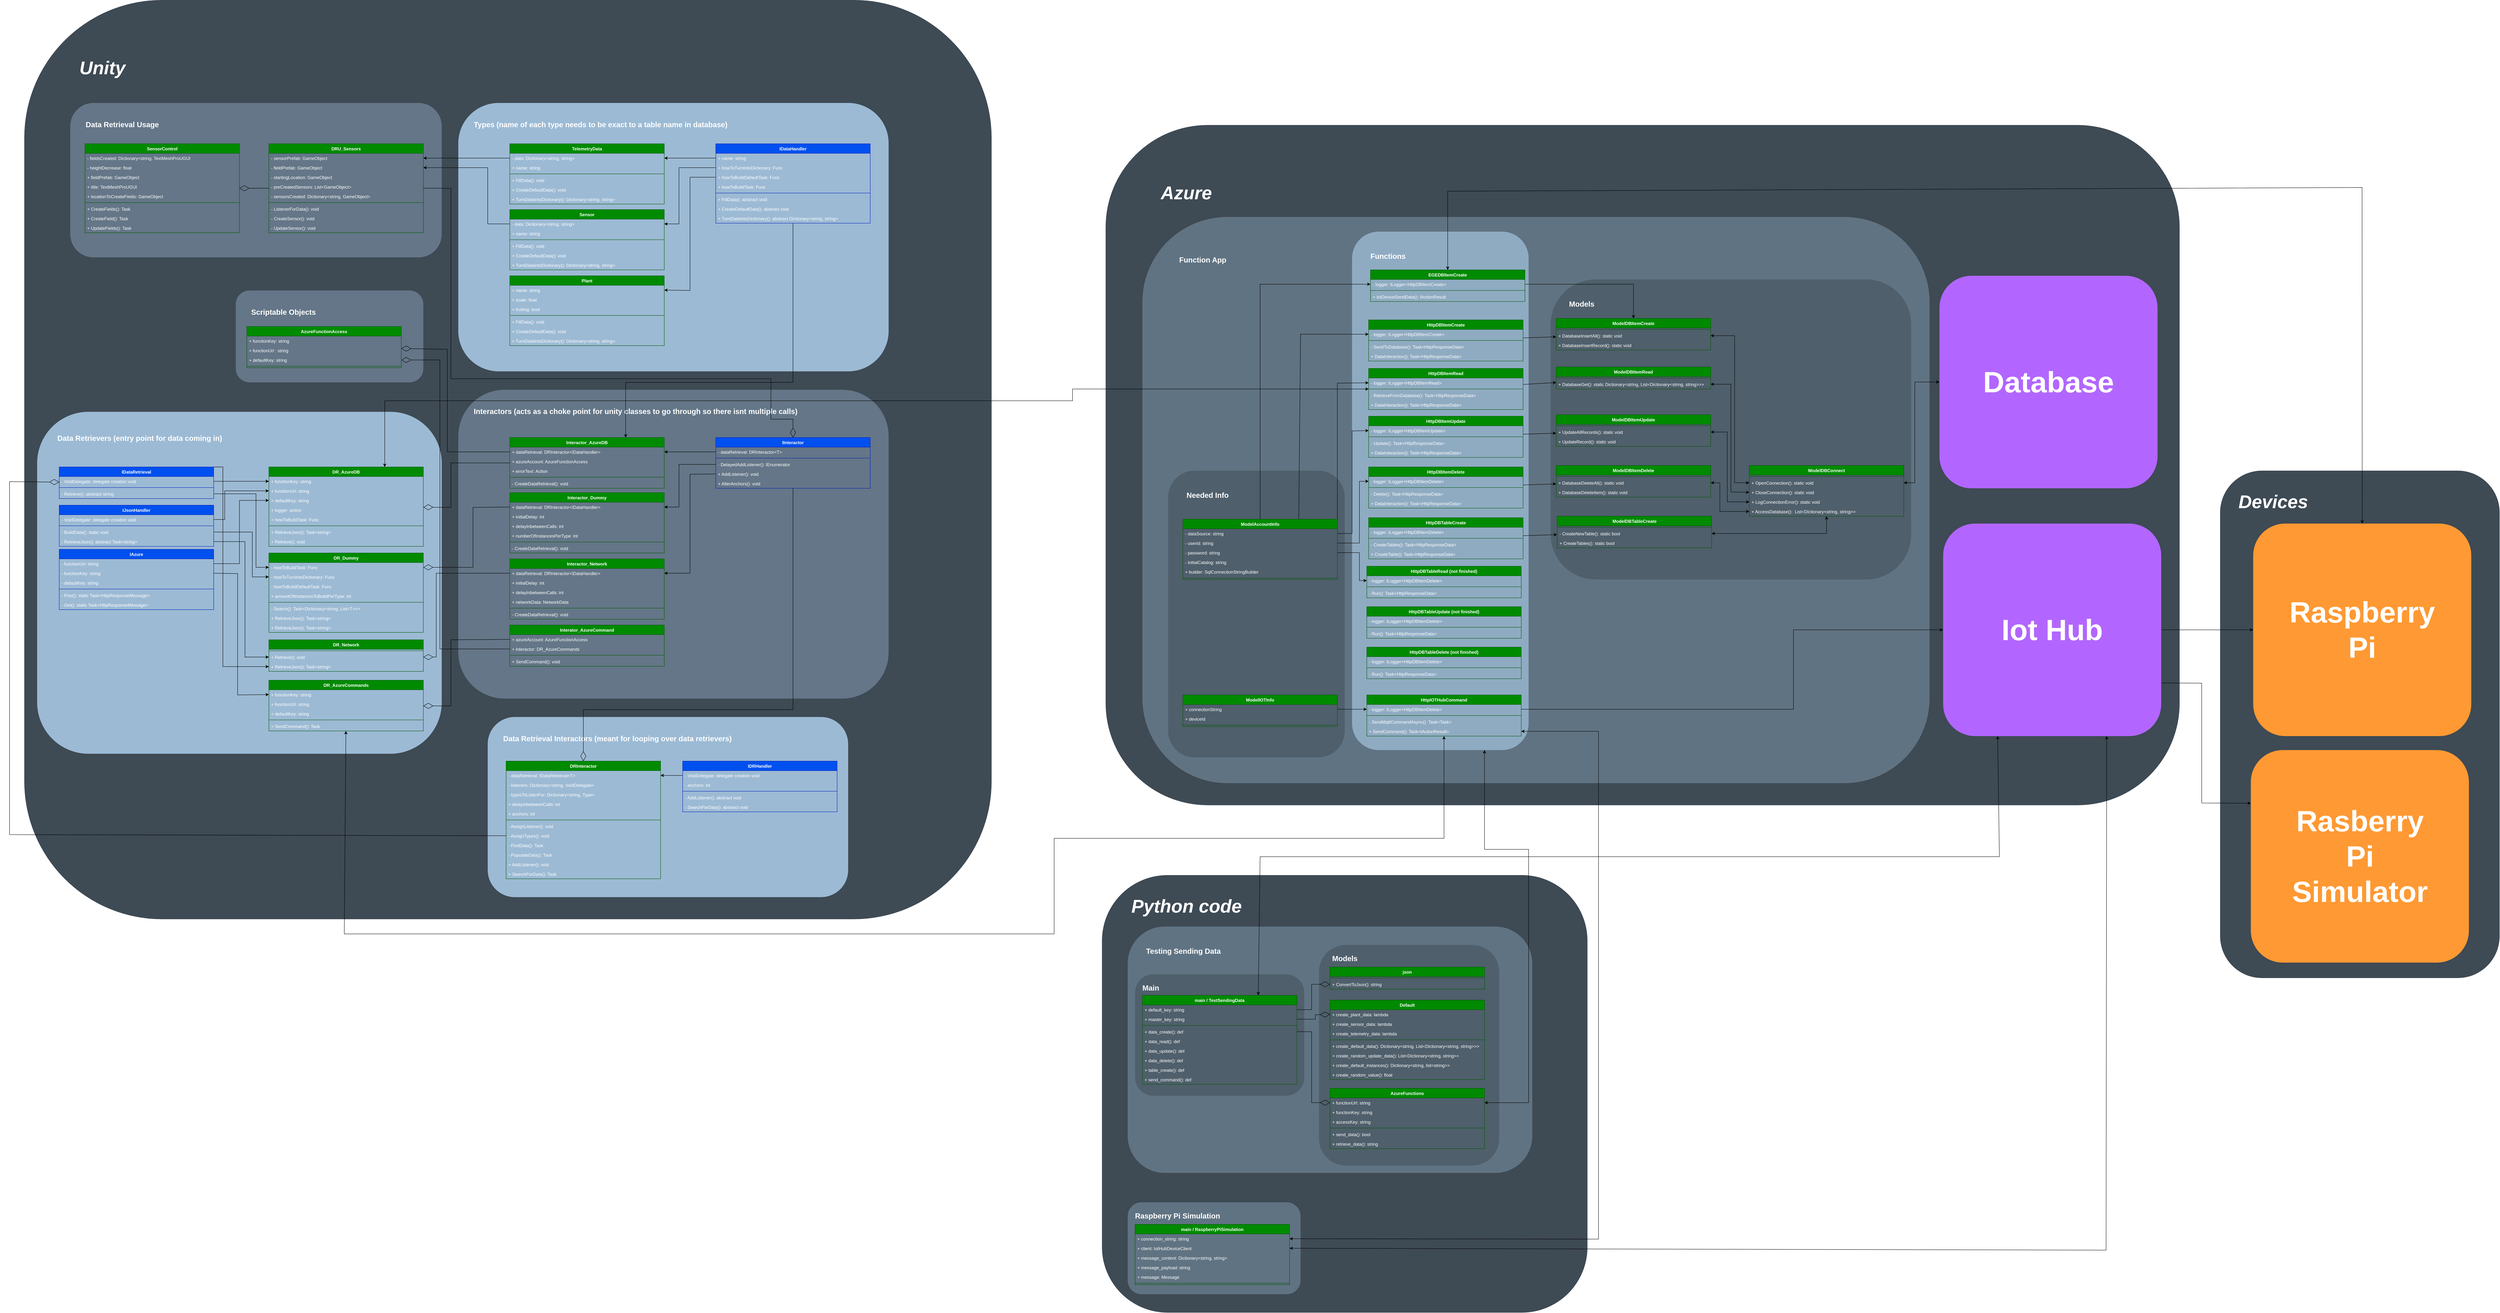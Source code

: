 <mxfile version="24.1.0" type="device">
  <diagram name="Page-1" id="TKJEguX6QiojixJGRYYx">
    <mxGraphModel dx="6480" dy="3887" grid="1" gridSize="10" guides="1" tooltips="1" connect="1" arrows="1" fold="1" page="1" pageScale="1" pageWidth="850" pageHeight="1100" math="0" shadow="0">
      <root>
        <mxCell id="0" />
        <mxCell id="1" parent="0" />
        <mxCell id="ed8AZ3-YZBsXWsMalY9c-212" value="Python code" style="rounded=1;whiteSpace=wrap;html=1;verticalAlign=top;align=left;gradientColor=none;strokeColor=none;fontSize=50;fontStyle=3;spacing=50;glass=0;fillColor=#3E4A54;fontColor=#FFFFFF;textShadow=0;spacingLeft=30;" vertex="1" parent="1">
          <mxGeometry x="1370" y="2140" width="1320" height="1190" as="geometry" />
        </mxCell>
        <mxCell id="ed8AZ3-YZBsXWsMalY9c-279" value="Raspberry Pi Simulation" style="rounded=1;whiteSpace=wrap;html=1;verticalAlign=top;align=left;gradientColor=none;strokeColor=none;fontSize=20;fontStyle=1;spacing=20;glass=0;fillColor=#607382;fontColor=#FFFFFF;" vertex="1" parent="1">
          <mxGeometry x="1440" y="3030" width="470" height="250" as="geometry" />
        </mxCell>
        <mxCell id="ed8AZ3-YZBsXWsMalY9c-272" value="Testing Sending Data" style="rounded=1;whiteSpace=wrap;html=1;verticalAlign=top;align=left;gradientColor=none;strokeColor=none;fontSize=20;fontStyle=1;spacing=50;glass=0;fillColor=#607382;fontColor=#FFFFFF;" vertex="1" parent="1">
          <mxGeometry x="1440" y="2280" width="1100" height="670" as="geometry" />
        </mxCell>
        <mxCell id="ed8AZ3-YZBsXWsMalY9c-275" value="Main" style="rounded=1;whiteSpace=wrap;html=1;verticalAlign=top;align=left;gradientColor=none;strokeColor=none;fontSize=20;fontStyle=1;spacing=20;glass=0;fillColor=#4F5F6B;fontColor=#FFFFFF;" vertex="1" parent="1">
          <mxGeometry x="1460" y="2410" width="460" height="330" as="geometry" />
        </mxCell>
        <mxCell id="ed8AZ3-YZBsXWsMalY9c-274" value="Models" style="rounded=1;whiteSpace=wrap;html=1;verticalAlign=top;align=left;gradientColor=none;strokeColor=none;fontSize=20;fontStyle=1;spacing=20;glass=0;fillColor=#4F5F6B;fontColor=#FFFFFF;spacingTop=0;spacingBottom=0;spacingLeft=16;" vertex="1" parent="1">
          <mxGeometry x="1960" y="2330" width="490" height="600" as="geometry" />
        </mxCell>
        <mxCell id="ed8AZ3-YZBsXWsMalY9c-2" value="Azure" style="rounded=1;whiteSpace=wrap;html=1;verticalAlign=top;align=left;gradientColor=none;strokeColor=none;fontSize=50;fontStyle=3;spacing=150;glass=0;fillColor=#3E4A54;fontColor=#FFFFFF;textShadow=0;" vertex="1" parent="1">
          <mxGeometry x="1380" y="100" width="2920" height="1850" as="geometry" />
        </mxCell>
        <mxCell id="ed8AZ3-YZBsXWsMalY9c-3" value="Function App" style="rounded=1;whiteSpace=wrap;html=1;verticalAlign=top;align=left;gradientColor=none;strokeColor=none;fontSize=20;fontStyle=1;spacing=100;glass=0;fillColor=#607382;fontColor=#FFFFFF;" vertex="1" parent="1">
          <mxGeometry x="1480" y="350" width="2140" height="1540" as="geometry" />
        </mxCell>
        <mxCell id="ed8AZ3-YZBsXWsMalY9c-210" value="Needed Info" style="rounded=1;whiteSpace=wrap;html=1;verticalAlign=top;align=left;gradientColor=none;strokeColor=none;fontSize=20;fontStyle=1;spacing=50;glass=0;fillColor=#4F5F6B;fontColor=#FFFFFF;" vertex="1" parent="1">
          <mxGeometry x="1550" y="1040" width="480" height="780" as="geometry" />
        </mxCell>
        <mxCell id="ed8AZ3-YZBsXWsMalY9c-209" value="Models" style="rounded=1;whiteSpace=wrap;html=1;verticalAlign=top;align=left;gradientColor=none;strokeColor=none;fontSize=20;fontStyle=1;spacing=50;glass=0;fillColor=#4F5F6B;fontColor=#FFFFFF;" vertex="1" parent="1">
          <mxGeometry x="2590" y="520" width="980" height="816" as="geometry" />
        </mxCell>
        <mxCell id="ed8AZ3-YZBsXWsMalY9c-208" value="Functions" style="rounded=1;whiteSpace=wrap;html=1;verticalAlign=top;align=left;gradientColor=none;strokeColor=none;fontSize=20;fontStyle=1;spacing=50;glass=0;fillColor=#8FABC2;fontColor=#FFFFFF;" vertex="1" parent="1">
          <mxGeometry x="2050" y="390" width="480" height="1410" as="geometry" />
        </mxCell>
        <mxCell id="ed8AZ3-YZBsXWsMalY9c-192" value="Devices" style="rounded=1;whiteSpace=wrap;html=1;verticalAlign=top;align=left;gradientColor=none;strokeColor=none;fontSize=50;fontStyle=3;spacing=50;glass=0;fillColor=#3E4A54;fontColor=#FFFFFF;" vertex="1" parent="1">
          <mxGeometry x="4410" y="1040" width="760" height="1380" as="geometry" />
        </mxCell>
        <mxCell id="YfnxBZkM-dtaLULD4a4c-243" value="Unity" style="rounded=1;whiteSpace=wrap;html=1;verticalAlign=top;align=left;gradientColor=none;strokeColor=none;fontSize=50;fontStyle=3;spacing=150;glass=0;fillColor=#3E4A54;fontColor=#FFFFFF;" parent="1" vertex="1">
          <mxGeometry x="-1560" y="-240" width="2630" height="2500" as="geometry" />
        </mxCell>
        <mxCell id="YfnxBZkM-dtaLULD4a4c-54" value="Data Retrieval Usage" style="rounded=1;whiteSpace=wrap;html=1;verticalAlign=top;align=left;fontSize=20;fontStyle=1;spacing=42;fillColor=#647687;fillStyle=auto;strokeColor=none;fontColor=#FFFFFF;" parent="1" vertex="1">
          <mxGeometry x="-1435" y="40" width="1010" height="420" as="geometry" />
        </mxCell>
        <mxCell id="YfnxBZkM-dtaLULD4a4c-46" value="Types (name of each type needs to be exact to a table name in database)" style="rounded=1;whiteSpace=wrap;html=1;verticalAlign=top;align=left;fontSize=20;fontStyle=1;spacing=42;fillColor=#9CBAD4;fillStyle=auto;strokeColor=none;fontColor=#FFFFFF;" parent="1" vertex="1">
          <mxGeometry x="-380" y="40" width="1170" height="730" as="geometry" />
        </mxCell>
        <mxCell id="YfnxBZkM-dtaLULD4a4c-5" value="IDataHandler" style="swimlane;fontStyle=1;align=center;verticalAlign=top;childLayout=stackLayout;horizontal=1;startSize=26;horizontalStack=0;resizeParent=1;resizeParentMax=0;resizeLast=0;collapsible=1;marginBottom=0;whiteSpace=wrap;html=1;fillColor=#0050ef;fillStyle=auto;glass=0;rounded=0;swimlaneLine=1;labelBackgroundColor=none;fontColor=#FFFFFF;strokeColor=#001DBC;" parent="1" vertex="1">
          <mxGeometry x="320" y="151" width="420" height="216" as="geometry" />
        </mxCell>
        <mxCell id="YfnxBZkM-dtaLULD4a4c-16" value="+ name: string" style="text;strokeColor=none;fillColor=none;align=left;verticalAlign=top;spacingLeft=4;spacingRight=4;overflow=hidden;rotatable=0;points=[[0,0.5],[1,0.5]];portConstraint=eastwest;whiteSpace=wrap;html=1;fontColor=#FFFFFF;" parent="YfnxBZkM-dtaLULD4a4c-5" vertex="1">
          <mxGeometry y="26" width="420" height="26" as="geometry" />
        </mxCell>
        <mxCell id="YfnxBZkM-dtaLULD4a4c-14" value="+ howToTurnIntoDictionary: Func" style="text;strokeColor=none;fillColor=none;align=left;verticalAlign=top;spacingLeft=4;spacingRight=4;overflow=hidden;rotatable=0;points=[[0,0.5],[1,0.5]];portConstraint=eastwest;whiteSpace=wrap;html=1;fontColor=#FFFFFF;" parent="YfnxBZkM-dtaLULD4a4c-5" vertex="1">
          <mxGeometry y="52" width="420" height="26" as="geometry" />
        </mxCell>
        <mxCell id="YfnxBZkM-dtaLULD4a4c-15" value="+ howToBuildDefaultTask: Func" style="text;strokeColor=none;fillColor=none;align=left;verticalAlign=top;spacingLeft=4;spacingRight=4;overflow=hidden;rotatable=0;points=[[0,0.5],[1,0.5]];portConstraint=eastwest;whiteSpace=wrap;html=1;fontColor=#FFFFFF;" parent="YfnxBZkM-dtaLULD4a4c-5" vertex="1">
          <mxGeometry y="78" width="420" height="26" as="geometry" />
        </mxCell>
        <mxCell id="YfnxBZkM-dtaLULD4a4c-13" value="+ howToBuildTask: Func" style="text;strokeColor=none;fillColor=none;align=left;verticalAlign=top;spacingLeft=4;spacingRight=4;overflow=hidden;rotatable=0;points=[[0,0.5],[1,0.5]];portConstraint=eastwest;whiteSpace=wrap;html=1;fontColor=#FFFFFF;" parent="YfnxBZkM-dtaLULD4a4c-5" vertex="1">
          <mxGeometry y="104" width="420" height="26" as="geometry" />
        </mxCell>
        <mxCell id="YfnxBZkM-dtaLULD4a4c-7" value="" style="line;strokeWidth=1;fillColor=none;align=left;verticalAlign=middle;spacingTop=-1;spacingLeft=3;spacingRight=3;rotatable=0;labelPosition=right;points=[];portConstraint=eastwest;strokeColor=inherit;fontColor=#FFFFFF;" parent="YfnxBZkM-dtaLULD4a4c-5" vertex="1">
          <mxGeometry y="130" width="420" height="8" as="geometry" />
        </mxCell>
        <mxCell id="YfnxBZkM-dtaLULD4a4c-8" value="+ FillData(): abstract void" style="text;strokeColor=none;fillColor=none;align=left;verticalAlign=top;spacingLeft=4;spacingRight=4;overflow=hidden;rotatable=0;points=[[0,0.5],[1,0.5]];portConstraint=eastwest;whiteSpace=wrap;html=1;fontColor=#FFFFFF;" parent="YfnxBZkM-dtaLULD4a4c-5" vertex="1">
          <mxGeometry y="138" width="420" height="26" as="geometry" />
        </mxCell>
        <mxCell id="YfnxBZkM-dtaLULD4a4c-10" value="+ CreateDefaultData(): abstract void" style="text;align=left;verticalAlign=top;spacingLeft=4;spacingRight=4;overflow=hidden;rotatable=0;points=[[0,0.5],[1,0.5]];portConstraint=eastwest;whiteSpace=wrap;html=1;fontColor=#FFFFFF;" parent="YfnxBZkM-dtaLULD4a4c-5" vertex="1">
          <mxGeometry y="164" width="420" height="26" as="geometry" />
        </mxCell>
        <mxCell id="YfnxBZkM-dtaLULD4a4c-11" value="+ TurnDataIntoDictionary(): abstract Dictionary&amp;lt;string, string&amp;gt;" style="text;strokeColor=none;fillColor=none;align=left;verticalAlign=top;spacingLeft=4;spacingRight=4;overflow=hidden;rotatable=0;points=[[0,0.5],[1,0.5]];portConstraint=eastwest;whiteSpace=wrap;html=1;fontColor=#FFFFFF;" parent="YfnxBZkM-dtaLULD4a4c-5" vertex="1">
          <mxGeometry y="190" width="420" height="26" as="geometry" />
        </mxCell>
        <mxCell id="YfnxBZkM-dtaLULD4a4c-17" value="Sensor" style="swimlane;fontStyle=1;align=center;verticalAlign=top;childLayout=stackLayout;horizontal=1;startSize=26;horizontalStack=0;resizeParent=1;resizeParentMax=0;resizeLast=0;collapsible=1;marginBottom=0;whiteSpace=wrap;html=1;fillColor=#008a00;fillStyle=auto;glass=0;rounded=0;swimlaneLine=1;labelBackgroundColor=none;fontColor=#FFFFFF;strokeColor=#005700;" parent="1" vertex="1">
          <mxGeometry x="-240" y="330" width="420" height="164" as="geometry" />
        </mxCell>
        <mxCell id="YfnxBZkM-dtaLULD4a4c-26" value="- data: Dictionary&amp;lt;string, string&amp;gt;" style="text;strokeColor=none;fillColor=none;align=left;verticalAlign=top;spacingLeft=4;spacingRight=4;overflow=hidden;rotatable=0;points=[[0,0.5],[1,0.5]];portConstraint=eastwest;whiteSpace=wrap;html=1;fontColor=#FFFFFF;" parent="YfnxBZkM-dtaLULD4a4c-17" vertex="1">
          <mxGeometry y="26" width="420" height="26" as="geometry" />
        </mxCell>
        <mxCell id="YfnxBZkM-dtaLULD4a4c-18" value="+ name: string" style="text;strokeColor=none;fillColor=none;align=left;verticalAlign=top;spacingLeft=4;spacingRight=4;overflow=hidden;rotatable=0;points=[[0,0.5],[1,0.5]];portConstraint=eastwest;whiteSpace=wrap;html=1;fontColor=#FFFFFF;" parent="YfnxBZkM-dtaLULD4a4c-17" vertex="1">
          <mxGeometry y="52" width="420" height="26" as="geometry" />
        </mxCell>
        <mxCell id="YfnxBZkM-dtaLULD4a4c-19" value="" style="line;strokeWidth=1;fillColor=none;align=left;verticalAlign=middle;spacingTop=-1;spacingLeft=3;spacingRight=3;rotatable=0;labelPosition=right;points=[];portConstraint=eastwest;strokeColor=inherit;fontColor=#FFFFFF;" parent="YfnxBZkM-dtaLULD4a4c-17" vertex="1">
          <mxGeometry y="78" width="420" height="8" as="geometry" />
        </mxCell>
        <mxCell id="YfnxBZkM-dtaLULD4a4c-20" value="+ FillData(): void" style="text;strokeColor=none;fillColor=none;align=left;verticalAlign=top;spacingLeft=4;spacingRight=4;overflow=hidden;rotatable=0;points=[[0,0.5],[1,0.5]];portConstraint=eastwest;whiteSpace=wrap;html=1;fontColor=#FFFFFF;" parent="YfnxBZkM-dtaLULD4a4c-17" vertex="1">
          <mxGeometry y="86" width="420" height="26" as="geometry" />
        </mxCell>
        <mxCell id="YfnxBZkM-dtaLULD4a4c-21" value="+ CreateDefaultData(): void" style="text;align=left;verticalAlign=top;spacingLeft=4;spacingRight=4;overflow=hidden;rotatable=0;points=[[0,0.5],[1,0.5]];portConstraint=eastwest;whiteSpace=wrap;html=1;fontColor=#FFFFFF;" parent="YfnxBZkM-dtaLULD4a4c-17" vertex="1">
          <mxGeometry y="112" width="420" height="26" as="geometry" />
        </mxCell>
        <mxCell id="YfnxBZkM-dtaLULD4a4c-22" value="+ TurnDataIntoDictionary(): Dictionary&amp;lt;string, string&amp;gt;" style="text;strokeColor=none;fillColor=none;align=left;verticalAlign=top;spacingLeft=4;spacingRight=4;overflow=hidden;rotatable=0;points=[[0,0.5],[1,0.5]];portConstraint=eastwest;whiteSpace=wrap;html=1;fontColor=#FFFFFF;" parent="YfnxBZkM-dtaLULD4a4c-17" vertex="1">
          <mxGeometry y="138" width="420" height="26" as="geometry" />
        </mxCell>
        <mxCell id="YfnxBZkM-dtaLULD4a4c-27" value="TelemetryData" style="swimlane;fontStyle=1;align=center;verticalAlign=top;childLayout=stackLayout;horizontal=1;startSize=26;horizontalStack=0;resizeParent=1;resizeParentMax=0;resizeLast=0;collapsible=1;marginBottom=0;whiteSpace=wrap;html=1;fillColor=#008a00;fillStyle=auto;glass=0;rounded=0;swimlaneLine=1;labelBackgroundColor=none;fontColor=#FFFFFF;strokeColor=#005700;" parent="1" vertex="1">
          <mxGeometry x="-240" y="151" width="420" height="164" as="geometry" />
        </mxCell>
        <mxCell id="YfnxBZkM-dtaLULD4a4c-28" value="- data: Dictionary&amp;lt;string, string&amp;gt;" style="text;strokeColor=none;fillColor=none;align=left;verticalAlign=top;spacingLeft=4;spacingRight=4;overflow=hidden;rotatable=0;points=[[0,0.5],[1,0.5]];portConstraint=eastwest;whiteSpace=wrap;html=1;fontColor=#FFFFFF;" parent="YfnxBZkM-dtaLULD4a4c-27" vertex="1">
          <mxGeometry y="26" width="420" height="26" as="geometry" />
        </mxCell>
        <mxCell id="YfnxBZkM-dtaLULD4a4c-29" value="+ name: string" style="text;strokeColor=none;fillColor=none;align=left;verticalAlign=top;spacingLeft=4;spacingRight=4;overflow=hidden;rotatable=0;points=[[0,0.5],[1,0.5]];portConstraint=eastwest;whiteSpace=wrap;html=1;fontColor=#FFFFFF;" parent="YfnxBZkM-dtaLULD4a4c-27" vertex="1">
          <mxGeometry y="52" width="420" height="26" as="geometry" />
        </mxCell>
        <mxCell id="YfnxBZkM-dtaLULD4a4c-30" value="" style="line;strokeWidth=1;fillColor=none;align=left;verticalAlign=middle;spacingTop=-1;spacingLeft=3;spacingRight=3;rotatable=0;labelPosition=right;points=[];portConstraint=eastwest;strokeColor=inherit;fontColor=#FFFFFF;" parent="YfnxBZkM-dtaLULD4a4c-27" vertex="1">
          <mxGeometry y="78" width="420" height="8" as="geometry" />
        </mxCell>
        <mxCell id="YfnxBZkM-dtaLULD4a4c-31" value="+ FillData(): void" style="text;strokeColor=none;fillColor=none;align=left;verticalAlign=top;spacingLeft=4;spacingRight=4;overflow=hidden;rotatable=0;points=[[0,0.5],[1,0.5]];portConstraint=eastwest;whiteSpace=wrap;html=1;fontColor=#FFFFFF;" parent="YfnxBZkM-dtaLULD4a4c-27" vertex="1">
          <mxGeometry y="86" width="420" height="26" as="geometry" />
        </mxCell>
        <mxCell id="YfnxBZkM-dtaLULD4a4c-32" value="+ CreateDefaultData(): void" style="text;align=left;verticalAlign=top;spacingLeft=4;spacingRight=4;overflow=hidden;rotatable=0;points=[[0,0.5],[1,0.5]];portConstraint=eastwest;whiteSpace=wrap;html=1;fontColor=#FFFFFF;" parent="YfnxBZkM-dtaLULD4a4c-27" vertex="1">
          <mxGeometry y="112" width="420" height="26" as="geometry" />
        </mxCell>
        <mxCell id="YfnxBZkM-dtaLULD4a4c-33" value="+ TurnDataIntoDictionary(): Dictionary&amp;lt;string, string&amp;gt;" style="text;strokeColor=none;fillColor=none;align=left;verticalAlign=top;spacingLeft=4;spacingRight=4;overflow=hidden;rotatable=0;points=[[0,0.5],[1,0.5]];portConstraint=eastwest;whiteSpace=wrap;html=1;fontColor=#FFFFFF;" parent="YfnxBZkM-dtaLULD4a4c-27" vertex="1">
          <mxGeometry y="138" width="420" height="26" as="geometry" />
        </mxCell>
        <mxCell id="YfnxBZkM-dtaLULD4a4c-34" value="Plant" style="swimlane;fontStyle=1;align=center;verticalAlign=top;childLayout=stackLayout;horizontal=1;startSize=26;horizontalStack=0;resizeParent=1;resizeParentMax=0;resizeLast=0;collapsible=1;marginBottom=0;whiteSpace=wrap;html=1;fillColor=#008a00;fillStyle=auto;glass=0;rounded=0;swimlaneLine=1;labelBackgroundColor=none;fontColor=#FFFFFF;strokeColor=#005700;" parent="1" vertex="1">
          <mxGeometry x="-240" y="510" width="420" height="190" as="geometry" />
        </mxCell>
        <mxCell id="YfnxBZkM-dtaLULD4a4c-36" value="+ name: string" style="text;strokeColor=none;fillColor=none;align=left;verticalAlign=top;spacingLeft=4;spacingRight=4;overflow=hidden;rotatable=0;points=[[0,0.5],[1,0.5]];portConstraint=eastwest;whiteSpace=wrap;html=1;fontColor=#FFFFFF;" parent="YfnxBZkM-dtaLULD4a4c-34" vertex="1">
          <mxGeometry y="26" width="420" height="26" as="geometry" />
        </mxCell>
        <mxCell id="YfnxBZkM-dtaLULD4a4c-45" value="+ scale: float" style="text;strokeColor=none;fillColor=none;align=left;verticalAlign=top;spacingLeft=4;spacingRight=4;overflow=hidden;rotatable=0;points=[[0,0.5],[1,0.5]];portConstraint=eastwest;whiteSpace=wrap;html=1;fontColor=#FFFFFF;" parent="YfnxBZkM-dtaLULD4a4c-34" vertex="1">
          <mxGeometry y="52" width="420" height="26" as="geometry" />
        </mxCell>
        <mxCell id="YfnxBZkM-dtaLULD4a4c-44" value="+ fruiting: bool" style="text;strokeColor=none;fillColor=none;align=left;verticalAlign=top;spacingLeft=4;spacingRight=4;overflow=hidden;rotatable=0;points=[[0,0.5],[1,0.5]];portConstraint=eastwest;whiteSpace=wrap;html=1;fontColor=#FFFFFF;" parent="YfnxBZkM-dtaLULD4a4c-34" vertex="1">
          <mxGeometry y="78" width="420" height="26" as="geometry" />
        </mxCell>
        <mxCell id="YfnxBZkM-dtaLULD4a4c-37" value="" style="line;strokeWidth=1;fillColor=none;align=left;verticalAlign=middle;spacingTop=-1;spacingLeft=3;spacingRight=3;rotatable=0;labelPosition=right;points=[];portConstraint=eastwest;strokeColor=inherit;fontColor=#FFFFFF;" parent="YfnxBZkM-dtaLULD4a4c-34" vertex="1">
          <mxGeometry y="104" width="420" height="8" as="geometry" />
        </mxCell>
        <mxCell id="YfnxBZkM-dtaLULD4a4c-38" value="+ FillData(): void" style="text;strokeColor=none;fillColor=none;align=left;verticalAlign=top;spacingLeft=4;spacingRight=4;overflow=hidden;rotatable=0;points=[[0,0.5],[1,0.5]];portConstraint=eastwest;whiteSpace=wrap;html=1;fontColor=#FFFFFF;" parent="YfnxBZkM-dtaLULD4a4c-34" vertex="1">
          <mxGeometry y="112" width="420" height="26" as="geometry" />
        </mxCell>
        <mxCell id="YfnxBZkM-dtaLULD4a4c-39" value="+ CreateDefaultData(): void" style="text;align=left;verticalAlign=top;spacingLeft=4;spacingRight=4;overflow=hidden;rotatable=0;points=[[0,0.5],[1,0.5]];portConstraint=eastwest;whiteSpace=wrap;html=1;fontColor=#FFFFFF;" parent="YfnxBZkM-dtaLULD4a4c-34" vertex="1">
          <mxGeometry y="138" width="420" height="26" as="geometry" />
        </mxCell>
        <mxCell id="YfnxBZkM-dtaLULD4a4c-40" value="+ TurnDataIntoDictionary(): Dictionary&amp;lt;string, string&amp;gt;" style="text;strokeColor=none;fillColor=none;align=left;verticalAlign=top;spacingLeft=4;spacingRight=4;overflow=hidden;rotatable=0;points=[[0,0.5],[1,0.5]];portConstraint=eastwest;whiteSpace=wrap;html=1;fontColor=#FFFFFF;" parent="YfnxBZkM-dtaLULD4a4c-34" vertex="1">
          <mxGeometry y="164" width="420" height="26" as="geometry" />
        </mxCell>
        <mxCell id="YfnxBZkM-dtaLULD4a4c-47" value="DRU_Sensors" style="swimlane;fontStyle=1;align=center;verticalAlign=top;childLayout=stackLayout;horizontal=1;startSize=26;horizontalStack=0;resizeParent=1;resizeParentMax=0;resizeLast=0;collapsible=1;marginBottom=0;whiteSpace=wrap;html=1;fillColor=#008a00;fillStyle=auto;glass=0;rounded=0;swimlaneLine=1;labelBackgroundColor=none;fontColor=#FFFFFF;strokeColor=#005700;" parent="1" vertex="1">
          <mxGeometry x="-895" y="151" width="420" height="242" as="geometry" />
        </mxCell>
        <mxCell id="YfnxBZkM-dtaLULD4a4c-48" value="- sensorPrefab: GameObject" style="text;strokeColor=none;fillColor=none;align=left;verticalAlign=top;spacingLeft=4;spacingRight=4;overflow=hidden;rotatable=0;points=[[0,0.5],[1,0.5]];portConstraint=eastwest;whiteSpace=wrap;html=1;fontColor=#FFFFFF;" parent="YfnxBZkM-dtaLULD4a4c-47" vertex="1">
          <mxGeometry y="26" width="420" height="26" as="geometry" />
        </mxCell>
        <mxCell id="YfnxBZkM-dtaLULD4a4c-64" value="- fieldPrefab: GameObject" style="text;strokeColor=none;fillColor=none;align=left;verticalAlign=top;spacingLeft=4;spacingRight=4;overflow=hidden;rotatable=0;points=[[0,0.5],[1,0.5]];portConstraint=eastwest;whiteSpace=wrap;html=1;fontColor=#FFFFFF;" parent="YfnxBZkM-dtaLULD4a4c-47" vertex="1">
          <mxGeometry y="52" width="420" height="26" as="geometry" />
        </mxCell>
        <mxCell id="YfnxBZkM-dtaLULD4a4c-49" value="- startingLocation: GameObject" style="text;strokeColor=none;fillColor=none;align=left;verticalAlign=top;spacingLeft=4;spacingRight=4;overflow=hidden;rotatable=0;points=[[0,0.5],[1,0.5]];portConstraint=eastwest;whiteSpace=wrap;html=1;fontColor=#FFFFFF;" parent="YfnxBZkM-dtaLULD4a4c-47" vertex="1">
          <mxGeometry y="78" width="420" height="26" as="geometry" />
        </mxCell>
        <mxCell id="YfnxBZkM-dtaLULD4a4c-65" value="- preCreatedSensors: List&amp;lt;GameObject&amp;gt;" style="text;strokeColor=none;fillColor=none;align=left;verticalAlign=top;spacingLeft=4;spacingRight=4;overflow=hidden;rotatable=0;points=[[0,0.5],[1,0.5]];portConstraint=eastwest;whiteSpace=wrap;html=1;fontColor=#FFFFFF;" parent="YfnxBZkM-dtaLULD4a4c-47" vertex="1">
          <mxGeometry y="104" width="420" height="26" as="geometry" />
        </mxCell>
        <mxCell id="YfnxBZkM-dtaLULD4a4c-66" value="- sensorsCreated: Dictionary&amp;lt;string, GameObject&amp;gt;" style="text;strokeColor=none;fillColor=none;align=left;verticalAlign=top;spacingLeft=4;spacingRight=4;overflow=hidden;rotatable=0;points=[[0,0.5],[1,0.5]];portConstraint=eastwest;whiteSpace=wrap;html=1;fontColor=#FFFFFF;" parent="YfnxBZkM-dtaLULD4a4c-47" vertex="1">
          <mxGeometry y="130" width="420" height="26" as="geometry" />
        </mxCell>
        <mxCell id="YfnxBZkM-dtaLULD4a4c-50" value="" style="line;strokeWidth=1;fillColor=none;align=left;verticalAlign=middle;spacingTop=-1;spacingLeft=3;spacingRight=3;rotatable=0;labelPosition=right;points=[];portConstraint=eastwest;strokeColor=inherit;fontColor=#FFFFFF;" parent="YfnxBZkM-dtaLULD4a4c-47" vertex="1">
          <mxGeometry y="156" width="420" height="8" as="geometry" />
        </mxCell>
        <mxCell id="YfnxBZkM-dtaLULD4a4c-51" value="- ListenerForData(): void" style="text;strokeColor=none;fillColor=none;align=left;verticalAlign=top;spacingLeft=4;spacingRight=4;overflow=hidden;rotatable=0;points=[[0,0.5],[1,0.5]];portConstraint=eastwest;whiteSpace=wrap;html=1;fontColor=#FFFFFF;" parent="YfnxBZkM-dtaLULD4a4c-47" vertex="1">
          <mxGeometry y="164" width="420" height="26" as="geometry" />
        </mxCell>
        <mxCell id="YfnxBZkM-dtaLULD4a4c-52" value="- CreateSensor(): void" style="text;align=left;verticalAlign=top;spacingLeft=4;spacingRight=4;overflow=hidden;rotatable=0;points=[[0,0.5],[1,0.5]];portConstraint=eastwest;whiteSpace=wrap;html=1;fontColor=#FFFFFF;" parent="YfnxBZkM-dtaLULD4a4c-47" vertex="1">
          <mxGeometry y="190" width="420" height="26" as="geometry" />
        </mxCell>
        <mxCell id="YfnxBZkM-dtaLULD4a4c-53" value="- UpdateSensor(): void" style="text;strokeColor=none;fillColor=none;align=left;verticalAlign=top;spacingLeft=4;spacingRight=4;overflow=hidden;rotatable=0;points=[[0,0.5],[1,0.5]];portConstraint=eastwest;whiteSpace=wrap;html=1;fontColor=#FFFFFF;" parent="YfnxBZkM-dtaLULD4a4c-47" vertex="1">
          <mxGeometry y="216" width="420" height="26" as="geometry" />
        </mxCell>
        <mxCell id="YfnxBZkM-dtaLULD4a4c-69" value="SensorControl" style="swimlane;fontStyle=1;align=center;verticalAlign=top;childLayout=stackLayout;horizontal=1;startSize=26;horizontalStack=0;resizeParent=1;resizeParentMax=0;resizeLast=0;collapsible=1;marginBottom=0;whiteSpace=wrap;html=1;fillColor=#008a00;fillStyle=auto;glass=0;rounded=0;swimlaneLine=1;labelBackgroundColor=none;fontColor=#FFFFFF;strokeColor=#005700;" parent="1" vertex="1">
          <mxGeometry x="-1395" y="151" width="420" height="242" as="geometry" />
        </mxCell>
        <mxCell id="YfnxBZkM-dtaLULD4a4c-213" value="- fieldsCreated: Dictionary&amp;lt;string, TextMeshProUGUI" style="text;strokeColor=none;fillColor=none;align=left;verticalAlign=top;spacingLeft=4;spacingRight=4;overflow=hidden;rotatable=0;points=[[0,0.5],[1,0.5]];portConstraint=eastwest;whiteSpace=wrap;html=1;fontColor=#FFFFFF;" parent="YfnxBZkM-dtaLULD4a4c-69" vertex="1">
          <mxGeometry y="26" width="420" height="26" as="geometry" />
        </mxCell>
        <mxCell id="YfnxBZkM-dtaLULD4a4c-214" value="- heightDecrease: float" style="text;strokeColor=none;fillColor=none;align=left;verticalAlign=top;spacingLeft=4;spacingRight=4;overflow=hidden;rotatable=0;points=[[0,0.5],[1,0.5]];portConstraint=eastwest;whiteSpace=wrap;html=1;fontColor=#FFFFFF;" parent="YfnxBZkM-dtaLULD4a4c-69" vertex="1">
          <mxGeometry y="52" width="420" height="26" as="geometry" />
        </mxCell>
        <mxCell id="YfnxBZkM-dtaLULD4a4c-71" value="+ fieldPrefab: GameObject" style="text;strokeColor=none;fillColor=none;align=left;verticalAlign=top;spacingLeft=4;spacingRight=4;overflow=hidden;rotatable=0;points=[[0,0.5],[1,0.5]];portConstraint=eastwest;whiteSpace=wrap;html=1;fontColor=#FFFFFF;" parent="YfnxBZkM-dtaLULD4a4c-69" vertex="1">
          <mxGeometry y="78" width="420" height="26" as="geometry" />
        </mxCell>
        <mxCell id="YfnxBZkM-dtaLULD4a4c-74" value="+ title: TextMeshProUGUI" style="text;strokeColor=none;fillColor=none;align=left;verticalAlign=top;spacingLeft=4;spacingRight=4;overflow=hidden;rotatable=0;points=[[0,0.5],[1,0.5]];portConstraint=eastwest;whiteSpace=wrap;html=1;fontColor=#FFFFFF;" parent="YfnxBZkM-dtaLULD4a4c-69" vertex="1">
          <mxGeometry y="104" width="420" height="26" as="geometry" />
        </mxCell>
        <mxCell id="YfnxBZkM-dtaLULD4a4c-212" value="+ locationToCreateFields: GameObject" style="text;strokeColor=none;fillColor=none;align=left;verticalAlign=top;spacingLeft=4;spacingRight=4;overflow=hidden;rotatable=0;points=[[0,0.5],[1,0.5]];portConstraint=eastwest;whiteSpace=wrap;html=1;fontColor=#FFFFFF;" parent="YfnxBZkM-dtaLULD4a4c-69" vertex="1">
          <mxGeometry y="130" width="420" height="26" as="geometry" />
        </mxCell>
        <mxCell id="YfnxBZkM-dtaLULD4a4c-75" value="" style="line;strokeWidth=1;fillColor=none;align=left;verticalAlign=middle;spacingTop=-1;spacingLeft=3;spacingRight=3;rotatable=0;labelPosition=right;points=[];portConstraint=eastwest;strokeColor=inherit;fontColor=#FFFFFF;" parent="YfnxBZkM-dtaLULD4a4c-69" vertex="1">
          <mxGeometry y="156" width="420" height="8" as="geometry" />
        </mxCell>
        <mxCell id="YfnxBZkM-dtaLULD4a4c-76" value="+ CreateFields(): Task" style="text;strokeColor=none;fillColor=none;align=left;verticalAlign=top;spacingLeft=4;spacingRight=4;overflow=hidden;rotatable=0;points=[[0,0.5],[1,0.5]];portConstraint=eastwest;whiteSpace=wrap;html=1;fontColor=#FFFFFF;" parent="YfnxBZkM-dtaLULD4a4c-69" vertex="1">
          <mxGeometry y="164" width="420" height="26" as="geometry" />
        </mxCell>
        <mxCell id="YfnxBZkM-dtaLULD4a4c-77" value="+ CreateField(): Task" style="text;align=left;verticalAlign=top;spacingLeft=4;spacingRight=4;overflow=hidden;rotatable=0;points=[[0,0.5],[1,0.5]];portConstraint=eastwest;whiteSpace=wrap;html=1;fontColor=#FFFFFF;" parent="YfnxBZkM-dtaLULD4a4c-69" vertex="1">
          <mxGeometry y="190" width="420" height="26" as="geometry" />
        </mxCell>
        <mxCell id="YfnxBZkM-dtaLULD4a4c-78" value="+ UpdateFields(): Task" style="text;strokeColor=none;fillColor=none;align=left;verticalAlign=top;spacingLeft=4;spacingRight=4;overflow=hidden;rotatable=0;points=[[0,0.5],[1,0.5]];portConstraint=eastwest;whiteSpace=wrap;html=1;fontColor=#FFFFFF;" parent="YfnxBZkM-dtaLULD4a4c-69" vertex="1">
          <mxGeometry y="216" width="420" height="26" as="geometry" />
        </mxCell>
        <mxCell id="YfnxBZkM-dtaLULD4a4c-79" value="" style="endArrow=diamondThin;endFill=0;endSize=24;html=1;rounded=0;fontColor=#FFFFFF;" parent="1" source="YfnxBZkM-dtaLULD4a4c-47" target="YfnxBZkM-dtaLULD4a4c-69" edge="1">
          <mxGeometry width="160" relative="1" as="geometry">
            <mxPoint x="-845" y="640" as="sourcePoint" />
            <mxPoint x="-785" y="340" as="targetPoint" />
          </mxGeometry>
        </mxCell>
        <mxCell id="YfnxBZkM-dtaLULD4a4c-80" value="Interactors (acts as a choke point for unity classes to go through so there isnt multiple calls)" style="rounded=1;whiteSpace=wrap;html=1;verticalAlign=top;align=left;fontSize=20;fontStyle=1;spacing=42;fillColor=#647687;fillStyle=auto;strokeColor=none;fontColor=#FFFFFF;" parent="1" vertex="1">
          <mxGeometry x="-380" y="820" width="1170" height="840" as="geometry" />
        </mxCell>
        <mxCell id="YfnxBZkM-dtaLULD4a4c-81" value="Interactor_AzureDB" style="swimlane;fontStyle=1;align=center;verticalAlign=top;childLayout=stackLayout;horizontal=1;startSize=26;horizontalStack=0;resizeParent=1;resizeParentMax=0;resizeLast=0;collapsible=1;marginBottom=0;whiteSpace=wrap;html=1;fillColor=#008a00;fillStyle=auto;glass=0;rounded=0;swimlaneLine=1;labelBackgroundColor=none;fontColor=#FFFFFF;strokeColor=#005700;" parent="1" vertex="1">
          <mxGeometry x="-240" y="950" width="420" height="138" as="geometry" />
        </mxCell>
        <mxCell id="YfnxBZkM-dtaLULD4a4c-82" value="+ dataRetrieval: DRInteractor&amp;lt;IDataHandler&amp;gt;" style="text;strokeColor=none;fillColor=none;align=left;verticalAlign=top;spacingLeft=4;spacingRight=4;overflow=hidden;rotatable=0;points=[[0,0.5],[1,0.5]];portConstraint=eastwest;whiteSpace=wrap;html=1;fontColor=#FFFFFF;" parent="YfnxBZkM-dtaLULD4a4c-81" vertex="1">
          <mxGeometry y="26" width="420" height="26" as="geometry" />
        </mxCell>
        <mxCell id="YfnxBZkM-dtaLULD4a4c-83" value="+ azureAccount: AzureFunctionAccess" style="text;strokeColor=none;fillColor=none;align=left;verticalAlign=top;spacingLeft=4;spacingRight=4;overflow=hidden;rotatable=0;points=[[0,0.5],[1,0.5]];portConstraint=eastwest;whiteSpace=wrap;html=1;fontColor=#FFFFFF;" parent="YfnxBZkM-dtaLULD4a4c-81" vertex="1">
          <mxGeometry y="52" width="420" height="26" as="geometry" />
        </mxCell>
        <mxCell id="YfnxBZkM-dtaLULD4a4c-91" value="+ errorText: Action" style="text;strokeColor=none;fillColor=none;align=left;verticalAlign=top;spacingLeft=4;spacingRight=4;overflow=hidden;rotatable=0;points=[[0,0.5],[1,0.5]];portConstraint=eastwest;whiteSpace=wrap;html=1;fontColor=#FFFFFF;" parent="YfnxBZkM-dtaLULD4a4c-81" vertex="1">
          <mxGeometry y="78" width="420" height="26" as="geometry" />
        </mxCell>
        <mxCell id="YfnxBZkM-dtaLULD4a4c-84" value="" style="line;strokeWidth=1;fillColor=none;align=left;verticalAlign=middle;spacingTop=-1;spacingLeft=3;spacingRight=3;rotatable=0;labelPosition=right;points=[];portConstraint=eastwest;strokeColor=inherit;fontColor=#FFFFFF;" parent="YfnxBZkM-dtaLULD4a4c-81" vertex="1">
          <mxGeometry y="104" width="420" height="8" as="geometry" />
        </mxCell>
        <mxCell id="YfnxBZkM-dtaLULD4a4c-85" value="- CreateDataRetrieval(): void" style="text;strokeColor=none;fillColor=none;align=left;verticalAlign=top;spacingLeft=4;spacingRight=4;overflow=hidden;rotatable=0;points=[[0,0.5],[1,0.5]];portConstraint=eastwest;whiteSpace=wrap;html=1;fontColor=#FFFFFF;" parent="YfnxBZkM-dtaLULD4a4c-81" vertex="1">
          <mxGeometry y="112" width="420" height="26" as="geometry" />
        </mxCell>
        <mxCell id="YfnxBZkM-dtaLULD4a4c-88" value="" style="endArrow=classic;html=1;rounded=0;exitX=0;exitY=0.5;exitDx=0;exitDy=0;entryX=1;entryY=0.5;entryDx=0;entryDy=0;fontColor=#FFFFFF;" parent="1" source="YfnxBZkM-dtaLULD4a4c-16" target="YfnxBZkM-dtaLULD4a4c-28" edge="1">
          <mxGeometry width="50" height="50" relative="1" as="geometry">
            <mxPoint x="320" y="500" as="sourcePoint" />
            <mxPoint x="370" y="450" as="targetPoint" />
          </mxGeometry>
        </mxCell>
        <mxCell id="YfnxBZkM-dtaLULD4a4c-89" value="" style="endArrow=classic;html=1;rounded=0;entryX=1;entryY=0.5;entryDx=0;entryDy=0;exitX=0;exitY=0.5;exitDx=0;exitDy=0;fontColor=#FFFFFF;" parent="1" source="YfnxBZkM-dtaLULD4a4c-14" target="YfnxBZkM-dtaLULD4a4c-26" edge="1">
          <mxGeometry width="50" height="50" relative="1" as="geometry">
            <mxPoint x="350" y="410" as="sourcePoint" />
            <mxPoint x="400" y="360" as="targetPoint" />
            <Array as="points">
              <mxPoint x="220" y="216" />
              <mxPoint x="220" y="369" />
            </Array>
          </mxGeometry>
        </mxCell>
        <mxCell id="YfnxBZkM-dtaLULD4a4c-90" value="" style="endArrow=classic;html=1;rounded=0;exitX=0;exitY=0.5;exitDx=0;exitDy=0;entryX=1;entryY=0.5;entryDx=0;entryDy=0;fontColor=#FFFFFF;" parent="1" source="YfnxBZkM-dtaLULD4a4c-15" target="YfnxBZkM-dtaLULD4a4c-36" edge="1">
          <mxGeometry width="50" height="50" relative="1" as="geometry">
            <mxPoint x="330" y="200" as="sourcePoint" />
            <mxPoint x="190" y="200" as="targetPoint" />
            <Array as="points">
              <mxPoint x="250" y="242" />
              <mxPoint x="250" y="550" />
            </Array>
          </mxGeometry>
        </mxCell>
        <mxCell id="YfnxBZkM-dtaLULD4a4c-92" value="Interactor_Dummy" style="swimlane;fontStyle=1;align=center;verticalAlign=top;childLayout=stackLayout;horizontal=1;startSize=26;horizontalStack=0;resizeParent=1;resizeParentMax=0;resizeLast=0;collapsible=1;marginBottom=0;whiteSpace=wrap;html=1;fillColor=#008a00;fillStyle=auto;glass=0;rounded=0;swimlaneLine=1;labelBackgroundColor=none;fontColor=#FFFFFF;strokeColor=#005700;" parent="1" vertex="1">
          <mxGeometry x="-240" y="1100" width="420" height="164" as="geometry" />
        </mxCell>
        <mxCell id="YfnxBZkM-dtaLULD4a4c-93" value="+ dataRetrieval: DRInteractor&amp;lt;IDataHandler&amp;gt;" style="text;strokeColor=none;fillColor=none;align=left;verticalAlign=top;spacingLeft=4;spacingRight=4;overflow=hidden;rotatable=0;points=[[0,0.5],[1,0.5]];portConstraint=eastwest;whiteSpace=wrap;html=1;fontColor=#FFFFFF;" parent="YfnxBZkM-dtaLULD4a4c-92" vertex="1">
          <mxGeometry y="26" width="420" height="26" as="geometry" />
        </mxCell>
        <mxCell id="YfnxBZkM-dtaLULD4a4c-94" value="+ initialDelay: int" style="text;strokeColor=none;fillColor=none;align=left;verticalAlign=top;spacingLeft=4;spacingRight=4;overflow=hidden;rotatable=0;points=[[0,0.5],[1,0.5]];portConstraint=eastwest;whiteSpace=wrap;html=1;fontColor=#FFFFFF;" parent="YfnxBZkM-dtaLULD4a4c-92" vertex="1">
          <mxGeometry y="52" width="420" height="26" as="geometry" />
        </mxCell>
        <mxCell id="YfnxBZkM-dtaLULD4a4c-95" value="+ delayInbetweenCalls: int" style="text;strokeColor=none;fillColor=none;align=left;verticalAlign=top;spacingLeft=4;spacingRight=4;overflow=hidden;rotatable=0;points=[[0,0.5],[1,0.5]];portConstraint=eastwest;whiteSpace=wrap;html=1;fontColor=#FFFFFF;" parent="YfnxBZkM-dtaLULD4a4c-92" vertex="1">
          <mxGeometry y="78" width="420" height="26" as="geometry" />
        </mxCell>
        <mxCell id="YfnxBZkM-dtaLULD4a4c-98" value="+ numberOfInstancesPerType: int" style="text;strokeColor=none;fillColor=none;align=left;verticalAlign=top;spacingLeft=4;spacingRight=4;overflow=hidden;rotatable=0;points=[[0,0.5],[1,0.5]];portConstraint=eastwest;whiteSpace=wrap;html=1;fontColor=#FFFFFF;" parent="YfnxBZkM-dtaLULD4a4c-92" vertex="1">
          <mxGeometry y="104" width="420" height="26" as="geometry" />
        </mxCell>
        <mxCell id="YfnxBZkM-dtaLULD4a4c-96" value="" style="line;strokeWidth=1;fillColor=none;align=left;verticalAlign=middle;spacingTop=-1;spacingLeft=3;spacingRight=3;rotatable=0;labelPosition=right;points=[];portConstraint=eastwest;strokeColor=inherit;fontColor=#FFFFFF;" parent="YfnxBZkM-dtaLULD4a4c-92" vertex="1">
          <mxGeometry y="130" width="420" height="8" as="geometry" />
        </mxCell>
        <mxCell id="YfnxBZkM-dtaLULD4a4c-97" value="- CreateDataRetrieval(): void" style="text;strokeColor=none;fillColor=none;align=left;verticalAlign=top;spacingLeft=4;spacingRight=4;overflow=hidden;rotatable=0;points=[[0,0.5],[1,0.5]];portConstraint=eastwest;whiteSpace=wrap;html=1;fontColor=#FFFFFF;" parent="YfnxBZkM-dtaLULD4a4c-92" vertex="1">
          <mxGeometry y="138" width="420" height="26" as="geometry" />
        </mxCell>
        <mxCell id="YfnxBZkM-dtaLULD4a4c-99" value="Interactor_Network" style="swimlane;fontStyle=1;align=center;verticalAlign=top;childLayout=stackLayout;horizontal=1;startSize=26;horizontalStack=0;resizeParent=1;resizeParentMax=0;resizeLast=0;collapsible=1;marginBottom=0;whiteSpace=wrap;html=1;fillColor=#008a00;fillStyle=auto;glass=0;rounded=0;swimlaneLine=1;labelBackgroundColor=none;fontColor=#FFFFFF;strokeColor=#005700;" parent="1" vertex="1">
          <mxGeometry x="-240" y="1280" width="420" height="164" as="geometry" />
        </mxCell>
        <mxCell id="YfnxBZkM-dtaLULD4a4c-100" value="+ dataRetrieval: DRInteractor&amp;lt;IDataHandler&amp;gt;" style="text;strokeColor=none;fillColor=none;align=left;verticalAlign=top;spacingLeft=4;spacingRight=4;overflow=hidden;rotatable=0;points=[[0,0.5],[1,0.5]];portConstraint=eastwest;whiteSpace=wrap;html=1;fontColor=#FFFFFF;" parent="YfnxBZkM-dtaLULD4a4c-99" vertex="1">
          <mxGeometry y="26" width="420" height="26" as="geometry" />
        </mxCell>
        <mxCell id="YfnxBZkM-dtaLULD4a4c-101" value="+ initialDelay: int" style="text;strokeColor=none;fillColor=none;align=left;verticalAlign=top;spacingLeft=4;spacingRight=4;overflow=hidden;rotatable=0;points=[[0,0.5],[1,0.5]];portConstraint=eastwest;whiteSpace=wrap;html=1;fontColor=#FFFFFF;" parent="YfnxBZkM-dtaLULD4a4c-99" vertex="1">
          <mxGeometry y="52" width="420" height="26" as="geometry" />
        </mxCell>
        <mxCell id="YfnxBZkM-dtaLULD4a4c-102" value="+ delayInbetweenCalls: int" style="text;strokeColor=none;fillColor=none;align=left;verticalAlign=top;spacingLeft=4;spacingRight=4;overflow=hidden;rotatable=0;points=[[0,0.5],[1,0.5]];portConstraint=eastwest;whiteSpace=wrap;html=1;fontColor=#FFFFFF;" parent="YfnxBZkM-dtaLULD4a4c-99" vertex="1">
          <mxGeometry y="78" width="420" height="26" as="geometry" />
        </mxCell>
        <mxCell id="YfnxBZkM-dtaLULD4a4c-103" value="+ networkData: NetworkData" style="text;strokeColor=none;fillColor=none;align=left;verticalAlign=top;spacingLeft=4;spacingRight=4;overflow=hidden;rotatable=0;points=[[0,0.5],[1,0.5]];portConstraint=eastwest;whiteSpace=wrap;html=1;fontColor=#FFFFFF;" parent="YfnxBZkM-dtaLULD4a4c-99" vertex="1">
          <mxGeometry y="104" width="420" height="26" as="geometry" />
        </mxCell>
        <mxCell id="YfnxBZkM-dtaLULD4a4c-104" value="" style="line;strokeWidth=1;fillColor=none;align=left;verticalAlign=middle;spacingTop=-1;spacingLeft=3;spacingRight=3;rotatable=0;labelPosition=right;points=[];portConstraint=eastwest;strokeColor=inherit;fontColor=#FFFFFF;" parent="YfnxBZkM-dtaLULD4a4c-99" vertex="1">
          <mxGeometry y="130" width="420" height="8" as="geometry" />
        </mxCell>
        <mxCell id="YfnxBZkM-dtaLULD4a4c-105" value="- CreateDataRetrieval(): void" style="text;strokeColor=none;fillColor=none;align=left;verticalAlign=top;spacingLeft=4;spacingRight=4;overflow=hidden;rotatable=0;points=[[0,0.5],[1,0.5]];portConstraint=eastwest;whiteSpace=wrap;html=1;fontColor=#FFFFFF;" parent="YfnxBZkM-dtaLULD4a4c-99" vertex="1">
          <mxGeometry y="138" width="420" height="26" as="geometry" />
        </mxCell>
        <mxCell id="YfnxBZkM-dtaLULD4a4c-106" value="Interator_AzureCommand" style="swimlane;fontStyle=1;align=center;verticalAlign=top;childLayout=stackLayout;horizontal=1;startSize=26;horizontalStack=0;resizeParent=1;resizeParentMax=0;resizeLast=0;collapsible=1;marginBottom=0;whiteSpace=wrap;html=1;fillColor=#008a00;fillStyle=auto;glass=0;rounded=0;swimlaneLine=1;labelBackgroundColor=none;fontColor=#FFFFFF;strokeColor=#005700;" parent="1" vertex="1">
          <mxGeometry x="-240" y="1460" width="420" height="112" as="geometry" />
        </mxCell>
        <mxCell id="YfnxBZkM-dtaLULD4a4c-108" value="+ azureAccount: AzureFunctionAccess" style="text;strokeColor=none;fillColor=none;align=left;verticalAlign=top;spacingLeft=4;spacingRight=4;overflow=hidden;rotatable=0;points=[[0,0.5],[1,0.5]];portConstraint=eastwest;whiteSpace=wrap;html=1;fontColor=#FFFFFF;" parent="YfnxBZkM-dtaLULD4a4c-106" vertex="1">
          <mxGeometry y="26" width="420" height="26" as="geometry" />
        </mxCell>
        <mxCell id="YfnxBZkM-dtaLULD4a4c-109" value="+ interactor: DR_AzureCommands" style="text;strokeColor=none;fillColor=none;align=left;verticalAlign=top;spacingLeft=4;spacingRight=4;overflow=hidden;rotatable=0;points=[[0,0.5],[1,0.5]];portConstraint=eastwest;whiteSpace=wrap;html=1;fontColor=#FFFFFF;" parent="YfnxBZkM-dtaLULD4a4c-106" vertex="1">
          <mxGeometry y="52" width="420" height="26" as="geometry" />
        </mxCell>
        <mxCell id="YfnxBZkM-dtaLULD4a4c-110" value="" style="line;strokeWidth=1;fillColor=none;align=left;verticalAlign=middle;spacingTop=-1;spacingLeft=3;spacingRight=3;rotatable=0;labelPosition=right;points=[];portConstraint=eastwest;strokeColor=inherit;fontColor=#FFFFFF;" parent="YfnxBZkM-dtaLULD4a4c-106" vertex="1">
          <mxGeometry y="78" width="420" height="8" as="geometry" />
        </mxCell>
        <mxCell id="YfnxBZkM-dtaLULD4a4c-111" value="+ SendCommand(): void" style="text;strokeColor=none;fillColor=none;align=left;verticalAlign=top;spacingLeft=4;spacingRight=4;overflow=hidden;rotatable=0;points=[[0,0.5],[1,0.5]];portConstraint=eastwest;whiteSpace=wrap;html=1;fontColor=#FFFFFF;" parent="YfnxBZkM-dtaLULD4a4c-106" vertex="1">
          <mxGeometry y="86" width="420" height="26" as="geometry" />
        </mxCell>
        <mxCell id="YfnxBZkM-dtaLULD4a4c-112" value="IInteractor" style="swimlane;fontStyle=1;align=center;verticalAlign=top;childLayout=stackLayout;horizontal=1;startSize=26;horizontalStack=0;resizeParent=1;resizeParentMax=0;resizeLast=0;collapsible=1;marginBottom=0;whiteSpace=wrap;html=1;fillColor=#0050ef;fillStyle=auto;glass=0;rounded=0;swimlaneLine=1;labelBackgroundColor=none;fontColor=#FFFFFF;strokeColor=#001DBC;" parent="1" vertex="1">
          <mxGeometry x="320" y="950" width="420" height="138" as="geometry" />
        </mxCell>
        <mxCell id="YfnxBZkM-dtaLULD4a4c-113" value="- dataRetrieval: DRInteractor&amp;lt;T&amp;gt;" style="text;strokeColor=none;fillColor=none;align=left;verticalAlign=top;spacingLeft=4;spacingRight=4;overflow=hidden;rotatable=0;points=[[0,0.5],[1,0.5]];portConstraint=eastwest;whiteSpace=wrap;html=1;fontColor=#FFFFFF;" parent="YfnxBZkM-dtaLULD4a4c-112" vertex="1">
          <mxGeometry y="26" width="420" height="26" as="geometry" />
        </mxCell>
        <mxCell id="YfnxBZkM-dtaLULD4a4c-114" value="" style="line;strokeWidth=1;fillColor=none;align=left;verticalAlign=middle;spacingTop=-1;spacingLeft=3;spacingRight=3;rotatable=0;labelPosition=right;points=[];portConstraint=eastwest;strokeColor=inherit;fontColor=#FFFFFF;" parent="YfnxBZkM-dtaLULD4a4c-112" vertex="1">
          <mxGeometry y="52" width="420" height="8" as="geometry" />
        </mxCell>
        <mxCell id="YfnxBZkM-dtaLULD4a4c-121" value="- DelayedAddListener(): IEnumerator" style="text;strokeColor=none;fillColor=none;align=left;verticalAlign=top;spacingLeft=4;spacingRight=4;overflow=hidden;rotatable=0;points=[[0,0.5],[1,0.5]];portConstraint=eastwest;whiteSpace=wrap;html=1;fontColor=#FFFFFF;" parent="YfnxBZkM-dtaLULD4a4c-112" vertex="1">
          <mxGeometry y="60" width="420" height="26" as="geometry" />
        </mxCell>
        <mxCell id="YfnxBZkM-dtaLULD4a4c-115" value="+ AddListener(): void" style="text;strokeColor=none;fillColor=none;align=left;verticalAlign=top;spacingLeft=4;spacingRight=4;overflow=hidden;rotatable=0;points=[[0,0.5],[1,0.5]];portConstraint=eastwest;whiteSpace=wrap;html=1;fontColor=#FFFFFF;" parent="YfnxBZkM-dtaLULD4a4c-112" vertex="1">
          <mxGeometry y="86" width="420" height="26" as="geometry" />
        </mxCell>
        <mxCell id="YfnxBZkM-dtaLULD4a4c-122" value="+ AlterAnchors(): void" style="text;strokeColor=none;fillColor=none;align=left;verticalAlign=top;spacingLeft=4;spacingRight=4;overflow=hidden;rotatable=0;points=[[0,0.5],[1,0.5]];portConstraint=eastwest;whiteSpace=wrap;html=1;fontColor=#FFFFFF;" parent="YfnxBZkM-dtaLULD4a4c-112" vertex="1">
          <mxGeometry y="112" width="420" height="26" as="geometry" />
        </mxCell>
        <mxCell id="YfnxBZkM-dtaLULD4a4c-123" value="" style="endArrow=classic;html=1;rounded=0;exitX=0;exitY=0.5;exitDx=0;exitDy=0;entryX=1;entryY=0.5;entryDx=0;entryDy=0;fontColor=#FFFFFF;" parent="1" source="YfnxBZkM-dtaLULD4a4c-113" target="YfnxBZkM-dtaLULD4a4c-82" edge="1">
          <mxGeometry width="50" height="50" relative="1" as="geometry">
            <mxPoint x="140" y="1040" as="sourcePoint" />
            <mxPoint x="190" y="990" as="targetPoint" />
          </mxGeometry>
        </mxCell>
        <mxCell id="YfnxBZkM-dtaLULD4a4c-126" value="" style="endArrow=classic;html=1;rounded=0;exitX=0;exitY=0.5;exitDx=0;exitDy=0;entryX=1;entryY=0.5;entryDx=0;entryDy=0;fontColor=#FFFFFF;" parent="1" source="YfnxBZkM-dtaLULD4a4c-121" target="YfnxBZkM-dtaLULD4a4c-93" edge="1">
          <mxGeometry width="50" height="50" relative="1" as="geometry">
            <mxPoint x="350" y="999" as="sourcePoint" />
            <mxPoint x="190" y="999" as="targetPoint" />
            <Array as="points">
              <mxPoint x="220" y="1023" />
              <mxPoint x="220" y="1139" />
            </Array>
          </mxGeometry>
        </mxCell>
        <mxCell id="YfnxBZkM-dtaLULD4a4c-127" value="" style="endArrow=classic;html=1;rounded=0;entryX=1;entryY=0.5;entryDx=0;entryDy=0;exitX=0;exitY=0.5;exitDx=0;exitDy=0;fontColor=#FFFFFF;" parent="1" source="YfnxBZkM-dtaLULD4a4c-115" target="YfnxBZkM-dtaLULD4a4c-100" edge="1">
          <mxGeometry width="50" height="50" relative="1" as="geometry">
            <mxPoint x="220" y="1160" as="sourcePoint" />
            <mxPoint x="270" y="1110" as="targetPoint" />
            <Array as="points">
              <mxPoint x="250" y="1050" />
              <mxPoint x="250" y="1319" />
            </Array>
          </mxGeometry>
        </mxCell>
        <mxCell id="YfnxBZkM-dtaLULD4a4c-131" value="" style="endArrow=classic;html=1;rounded=0;entryX=0.75;entryY=0;entryDx=0;entryDy=0;fontColor=#FFFFFF;" parent="1" source="YfnxBZkM-dtaLULD4a4c-5" target="YfnxBZkM-dtaLULD4a4c-81" edge="1">
          <mxGeometry width="50" height="50" relative="1" as="geometry">
            <mxPoint x="270" y="790" as="sourcePoint" />
            <mxPoint x="320" y="740" as="targetPoint" />
            <Array as="points">
              <mxPoint x="530" y="800" />
              <mxPoint x="75" y="800" />
            </Array>
          </mxGeometry>
        </mxCell>
        <mxCell id="YfnxBZkM-dtaLULD4a4c-132" value="" style="endArrow=classic;html=1;rounded=0;exitX=0;exitY=0.5;exitDx=0;exitDy=0;entryX=1;entryY=0.5;entryDx=0;entryDy=0;fontColor=#FFFFFF;" parent="1" source="YfnxBZkM-dtaLULD4a4c-28" target="YfnxBZkM-dtaLULD4a4c-48" edge="1">
          <mxGeometry width="50" height="50" relative="1" as="geometry">
            <mxPoint x="-420" y="460" as="sourcePoint" />
            <mxPoint x="-370" y="410" as="targetPoint" />
          </mxGeometry>
        </mxCell>
        <mxCell id="YfnxBZkM-dtaLULD4a4c-133" value="" style="endArrow=classic;html=1;rounded=0;entryX=1;entryY=0.5;entryDx=0;entryDy=0;exitX=0;exitY=0.5;exitDx=0;exitDy=0;fontColor=#FFFFFF;" parent="1" source="YfnxBZkM-dtaLULD4a4c-26" target="YfnxBZkM-dtaLULD4a4c-64" edge="1">
          <mxGeometry width="50" height="50" relative="1" as="geometry">
            <mxPoint x="-190" y="500" as="sourcePoint" />
            <mxPoint x="-140" y="450" as="targetPoint" />
            <Array as="points">
              <mxPoint x="-300" y="369" />
              <mxPoint x="-300" y="216" />
            </Array>
          </mxGeometry>
        </mxCell>
        <mxCell id="YfnxBZkM-dtaLULD4a4c-134" value="" style="endArrow=diamondThin;endFill=0;endSize=24;html=1;rounded=0;fontColor=#FFFFFF;" parent="1" source="YfnxBZkM-dtaLULD4a4c-47" target="YfnxBZkM-dtaLULD4a4c-112" edge="1">
          <mxGeometry width="160" relative="1" as="geometry">
            <mxPoint x="-270" y="660" as="sourcePoint" />
            <mxPoint x="-110" y="660" as="targetPoint" />
            <Array as="points">
              <mxPoint x="-400" y="272" />
              <mxPoint x="-400" y="790" />
              <mxPoint x="470" y="790" />
              <mxPoint x="470" y="900" />
              <mxPoint x="530" y="900" />
            </Array>
          </mxGeometry>
        </mxCell>
        <mxCell id="YfnxBZkM-dtaLULD4a4c-135" value="Data Retrievers (entry point for data coming in)" style="rounded=1;whiteSpace=wrap;html=1;verticalAlign=top;align=left;fontSize=20;fontStyle=1;spacing=55;fillColor=#9CBAD4;fillStyle=auto;strokeColor=none;fontColor=#FFFFFF;" parent="1" vertex="1">
          <mxGeometry x="-1525" y="880" width="1100" height="930" as="geometry" />
        </mxCell>
        <mxCell id="YfnxBZkM-dtaLULD4a4c-136" value="DR_AzureDB" style="swimlane;fontStyle=1;align=center;verticalAlign=top;childLayout=stackLayout;horizontal=1;startSize=26;horizontalStack=0;resizeParent=1;resizeParentMax=0;resizeLast=0;collapsible=1;marginBottom=0;whiteSpace=wrap;html=1;fillColor=#008a00;fillStyle=auto;glass=0;rounded=0;swimlaneLine=1;labelBackgroundColor=none;fontColor=#FFFFFF;strokeColor=#005700;" parent="1" vertex="1">
          <mxGeometry x="-895" y="1030" width="420" height="216" as="geometry" />
        </mxCell>
        <mxCell id="YfnxBZkM-dtaLULD4a4c-137" value="+ functionKey: string" style="text;strokeColor=none;fillColor=none;align=left;verticalAlign=top;spacingLeft=4;spacingRight=4;overflow=hidden;rotatable=0;points=[[0,0.5],[1,0.5]];portConstraint=eastwest;whiteSpace=wrap;html=1;fontColor=#FFFFFF;" parent="YfnxBZkM-dtaLULD4a4c-136" vertex="1">
          <mxGeometry y="26" width="420" height="26" as="geometry" />
        </mxCell>
        <mxCell id="YfnxBZkM-dtaLULD4a4c-138" value="+ functionUrl: string" style="text;strokeColor=none;fillColor=none;align=left;verticalAlign=top;spacingLeft=4;spacingRight=4;overflow=hidden;rotatable=0;points=[[0,0.5],[1,0.5]];portConstraint=eastwest;whiteSpace=wrap;html=1;fontColor=#FFFFFF;" parent="YfnxBZkM-dtaLULD4a4c-136" vertex="1">
          <mxGeometry y="52" width="420" height="26" as="geometry" />
        </mxCell>
        <mxCell id="YfnxBZkM-dtaLULD4a4c-139" value="+ defaultKey: string" style="text;strokeColor=none;fillColor=none;align=left;verticalAlign=top;spacingLeft=4;spacingRight=4;overflow=hidden;rotatable=0;points=[[0,0.5],[1,0.5]];portConstraint=eastwest;whiteSpace=wrap;html=1;fontColor=#FFFFFF;" parent="YfnxBZkM-dtaLULD4a4c-136" vertex="1">
          <mxGeometry y="78" width="420" height="26" as="geometry" />
        </mxCell>
        <mxCell id="YfnxBZkM-dtaLULD4a4c-142" value="+ logger: action" style="text;strokeColor=none;fillColor=none;align=left;verticalAlign=top;spacingLeft=4;spacingRight=4;overflow=hidden;rotatable=0;points=[[0,0.5],[1,0.5]];portConstraint=eastwest;whiteSpace=wrap;html=1;fontColor=#FFFFFF;" parent="YfnxBZkM-dtaLULD4a4c-136" vertex="1">
          <mxGeometry y="104" width="420" height="26" as="geometry" />
        </mxCell>
        <mxCell id="YfnxBZkM-dtaLULD4a4c-143" value="+ howToBuildTask: Func" style="text;strokeColor=none;fillColor=none;align=left;verticalAlign=top;spacingLeft=4;spacingRight=4;overflow=hidden;rotatable=0;points=[[0,0.5],[1,0.5]];portConstraint=eastwest;whiteSpace=wrap;html=1;fontColor=#FFFFFF;" parent="YfnxBZkM-dtaLULD4a4c-136" vertex="1">
          <mxGeometry y="130" width="420" height="26" as="geometry" />
        </mxCell>
        <mxCell id="YfnxBZkM-dtaLULD4a4c-140" value="" style="line;strokeWidth=1;fillColor=none;align=left;verticalAlign=middle;spacingTop=-1;spacingLeft=3;spacingRight=3;rotatable=0;labelPosition=right;points=[];portConstraint=eastwest;strokeColor=inherit;fontColor=#FFFFFF;" parent="YfnxBZkM-dtaLULD4a4c-136" vertex="1">
          <mxGeometry y="156" width="420" height="8" as="geometry" />
        </mxCell>
        <mxCell id="YfnxBZkM-dtaLULD4a4c-144" value="+ RetrieveJson(): Task&amp;lt;string&amp;gt;" style="text;strokeColor=none;fillColor=none;align=left;verticalAlign=top;spacingLeft=4;spacingRight=4;overflow=hidden;rotatable=0;points=[[0,0.5],[1,0.5]];portConstraint=eastwest;whiteSpace=wrap;html=1;fontColor=#FFFFFF;" parent="YfnxBZkM-dtaLULD4a4c-136" vertex="1">
          <mxGeometry y="164" width="420" height="26" as="geometry" />
        </mxCell>
        <mxCell id="YfnxBZkM-dtaLULD4a4c-141" value="+ Retrieve(): void" style="text;strokeColor=none;fillColor=none;align=left;verticalAlign=top;spacingLeft=4;spacingRight=4;overflow=hidden;rotatable=0;points=[[0,0.5],[1,0.5]];portConstraint=eastwest;whiteSpace=wrap;html=1;fontColor=#FFFFFF;" parent="YfnxBZkM-dtaLULD4a4c-136" vertex="1">
          <mxGeometry y="190" width="420" height="26" as="geometry" />
        </mxCell>
        <mxCell id="YfnxBZkM-dtaLULD4a4c-145" value="IDataRetrieval" style="swimlane;fontStyle=1;align=center;verticalAlign=top;childLayout=stackLayout;horizontal=1;startSize=26;horizontalStack=0;resizeParent=1;resizeParentMax=0;resizeLast=0;collapsible=1;marginBottom=0;whiteSpace=wrap;html=1;fillColor=#0050ef;fillStyle=auto;glass=0;rounded=0;swimlaneLine=1;labelBackgroundColor=none;fontColor=#FFFFFF;strokeColor=#001DBC;" parent="1" vertex="1">
          <mxGeometry x="-1465" y="1030" width="420" height="86" as="geometry" />
        </mxCell>
        <mxCell id="YfnxBZkM-dtaLULD4a4c-146" value="- VoidDelegate: delegate creation void" style="text;strokeColor=none;fillColor=none;align=left;verticalAlign=top;spacingLeft=4;spacingRight=4;overflow=hidden;rotatable=0;points=[[0,0.5],[1,0.5]];portConstraint=eastwest;whiteSpace=wrap;html=1;fontColor=#FFFFFF;" parent="YfnxBZkM-dtaLULD4a4c-145" vertex="1">
          <mxGeometry y="26" width="420" height="26" as="geometry" />
        </mxCell>
        <mxCell id="YfnxBZkM-dtaLULD4a4c-147" value="" style="line;strokeWidth=1;fillColor=none;align=left;verticalAlign=middle;spacingTop=-1;spacingLeft=3;spacingRight=3;rotatable=0;labelPosition=right;points=[];portConstraint=eastwest;strokeColor=inherit;fontColor=#FFFFFF;" parent="YfnxBZkM-dtaLULD4a4c-145" vertex="1">
          <mxGeometry y="52" width="420" height="8" as="geometry" />
        </mxCell>
        <mxCell id="YfnxBZkM-dtaLULD4a4c-148" value="- Retrieve(): abstract string" style="text;strokeColor=none;fillColor=none;align=left;verticalAlign=top;spacingLeft=4;spacingRight=4;overflow=hidden;rotatable=0;points=[[0,0.5],[1,0.5]];portConstraint=eastwest;whiteSpace=wrap;html=1;fontColor=#FFFFFF;" parent="YfnxBZkM-dtaLULD4a4c-145" vertex="1">
          <mxGeometry y="60" width="420" height="26" as="geometry" />
        </mxCell>
        <mxCell id="YfnxBZkM-dtaLULD4a4c-151" value="IJsonHandler" style="swimlane;fontStyle=1;align=center;verticalAlign=top;childLayout=stackLayout;horizontal=1;startSize=26;horizontalStack=0;resizeParent=1;resizeParentMax=0;resizeLast=0;collapsible=1;marginBottom=0;whiteSpace=wrap;html=1;fillColor=#0050ef;fillStyle=auto;glass=0;rounded=0;swimlaneLine=1;labelBackgroundColor=none;fontColor=#FFFFFF;strokeColor=#001DBC;" parent="1" vertex="1">
          <mxGeometry x="-1465" y="1134" width="420" height="112" as="geometry" />
        </mxCell>
        <mxCell id="YfnxBZkM-dtaLULD4a4c-152" value="- VoidDelegate: delegate creation void" style="text;strokeColor=none;fillColor=none;align=left;verticalAlign=top;spacingLeft=4;spacingRight=4;overflow=hidden;rotatable=0;points=[[0,0.5],[1,0.5]];portConstraint=eastwest;whiteSpace=wrap;html=1;fontColor=#FFFFFF;" parent="YfnxBZkM-dtaLULD4a4c-151" vertex="1">
          <mxGeometry y="26" width="420" height="26" as="geometry" />
        </mxCell>
        <mxCell id="YfnxBZkM-dtaLULD4a4c-153" value="" style="line;strokeWidth=1;fillColor=none;align=left;verticalAlign=middle;spacingTop=-1;spacingLeft=3;spacingRight=3;rotatable=0;labelPosition=right;points=[];portConstraint=eastwest;strokeColor=inherit;fontColor=#FFFFFF;" parent="YfnxBZkM-dtaLULD4a4c-151" vertex="1">
          <mxGeometry y="52" width="420" height="8" as="geometry" />
        </mxCell>
        <mxCell id="YfnxBZkM-dtaLULD4a4c-154" value="- BuildData(): static void" style="text;strokeColor=none;fillColor=none;align=left;verticalAlign=top;spacingLeft=4;spacingRight=4;overflow=hidden;rotatable=0;points=[[0,0.5],[1,0.5]];portConstraint=eastwest;whiteSpace=wrap;html=1;fontColor=#FFFFFF;" parent="YfnxBZkM-dtaLULD4a4c-151" vertex="1">
          <mxGeometry y="60" width="420" height="26" as="geometry" />
        </mxCell>
        <mxCell id="YfnxBZkM-dtaLULD4a4c-155" value="- RetrieveJson(): abstract Task&amp;lt;string&amp;gt;" style="text;strokeColor=none;fillColor=none;align=left;verticalAlign=top;spacingLeft=4;spacingRight=4;overflow=hidden;rotatable=0;points=[[0,0.5],[1,0.5]];portConstraint=eastwest;whiteSpace=wrap;html=1;fontColor=#FFFFFF;" parent="YfnxBZkM-dtaLULD4a4c-151" vertex="1">
          <mxGeometry y="86" width="420" height="26" as="geometry" />
        </mxCell>
        <mxCell id="YfnxBZkM-dtaLULD4a4c-157" value="" style="endArrow=classic;html=1;rounded=0;entryX=0;entryY=0.5;entryDx=0;entryDy=0;exitX=1;exitY=0.5;exitDx=0;exitDy=0;fontColor=#FFFFFF;" parent="1" source="YfnxBZkM-dtaLULD4a4c-146" target="YfnxBZkM-dtaLULD4a4c-137" edge="1">
          <mxGeometry width="50" height="50" relative="1" as="geometry">
            <mxPoint x="-1045" y="1069" as="sourcePoint" />
            <mxPoint x="-775" y="1200" as="targetPoint" />
          </mxGeometry>
        </mxCell>
        <mxCell id="YfnxBZkM-dtaLULD4a4c-158" value="" style="endArrow=classic;html=1;rounded=0;exitX=1;exitY=0.5;exitDx=0;exitDy=0;entryX=0;entryY=0.5;entryDx=0;entryDy=0;fontColor=#FFFFFF;" parent="1" source="YfnxBZkM-dtaLULD4a4c-152" target="YfnxBZkM-dtaLULD4a4c-138" edge="1">
          <mxGeometry width="50" height="50" relative="1" as="geometry">
            <mxPoint x="-825" y="1250" as="sourcePoint" />
            <mxPoint x="-775" y="1200" as="targetPoint" />
            <Array as="points">
              <mxPoint x="-1015" y="1173" />
              <mxPoint x="-1015" y="1095" />
            </Array>
          </mxGeometry>
        </mxCell>
        <mxCell id="YfnxBZkM-dtaLULD4a4c-159" value="" style="endArrow=diamondThin;endFill=0;endSize=24;html=1;rounded=0;fontColor=#FFFFFF;" parent="1" source="YfnxBZkM-dtaLULD4a4c-81" target="YfnxBZkM-dtaLULD4a4c-136" edge="1">
          <mxGeometry width="160" relative="1" as="geometry">
            <mxPoint x="-640" y="1140" as="sourcePoint" />
            <mxPoint x="-480" y="1140" as="targetPoint" />
            <Array as="points">
              <mxPoint x="-400" y="1019" />
              <mxPoint x="-400" y="1140" />
            </Array>
          </mxGeometry>
        </mxCell>
        <mxCell id="YfnxBZkM-dtaLULD4a4c-160" value="IAzure" style="swimlane;fontStyle=1;align=center;verticalAlign=top;childLayout=stackLayout;horizontal=1;startSize=26;horizontalStack=0;resizeParent=1;resizeParentMax=0;resizeLast=0;collapsible=1;marginBottom=0;whiteSpace=wrap;html=1;fillColor=#0050ef;fillStyle=auto;glass=0;rounded=0;swimlaneLine=1;labelBackgroundColor=none;fontColor=#FFFFFF;strokeColor=#001DBC;" parent="1" vertex="1">
          <mxGeometry x="-1465" y="1254" width="420" height="164" as="geometry" />
        </mxCell>
        <mxCell id="YfnxBZkM-dtaLULD4a4c-161" value="- functionUrl: string" style="text;strokeColor=none;fillColor=none;align=left;verticalAlign=top;spacingLeft=4;spacingRight=4;overflow=hidden;rotatable=0;points=[[0,0.5],[1,0.5]];portConstraint=eastwest;whiteSpace=wrap;html=1;fontColor=#FFFFFF;" parent="YfnxBZkM-dtaLULD4a4c-160" vertex="1">
          <mxGeometry y="26" width="420" height="26" as="geometry" />
        </mxCell>
        <mxCell id="YfnxBZkM-dtaLULD4a4c-166" value="- functionKey: string" style="text;strokeColor=none;fillColor=none;align=left;verticalAlign=top;spacingLeft=4;spacingRight=4;overflow=hidden;rotatable=0;points=[[0,0.5],[1,0.5]];portConstraint=eastwest;whiteSpace=wrap;html=1;fontColor=#FFFFFF;" parent="YfnxBZkM-dtaLULD4a4c-160" vertex="1">
          <mxGeometry y="52" width="420" height="26" as="geometry" />
        </mxCell>
        <mxCell id="YfnxBZkM-dtaLULD4a4c-165" value="- defaultKey: string" style="text;strokeColor=none;fillColor=none;align=left;verticalAlign=top;spacingLeft=4;spacingRight=4;overflow=hidden;rotatable=0;points=[[0,0.5],[1,0.5]];portConstraint=eastwest;whiteSpace=wrap;html=1;fontColor=#FFFFFF;" parent="YfnxBZkM-dtaLULD4a4c-160" vertex="1">
          <mxGeometry y="78" width="420" height="26" as="geometry" />
        </mxCell>
        <mxCell id="YfnxBZkM-dtaLULD4a4c-162" value="" style="line;strokeWidth=1;fillColor=none;align=left;verticalAlign=middle;spacingTop=-1;spacingLeft=3;spacingRight=3;rotatable=0;labelPosition=right;points=[];portConstraint=eastwest;strokeColor=inherit;fontColor=#FFFFFF;" parent="YfnxBZkM-dtaLULD4a4c-160" vertex="1">
          <mxGeometry y="104" width="420" height="8" as="geometry" />
        </mxCell>
        <mxCell id="YfnxBZkM-dtaLULD4a4c-163" value="- Post(): static Task&amp;lt;HttpResponseMessage&amp;gt;" style="text;strokeColor=none;fillColor=none;align=left;verticalAlign=top;spacingLeft=4;spacingRight=4;overflow=hidden;rotatable=0;points=[[0,0.5],[1,0.5]];portConstraint=eastwest;whiteSpace=wrap;html=1;fontColor=#FFFFFF;" parent="YfnxBZkM-dtaLULD4a4c-160" vertex="1">
          <mxGeometry y="112" width="420" height="26" as="geometry" />
        </mxCell>
        <mxCell id="YfnxBZkM-dtaLULD4a4c-167" value="- Get(): static Task&amp;lt;HttpResponseMessage&amp;gt;" style="text;strokeColor=none;fillColor=none;align=left;verticalAlign=top;spacingLeft=4;spacingRight=4;overflow=hidden;rotatable=0;points=[[0,0.5],[1,0.5]];portConstraint=eastwest;whiteSpace=wrap;html=1;fontColor=#FFFFFF;" parent="YfnxBZkM-dtaLULD4a4c-160" vertex="1">
          <mxGeometry y="138" width="420" height="26" as="geometry" />
        </mxCell>
        <mxCell id="YfnxBZkM-dtaLULD4a4c-168" value="" style="endArrow=classic;html=1;rounded=0;exitX=1;exitY=0.5;exitDx=0;exitDy=0;entryX=0;entryY=0.5;entryDx=0;entryDy=0;fontColor=#FFFFFF;" parent="1" source="YfnxBZkM-dtaLULD4a4c-161" target="YfnxBZkM-dtaLULD4a4c-139" edge="1">
          <mxGeometry width="50" height="50" relative="1" as="geometry">
            <mxPoint x="-1005" y="1340" as="sourcePoint" />
            <mxPoint x="-955" y="1290" as="targetPoint" />
            <Array as="points">
              <mxPoint x="-975" y="1293" />
              <mxPoint x="-975" y="1121" />
            </Array>
          </mxGeometry>
        </mxCell>
        <mxCell id="YfnxBZkM-dtaLULD4a4c-169" value="DR_AzureCommands" style="swimlane;fontStyle=1;align=center;verticalAlign=top;childLayout=stackLayout;horizontal=1;startSize=26;horizontalStack=0;resizeParent=1;resizeParentMax=0;resizeLast=0;collapsible=1;marginBottom=0;whiteSpace=wrap;html=1;fillColor=#008a00;fillStyle=auto;glass=0;rounded=0;swimlaneLine=1;labelBackgroundColor=none;fontColor=#FFFFFF;strokeColor=#005700;" parent="1" vertex="1">
          <mxGeometry x="-895" y="1610" width="420" height="138" as="geometry" />
        </mxCell>
        <mxCell id="YfnxBZkM-dtaLULD4a4c-170" value="+ functionKey: string" style="text;strokeColor=none;fillColor=none;align=left;verticalAlign=top;spacingLeft=4;spacingRight=4;overflow=hidden;rotatable=0;points=[[0,0.5],[1,0.5]];portConstraint=eastwest;whiteSpace=wrap;html=1;fontColor=#FFFFFF;" parent="YfnxBZkM-dtaLULD4a4c-169" vertex="1">
          <mxGeometry y="26" width="420" height="26" as="geometry" />
        </mxCell>
        <mxCell id="YfnxBZkM-dtaLULD4a4c-171" value="+ functionUrl: string" style="text;strokeColor=none;fillColor=none;align=left;verticalAlign=top;spacingLeft=4;spacingRight=4;overflow=hidden;rotatable=0;points=[[0,0.5],[1,0.5]];portConstraint=eastwest;whiteSpace=wrap;html=1;fontColor=#FFFFFF;" parent="YfnxBZkM-dtaLULD4a4c-169" vertex="1">
          <mxGeometry y="52" width="420" height="26" as="geometry" />
        </mxCell>
        <mxCell id="YfnxBZkM-dtaLULD4a4c-172" value="+ defaultKey: string" style="text;strokeColor=none;fillColor=none;align=left;verticalAlign=top;spacingLeft=4;spacingRight=4;overflow=hidden;rotatable=0;points=[[0,0.5],[1,0.5]];portConstraint=eastwest;whiteSpace=wrap;html=1;fontColor=#FFFFFF;" parent="YfnxBZkM-dtaLULD4a4c-169" vertex="1">
          <mxGeometry y="78" width="420" height="26" as="geometry" />
        </mxCell>
        <mxCell id="YfnxBZkM-dtaLULD4a4c-175" value="" style="line;strokeWidth=1;fillColor=none;align=left;verticalAlign=middle;spacingTop=-1;spacingLeft=3;spacingRight=3;rotatable=0;labelPosition=right;points=[];portConstraint=eastwest;strokeColor=inherit;fontColor=#FFFFFF;" parent="YfnxBZkM-dtaLULD4a4c-169" vertex="1">
          <mxGeometry y="104" width="420" height="8" as="geometry" />
        </mxCell>
        <mxCell id="YfnxBZkM-dtaLULD4a4c-176" value="+ SendCommand(): Task" style="text;strokeColor=none;fillColor=none;align=left;verticalAlign=top;spacingLeft=4;spacingRight=4;overflow=hidden;rotatable=0;points=[[0,0.5],[1,0.5]];portConstraint=eastwest;whiteSpace=wrap;html=1;fontColor=#FFFFFF;" parent="YfnxBZkM-dtaLULD4a4c-169" vertex="1">
          <mxGeometry y="112" width="420" height="26" as="geometry" />
        </mxCell>
        <mxCell id="YfnxBZkM-dtaLULD4a4c-178" value="" style="endArrow=classic;html=1;rounded=0;exitX=1;exitY=0.5;exitDx=0;exitDy=0;entryX=0;entryY=0.5;entryDx=0;entryDy=0;fontColor=#FFFFFF;" parent="1" source="YfnxBZkM-dtaLULD4a4c-166" target="YfnxBZkM-dtaLULD4a4c-170" edge="1">
          <mxGeometry width="50" height="50" relative="1" as="geometry">
            <mxPoint x="-790" y="1390" as="sourcePoint" />
            <mxPoint x="-740" y="1340" as="targetPoint" />
            <Array as="points">
              <mxPoint x="-980" y="1320" />
              <mxPoint x="-980" y="1650" />
            </Array>
          </mxGeometry>
        </mxCell>
        <mxCell id="YfnxBZkM-dtaLULD4a4c-179" value="" style="endArrow=diamondThin;endFill=0;endSize=24;html=1;rounded=0;exitX=0;exitY=0.5;exitDx=0;exitDy=0;fontColor=#FFFFFF;" parent="1" source="YfnxBZkM-dtaLULD4a4c-108" target="YfnxBZkM-dtaLULD4a4c-169" edge="1">
          <mxGeometry width="160" relative="1" as="geometry">
            <mxPoint x="-580" y="1370" as="sourcePoint" />
            <mxPoint x="-420" y="1370" as="targetPoint" />
            <Array as="points">
              <mxPoint x="-400" y="1500" />
              <mxPoint x="-400" y="1680" />
            </Array>
          </mxGeometry>
        </mxCell>
        <mxCell id="YfnxBZkM-dtaLULD4a4c-180" value="DR_Dummy" style="swimlane;fontStyle=1;align=center;verticalAlign=top;childLayout=stackLayout;horizontal=1;startSize=26;horizontalStack=0;resizeParent=1;resizeParentMax=0;resizeLast=0;collapsible=1;marginBottom=0;whiteSpace=wrap;html=1;fillColor=#008a00;fillStyle=auto;glass=0;rounded=0;swimlaneLine=1;labelBackgroundColor=none;fontColor=#FFFFFF;strokeColor=#005700;" parent="1" vertex="1">
          <mxGeometry x="-895" y="1264" width="420" height="216" as="geometry" />
        </mxCell>
        <mxCell id="YfnxBZkM-dtaLULD4a4c-185" value="- howToBuildTask: Func" style="text;strokeColor=none;fillColor=none;align=left;verticalAlign=top;spacingLeft=4;spacingRight=4;overflow=hidden;rotatable=0;points=[[0,0.5],[1,0.5]];portConstraint=eastwest;whiteSpace=wrap;html=1;fontColor=#FFFFFF;" parent="YfnxBZkM-dtaLULD4a4c-180" vertex="1">
          <mxGeometry y="26" width="420" height="26" as="geometry" />
        </mxCell>
        <mxCell id="YfnxBZkM-dtaLULD4a4c-189" value="- howToTurnIntoDictionary: Func" style="text;strokeColor=none;fillColor=none;align=left;verticalAlign=top;spacingLeft=4;spacingRight=4;overflow=hidden;rotatable=0;points=[[0,0.5],[1,0.5]];portConstraint=eastwest;whiteSpace=wrap;html=1;fontColor=#FFFFFF;" parent="YfnxBZkM-dtaLULD4a4c-180" vertex="1">
          <mxGeometry y="52" width="420" height="26" as="geometry" />
        </mxCell>
        <mxCell id="YfnxBZkM-dtaLULD4a4c-190" value="- howToBuildDefaultTask: Func" style="text;strokeColor=none;fillColor=none;align=left;verticalAlign=top;spacingLeft=4;spacingRight=4;overflow=hidden;rotatable=0;points=[[0,0.5],[1,0.5]];portConstraint=eastwest;whiteSpace=wrap;html=1;fontColor=#FFFFFF;" parent="YfnxBZkM-dtaLULD4a4c-180" vertex="1">
          <mxGeometry y="78" width="420" height="26" as="geometry" />
        </mxCell>
        <mxCell id="YfnxBZkM-dtaLULD4a4c-191" value="+ amountOfInstancesToBuildPerType: int" style="text;strokeColor=none;fillColor=none;align=left;verticalAlign=top;spacingLeft=4;spacingRight=4;overflow=hidden;rotatable=0;points=[[0,0.5],[1,0.5]];portConstraint=eastwest;whiteSpace=wrap;html=1;fontColor=#FFFFFF;" parent="YfnxBZkM-dtaLULD4a4c-180" vertex="1">
          <mxGeometry y="104" width="420" height="26" as="geometry" />
        </mxCell>
        <mxCell id="YfnxBZkM-dtaLULD4a4c-186" value="" style="line;strokeWidth=1;fillColor=none;align=left;verticalAlign=middle;spacingTop=-1;spacingLeft=3;spacingRight=3;rotatable=0;labelPosition=right;points=[];portConstraint=eastwest;strokeColor=inherit;fontColor=#FFFFFF;" parent="YfnxBZkM-dtaLULD4a4c-180" vertex="1">
          <mxGeometry y="130" width="420" height="8" as="geometry" />
        </mxCell>
        <mxCell id="YfnxBZkM-dtaLULD4a4c-187" value="- Search():&amp;nbsp;Task&amp;lt;Dictionary&amp;lt;string, List&amp;lt;T&amp;gt;&amp;gt;&amp;gt;" style="text;strokeColor=none;fillColor=none;align=left;verticalAlign=top;spacingLeft=4;spacingRight=4;overflow=hidden;rotatable=0;points=[[0,0.5],[1,0.5]];portConstraint=eastwest;whiteSpace=wrap;html=1;fontColor=#FFFFFF;" parent="YfnxBZkM-dtaLULD4a4c-180" vertex="1">
          <mxGeometry y="138" width="420" height="26" as="geometry" />
        </mxCell>
        <mxCell id="YfnxBZkM-dtaLULD4a4c-188" value="+ RetrieveJson(): Task&amp;lt;string&amp;gt;" style="text;strokeColor=none;fillColor=none;align=left;verticalAlign=top;spacingLeft=4;spacingRight=4;overflow=hidden;rotatable=0;points=[[0,0.5],[1,0.5]];portConstraint=eastwest;whiteSpace=wrap;html=1;fontColor=#FFFFFF;" parent="YfnxBZkM-dtaLULD4a4c-180" vertex="1">
          <mxGeometry y="164" width="420" height="26" as="geometry" />
        </mxCell>
        <mxCell id="YfnxBZkM-dtaLULD4a4c-192" value="+ RetrieveJson(): Task&amp;lt;string&amp;gt;" style="text;strokeColor=none;fillColor=none;align=left;verticalAlign=top;spacingLeft=4;spacingRight=4;overflow=hidden;rotatable=0;points=[[0,0.5],[1,0.5]];portConstraint=eastwest;whiteSpace=wrap;html=1;fontColor=#FFFFFF;" parent="YfnxBZkM-dtaLULD4a4c-180" vertex="1">
          <mxGeometry y="190" width="420" height="26" as="geometry" />
        </mxCell>
        <mxCell id="YfnxBZkM-dtaLULD4a4c-193" value="" style="endArrow=classic;html=1;rounded=0;exitX=1;exitY=0.5;exitDx=0;exitDy=0;entryX=0;entryY=0.5;entryDx=0;entryDy=0;fontColor=#FFFFFF;" parent="1" source="YfnxBZkM-dtaLULD4a4c-154" target="YfnxBZkM-dtaLULD4a4c-189" edge="1">
          <mxGeometry width="50" height="50" relative="1" as="geometry">
            <mxPoint x="-640" y="1400" as="sourcePoint" />
            <mxPoint x="-590" y="1350" as="targetPoint" />
            <Array as="points">
              <mxPoint x="-940" y="1207" />
              <mxPoint x="-940" y="1329" />
            </Array>
          </mxGeometry>
        </mxCell>
        <mxCell id="YfnxBZkM-dtaLULD4a4c-194" value="" style="endArrow=classic;html=1;rounded=0;exitX=1;exitY=0.5;exitDx=0;exitDy=0;entryX=0;entryY=0.5;entryDx=0;entryDy=0;fontColor=#FFFFFF;" parent="1" source="YfnxBZkM-dtaLULD4a4c-148" target="YfnxBZkM-dtaLULD4a4c-185" edge="1">
          <mxGeometry width="50" height="50" relative="1" as="geometry">
            <mxPoint x="-850" y="1290" as="sourcePoint" />
            <mxPoint x="-800" y="1240" as="targetPoint" />
            <Array as="points">
              <mxPoint x="-930" y="1103" />
              <mxPoint x="-930" y="1303" />
            </Array>
          </mxGeometry>
        </mxCell>
        <mxCell id="YfnxBZkM-dtaLULD4a4c-201" value="DR_Network" style="swimlane;fontStyle=1;align=center;verticalAlign=top;childLayout=stackLayout;horizontal=1;startSize=26;horizontalStack=0;resizeParent=1;resizeParentMax=0;resizeLast=0;collapsible=1;marginBottom=0;whiteSpace=wrap;html=1;fillColor=#008a00;fillStyle=auto;glass=0;rounded=0;swimlaneLine=1;labelBackgroundColor=none;fontColor=#FFFFFF;strokeColor=#005700;" parent="1" vertex="1">
          <mxGeometry x="-895" y="1500" width="420" height="86" as="geometry" />
        </mxCell>
        <mxCell id="YfnxBZkM-dtaLULD4a4c-205" value="" style="line;strokeWidth=1;fillColor=none;align=left;verticalAlign=middle;spacingTop=-1;spacingLeft=3;spacingRight=3;rotatable=0;labelPosition=right;points=[];portConstraint=eastwest;strokeColor=inherit;fontColor=#FFFFFF;" parent="YfnxBZkM-dtaLULD4a4c-201" vertex="1">
          <mxGeometry y="26" width="420" height="8" as="geometry" />
        </mxCell>
        <mxCell id="YfnxBZkM-dtaLULD4a4c-206" value="+ Retrieve(): void" style="text;strokeColor=none;fillColor=none;align=left;verticalAlign=top;spacingLeft=4;spacingRight=4;overflow=hidden;rotatable=0;points=[[0,0.5],[1,0.5]];portConstraint=eastwest;whiteSpace=wrap;html=1;fontColor=#FFFFFF;" parent="YfnxBZkM-dtaLULD4a4c-201" vertex="1">
          <mxGeometry y="34" width="420" height="26" as="geometry" />
        </mxCell>
        <mxCell id="YfnxBZkM-dtaLULD4a4c-207" value="+ RetrieveJson(): Task&amp;lt;string&amp;gt;" style="text;strokeColor=none;fillColor=none;align=left;verticalAlign=top;spacingLeft=4;spacingRight=4;overflow=hidden;rotatable=0;points=[[0,0.5],[1,0.5]];portConstraint=eastwest;whiteSpace=wrap;html=1;fontColor=#FFFFFF;" parent="YfnxBZkM-dtaLULD4a4c-201" vertex="1">
          <mxGeometry y="60" width="420" height="26" as="geometry" />
        </mxCell>
        <mxCell id="YfnxBZkM-dtaLULD4a4c-208" value="" style="endArrow=classic;html=1;rounded=0;exitX=1;exitY=0.5;exitDx=0;exitDy=0;entryX=0;entryY=0.5;entryDx=0;entryDy=0;fontColor=#FFFFFF;" parent="1" source="YfnxBZkM-dtaLULD4a4c-155" target="YfnxBZkM-dtaLULD4a4c-206" edge="1">
          <mxGeometry width="50" height="50" relative="1" as="geometry">
            <mxPoint x="-790" y="1400" as="sourcePoint" />
            <mxPoint x="-740" y="1350" as="targetPoint" />
            <Array as="points">
              <mxPoint x="-960" y="1233" />
              <mxPoint x="-960" y="1547" />
            </Array>
          </mxGeometry>
        </mxCell>
        <mxCell id="YfnxBZkM-dtaLULD4a4c-209" value="" style="endArrow=classic;html=1;rounded=0;exitX=1;exitY=0;exitDx=0;exitDy=0;entryX=0;entryY=0.5;entryDx=0;entryDy=0;fontColor=#FFFFFF;" parent="1" source="YfnxBZkM-dtaLULD4a4c-145" target="YfnxBZkM-dtaLULD4a4c-207" edge="1">
          <mxGeometry width="50" height="50" relative="1" as="geometry">
            <mxPoint x="-790" y="1400" as="sourcePoint" />
            <mxPoint x="-740" y="1350" as="targetPoint" />
            <Array as="points">
              <mxPoint x="-1020" y="1030" />
              <mxPoint x="-1020" y="1573" />
            </Array>
          </mxGeometry>
        </mxCell>
        <mxCell id="YfnxBZkM-dtaLULD4a4c-211" value="Data Retrieval Interactors (meant for looping over data retrievers)" style="rounded=1;whiteSpace=wrap;html=1;verticalAlign=top;align=left;fontSize=20;fontStyle=1;spacing=42;fillColor=#9CBAD4;fillStyle=auto;strokeColor=none;fontColor=#FFFFFF;" parent="1" vertex="1">
          <mxGeometry x="-300" y="1710" width="980" height="490" as="geometry" />
        </mxCell>
        <mxCell id="YfnxBZkM-dtaLULD4a4c-215" value="DRInteractor" style="swimlane;fontStyle=1;align=center;verticalAlign=top;childLayout=stackLayout;horizontal=1;startSize=26;horizontalStack=0;resizeParent=1;resizeParentMax=0;resizeLast=0;collapsible=1;marginBottom=0;whiteSpace=wrap;html=1;fillColor=#008a00;fillStyle=auto;glass=0;rounded=0;swimlaneLine=1;labelBackgroundColor=none;fontColor=#FFFFFF;strokeColor=#005700;" parent="1" vertex="1">
          <mxGeometry x="-250" y="1830" width="420" height="320" as="geometry" />
        </mxCell>
        <mxCell id="YfnxBZkM-dtaLULD4a4c-217" value="- dataRetrieval: IDataRetrieval&amp;lt;T&amp;gt;" style="text;strokeColor=none;fillColor=none;align=left;verticalAlign=top;spacingLeft=4;spacingRight=4;overflow=hidden;rotatable=0;points=[[0,0.5],[1,0.5]];portConstraint=eastwest;whiteSpace=wrap;html=1;fontColor=#FFFFFF;" parent="YfnxBZkM-dtaLULD4a4c-215" vertex="1">
          <mxGeometry y="26" width="420" height="26" as="geometry" />
        </mxCell>
        <mxCell id="YfnxBZkM-dtaLULD4a4c-220" value="-&amp;nbsp;listeners:&amp;nbsp;Dictionary&amp;lt;string, VoidDelegate&amp;gt;" style="text;strokeColor=none;fillColor=none;align=left;verticalAlign=top;spacingLeft=4;spacingRight=4;overflow=hidden;rotatable=0;points=[[0,0.5],[1,0.5]];portConstraint=eastwest;whiteSpace=wrap;html=1;fontColor=#FFFFFF;" parent="YfnxBZkM-dtaLULD4a4c-215" vertex="1">
          <mxGeometry y="52" width="420" height="26" as="geometry" />
        </mxCell>
        <mxCell id="YfnxBZkM-dtaLULD4a4c-221" value="- typesToListenFor: Dictionary&amp;lt;string, Type&amp;gt;" style="text;strokeColor=none;fillColor=none;align=left;verticalAlign=top;spacingLeft=4;spacingRight=4;overflow=hidden;rotatable=0;points=[[0,0.5],[1,0.5]];portConstraint=eastwest;whiteSpace=wrap;html=1;fontColor=#FFFFFF;" parent="YfnxBZkM-dtaLULD4a4c-215" vertex="1">
          <mxGeometry y="78" width="420" height="26" as="geometry" />
        </mxCell>
        <mxCell id="YfnxBZkM-dtaLULD4a4c-216" value="+ delayInbetweenCalls: int" style="text;strokeColor=none;fillColor=none;align=left;verticalAlign=top;spacingLeft=4;spacingRight=4;overflow=hidden;rotatable=0;points=[[0,0.5],[1,0.5]];portConstraint=eastwest;whiteSpace=wrap;html=1;fontColor=#FFFFFF;" parent="YfnxBZkM-dtaLULD4a4c-215" vertex="1">
          <mxGeometry y="104" width="420" height="26" as="geometry" />
        </mxCell>
        <mxCell id="YfnxBZkM-dtaLULD4a4c-222" value="+ anchors: int" style="text;strokeColor=none;fillColor=none;align=left;verticalAlign=top;spacingLeft=4;spacingRight=4;overflow=hidden;rotatable=0;points=[[0,0.5],[1,0.5]];portConstraint=eastwest;whiteSpace=wrap;html=1;fontColor=#FFFFFF;" parent="YfnxBZkM-dtaLULD4a4c-215" vertex="1">
          <mxGeometry y="130" width="420" height="26" as="geometry" />
        </mxCell>
        <mxCell id="YfnxBZkM-dtaLULD4a4c-218" value="" style="line;strokeWidth=1;fillColor=none;align=left;verticalAlign=middle;spacingTop=-1;spacingLeft=3;spacingRight=3;rotatable=0;labelPosition=right;points=[];portConstraint=eastwest;strokeColor=inherit;fontColor=#FFFFFF;" parent="YfnxBZkM-dtaLULD4a4c-215" vertex="1">
          <mxGeometry y="156" width="420" height="8" as="geometry" />
        </mxCell>
        <mxCell id="YfnxBZkM-dtaLULD4a4c-219" value="- AssignListener(): void" style="text;strokeColor=none;fillColor=none;align=left;verticalAlign=top;spacingLeft=4;spacingRight=4;overflow=hidden;rotatable=0;points=[[0,0.5],[1,0.5]];portConstraint=eastwest;whiteSpace=wrap;html=1;fontColor=#FFFFFF;" parent="YfnxBZkM-dtaLULD4a4c-215" vertex="1">
          <mxGeometry y="164" width="420" height="26" as="geometry" />
        </mxCell>
        <mxCell id="YfnxBZkM-dtaLULD4a4c-224" value="- AssignTypes(): void" style="text;strokeColor=none;fillColor=none;align=left;verticalAlign=top;spacingLeft=4;spacingRight=4;overflow=hidden;rotatable=0;points=[[0,0.5],[1,0.5]];portConstraint=eastwest;whiteSpace=wrap;html=1;fontColor=#FFFFFF;" parent="YfnxBZkM-dtaLULD4a4c-215" vertex="1">
          <mxGeometry y="190" width="420" height="26" as="geometry" />
        </mxCell>
        <mxCell id="YfnxBZkM-dtaLULD4a4c-227" value="- FindData(): Task" style="text;strokeColor=none;fillColor=none;align=left;verticalAlign=top;spacingLeft=4;spacingRight=4;overflow=hidden;rotatable=0;points=[[0,0.5],[1,0.5]];portConstraint=eastwest;whiteSpace=wrap;html=1;fontColor=#FFFFFF;" parent="YfnxBZkM-dtaLULD4a4c-215" vertex="1">
          <mxGeometry y="216" width="420" height="26" as="geometry" />
        </mxCell>
        <mxCell id="YfnxBZkM-dtaLULD4a4c-226" value="- PopulateData(): Task" style="text;strokeColor=none;fillColor=none;align=left;verticalAlign=top;spacingLeft=4;spacingRight=4;overflow=hidden;rotatable=0;points=[[0,0.5],[1,0.5]];portConstraint=eastwest;whiteSpace=wrap;html=1;fontColor=#FFFFFF;" parent="YfnxBZkM-dtaLULD4a4c-215" vertex="1">
          <mxGeometry y="242" width="420" height="26" as="geometry" />
        </mxCell>
        <mxCell id="YfnxBZkM-dtaLULD4a4c-223" value="+ AddListener(): void" style="text;strokeColor=none;fillColor=none;align=left;verticalAlign=top;spacingLeft=4;spacingRight=4;overflow=hidden;rotatable=0;points=[[0,0.5],[1,0.5]];portConstraint=eastwest;whiteSpace=wrap;html=1;fontColor=#FFFFFF;" parent="YfnxBZkM-dtaLULD4a4c-215" vertex="1">
          <mxGeometry y="268" width="420" height="26" as="geometry" />
        </mxCell>
        <mxCell id="YfnxBZkM-dtaLULD4a4c-225" value="+ SearchForData(): Task" style="text;strokeColor=none;fillColor=none;align=left;verticalAlign=top;spacingLeft=4;spacingRight=4;overflow=hidden;rotatable=0;points=[[0,0.5],[1,0.5]];portConstraint=eastwest;whiteSpace=wrap;html=1;fontColor=#FFFFFF;" parent="YfnxBZkM-dtaLULD4a4c-215" vertex="1">
          <mxGeometry y="294" width="420" height="26" as="geometry" />
        </mxCell>
        <mxCell id="YfnxBZkM-dtaLULD4a4c-228" value="IDRHandler" style="swimlane;fontStyle=1;align=center;verticalAlign=top;childLayout=stackLayout;horizontal=1;startSize=26;horizontalStack=0;resizeParent=1;resizeParentMax=0;resizeLast=0;collapsible=1;marginBottom=0;whiteSpace=wrap;html=1;fillColor=#0050ef;fillStyle=auto;glass=0;rounded=0;swimlaneLine=1;labelBackgroundColor=none;fontColor=#FFFFFF;strokeColor=#001DBC;" parent="1" vertex="1">
          <mxGeometry x="230" y="1830" width="420" height="138" as="geometry" />
        </mxCell>
        <mxCell id="YfnxBZkM-dtaLULD4a4c-229" value="- VoidDelegate: delegate creation void" style="text;strokeColor=none;fillColor=none;align=left;verticalAlign=top;spacingLeft=4;spacingRight=4;overflow=hidden;rotatable=0;points=[[0,0.5],[1,0.5]];portConstraint=eastwest;whiteSpace=wrap;html=1;fontColor=#FFFFFF;" parent="YfnxBZkM-dtaLULD4a4c-228" vertex="1">
          <mxGeometry y="26" width="420" height="26" as="geometry" />
        </mxCell>
        <mxCell id="YfnxBZkM-dtaLULD4a4c-234" value="- anchors: int" style="text;strokeColor=none;fillColor=none;align=left;verticalAlign=top;spacingLeft=4;spacingRight=4;overflow=hidden;rotatable=0;points=[[0,0.5],[1,0.5]];portConstraint=eastwest;whiteSpace=wrap;html=1;fontColor=#FFFFFF;" parent="YfnxBZkM-dtaLULD4a4c-228" vertex="1">
          <mxGeometry y="52" width="420" height="26" as="geometry" />
        </mxCell>
        <mxCell id="YfnxBZkM-dtaLULD4a4c-230" value="" style="line;strokeWidth=1;fillColor=none;align=left;verticalAlign=middle;spacingTop=-1;spacingLeft=3;spacingRight=3;rotatable=0;labelPosition=right;points=[];portConstraint=eastwest;strokeColor=inherit;fontColor=#FFFFFF;" parent="YfnxBZkM-dtaLULD4a4c-228" vertex="1">
          <mxGeometry y="78" width="420" height="8" as="geometry" />
        </mxCell>
        <mxCell id="YfnxBZkM-dtaLULD4a4c-231" value="- AddListener(): abstract void" style="text;strokeColor=none;fillColor=none;align=left;verticalAlign=top;spacingLeft=4;spacingRight=4;overflow=hidden;rotatable=0;points=[[0,0.5],[1,0.5]];portConstraint=eastwest;whiteSpace=wrap;html=1;fontColor=#FFFFFF;" parent="YfnxBZkM-dtaLULD4a4c-228" vertex="1">
          <mxGeometry y="86" width="420" height="26" as="geometry" />
        </mxCell>
        <mxCell id="YfnxBZkM-dtaLULD4a4c-232" value="- SearchForData(): abstract void" style="text;strokeColor=none;fillColor=none;align=left;verticalAlign=top;spacingLeft=4;spacingRight=4;overflow=hidden;rotatable=0;points=[[0,0.5],[1,0.5]];portConstraint=eastwest;whiteSpace=wrap;html=1;fontColor=#FFFFFF;" parent="YfnxBZkM-dtaLULD4a4c-228" vertex="1">
          <mxGeometry y="112" width="420" height="26" as="geometry" />
        </mxCell>
        <mxCell id="YfnxBZkM-dtaLULD4a4c-235" value="" style="endArrow=diamondThin;endFill=0;endSize=24;html=1;rounded=0;entryX=1;entryY=0.5;entryDx=0;entryDy=0;exitX=0;exitY=0.5;exitDx=0;exitDy=0;fontColor=#FFFFFF;" parent="1" source="YfnxBZkM-dtaLULD4a4c-100" target="YfnxBZkM-dtaLULD4a4c-206" edge="1">
          <mxGeometry width="160" relative="1" as="geometry">
            <mxPoint x="-240" y="1400" as="sourcePoint" />
            <mxPoint x="-80" y="1400" as="targetPoint" />
            <Array as="points">
              <mxPoint x="-440" y="1319" />
              <mxPoint x="-440" y="1547" />
            </Array>
          </mxGeometry>
        </mxCell>
        <mxCell id="YfnxBZkM-dtaLULD4a4c-236" value="" style="endArrow=diamondThin;endFill=0;endSize=24;html=1;rounded=0;entryX=1;entryY=0.5;entryDx=0;entryDy=0;exitX=0;exitY=0.5;exitDx=0;exitDy=0;fontColor=#FFFFFF;" parent="1" source="YfnxBZkM-dtaLULD4a4c-93" target="YfnxBZkM-dtaLULD4a4c-185" edge="1">
          <mxGeometry width="160" relative="1" as="geometry">
            <mxPoint x="-420" y="1320" as="sourcePoint" />
            <mxPoint x="-260" y="1320" as="targetPoint" />
            <Array as="points">
              <mxPoint x="-340" y="1140" />
              <mxPoint x="-340" y="1303" />
            </Array>
          </mxGeometry>
        </mxCell>
        <mxCell id="YfnxBZkM-dtaLULD4a4c-237" value="" style="endArrow=classic;html=1;rounded=0;entryX=1;entryY=0.5;entryDx=0;entryDy=0;exitX=0;exitY=0.5;exitDx=0;exitDy=0;fontColor=#FFFFFF;" parent="1" source="YfnxBZkM-dtaLULD4a4c-229" target="YfnxBZkM-dtaLULD4a4c-217" edge="1">
          <mxGeometry width="50" height="50" relative="1" as="geometry">
            <mxPoint x="20" y="1840" as="sourcePoint" />
            <mxPoint x="70" y="1790" as="targetPoint" />
          </mxGeometry>
        </mxCell>
        <mxCell id="YfnxBZkM-dtaLULD4a4c-242" value="" style="endArrow=diamondThin;endFill=0;endSize=24;html=1;rounded=0;exitX=0;exitY=0.5;exitDx=0;exitDy=0;fontColor=#FFFFFF;" parent="1" source="YfnxBZkM-dtaLULD4a4c-224" target="YfnxBZkM-dtaLULD4a4c-145" edge="1">
          <mxGeometry width="160" relative="1" as="geometry">
            <mxPoint x="-900" y="1530" as="sourcePoint" />
            <mxPoint x="-740" y="1530" as="targetPoint" />
            <Array as="points">
              <mxPoint x="-1600" y="2030" />
              <mxPoint x="-1600" y="1070" />
            </Array>
          </mxGeometry>
        </mxCell>
        <mxCell id="ed8AZ3-YZBsXWsMalY9c-1" value="" style="endArrow=diamondThin;endFill=0;endSize=24;html=1;rounded=0;fontColor=#FFFFFF;" edge="1" parent="1" source="YfnxBZkM-dtaLULD4a4c-112" target="YfnxBZkM-dtaLULD4a4c-215">
          <mxGeometry width="160" relative="1" as="geometry">
            <mxPoint x="-140" y="1430" as="sourcePoint" />
            <mxPoint x="20" y="1430" as="targetPoint" />
            <Array as="points">
              <mxPoint x="530" y="1690" />
              <mxPoint x="-40" y="1690" />
            </Array>
          </mxGeometry>
        </mxCell>
        <mxCell id="ed8AZ3-YZBsXWsMalY9c-6" value="Scriptable Objects" style="rounded=1;whiteSpace=wrap;html=1;verticalAlign=top;align=left;fontSize=20;fontStyle=1;spacing=42;fillColor=#647687;fillStyle=auto;strokeColor=none;fontColor=#FFFFFF;" vertex="1" parent="1">
          <mxGeometry x="-985" y="550" width="510" height="250" as="geometry" />
        </mxCell>
        <mxCell id="ed8AZ3-YZBsXWsMalY9c-7" value="AzureFunctionAccess" style="swimlane;fontStyle=1;align=center;verticalAlign=top;childLayout=stackLayout;horizontal=1;startSize=26;horizontalStack=0;resizeParent=1;resizeParentMax=0;resizeLast=0;collapsible=1;marginBottom=0;whiteSpace=wrap;html=1;fillColor=#008a00;fillStyle=auto;glass=0;rounded=0;swimlaneLine=1;labelBackgroundColor=none;fontColor=#FFFFFF;strokeColor=#005700;" vertex="1" parent="1">
          <mxGeometry x="-955" y="648" width="420" height="112" as="geometry" />
        </mxCell>
        <mxCell id="ed8AZ3-YZBsXWsMalY9c-8" value="+ functionKey: string" style="text;strokeColor=none;fillColor=none;align=left;verticalAlign=top;spacingLeft=4;spacingRight=4;overflow=hidden;rotatable=0;points=[[0,0.5],[1,0.5]];portConstraint=eastwest;whiteSpace=wrap;html=1;fontColor=#FFFFFF;" vertex="1" parent="ed8AZ3-YZBsXWsMalY9c-7">
          <mxGeometry y="26" width="420" height="26" as="geometry" />
        </mxCell>
        <mxCell id="ed8AZ3-YZBsXWsMalY9c-9" value="+ functionUrl : string" style="text;strokeColor=none;fillColor=none;align=left;verticalAlign=top;spacingLeft=4;spacingRight=4;overflow=hidden;rotatable=0;points=[[0,0.5],[1,0.5]];portConstraint=eastwest;whiteSpace=wrap;html=1;fontColor=#FFFFFF;" vertex="1" parent="ed8AZ3-YZBsXWsMalY9c-7">
          <mxGeometry y="52" width="420" height="26" as="geometry" />
        </mxCell>
        <mxCell id="ed8AZ3-YZBsXWsMalY9c-12" value="+ defaultKey: string" style="text;strokeColor=none;fillColor=none;align=left;verticalAlign=top;spacingLeft=4;spacingRight=4;overflow=hidden;rotatable=0;points=[[0,0.5],[1,0.5]];portConstraint=eastwest;whiteSpace=wrap;html=1;fontColor=#FFFFFF;" vertex="1" parent="ed8AZ3-YZBsXWsMalY9c-7">
          <mxGeometry y="78" width="420" height="26" as="geometry" />
        </mxCell>
        <mxCell id="ed8AZ3-YZBsXWsMalY9c-13" value="" style="line;strokeWidth=1;fillColor=none;align=left;verticalAlign=middle;spacingTop=-1;spacingLeft=3;spacingRight=3;rotatable=0;labelPosition=right;points=[];portConstraint=eastwest;strokeColor=inherit;fontColor=#FFFFFF;" vertex="1" parent="ed8AZ3-YZBsXWsMalY9c-7">
          <mxGeometry y="104" width="420" height="8" as="geometry" />
        </mxCell>
        <mxCell id="ed8AZ3-YZBsXWsMalY9c-17" value="" style="endArrow=diamondThin;endFill=0;endSize=24;html=1;rounded=0;exitX=0;exitY=0.5;exitDx=0;exitDy=0;fontColor=#FFFFFF;" edge="1" parent="1" source="YfnxBZkM-dtaLULD4a4c-82" target="ed8AZ3-YZBsXWsMalY9c-7">
          <mxGeometry width="160" relative="1" as="geometry">
            <mxPoint x="-190" y="880" as="sourcePoint" />
            <mxPoint x="-30" y="880" as="targetPoint" />
            <Array as="points">
              <mxPoint x="-410" y="989" />
              <mxPoint x="-410" y="710" />
            </Array>
          </mxGeometry>
        </mxCell>
        <mxCell id="ed8AZ3-YZBsXWsMalY9c-18" value="" style="endArrow=diamondThin;endFill=0;endSize=24;html=1;rounded=0;entryX=1;entryY=0.5;entryDx=0;entryDy=0;exitX=0;exitY=0.5;exitDx=0;exitDy=0;fontColor=#FFFFFF;" edge="1" parent="1" source="YfnxBZkM-dtaLULD4a4c-109" target="ed8AZ3-YZBsXWsMalY9c-12">
          <mxGeometry width="160" relative="1" as="geometry">
            <mxPoint x="-170" y="1130" as="sourcePoint" />
            <mxPoint x="-10" y="1130" as="targetPoint" />
            <Array as="points">
              <mxPoint x="-430" y="1525" />
              <mxPoint x="-430" y="739" />
            </Array>
          </mxGeometry>
        </mxCell>
        <mxCell id="ed8AZ3-YZBsXWsMalY9c-19" value="HttpDBItemCreate" style="swimlane;fontStyle=1;align=center;verticalAlign=top;childLayout=stackLayout;horizontal=1;startSize=26;horizontalStack=0;resizeParent=1;resizeParentMax=0;resizeLast=0;collapsible=1;marginBottom=0;whiteSpace=wrap;html=1;fillColor=#008a00;fillStyle=auto;glass=0;rounded=0;swimlaneLine=1;labelBackgroundColor=none;fontColor=#FFFFFF;strokeColor=#005700;" vertex="1" parent="1">
          <mxGeometry x="2095" y="630" width="420" height="112" as="geometry" />
        </mxCell>
        <mxCell id="ed8AZ3-YZBsXWsMalY9c-20" value="- logger: ILogger&amp;lt;HttpDBItemCreate&amp;gt;" style="text;strokeColor=none;fillColor=none;align=left;verticalAlign=top;spacingLeft=4;spacingRight=4;overflow=hidden;rotatable=0;points=[[0,0.5],[1,0.5]];portConstraint=eastwest;whiteSpace=wrap;html=1;fontColor=#FFFFFF;" vertex="1" parent="ed8AZ3-YZBsXWsMalY9c-19">
          <mxGeometry y="26" width="420" height="26" as="geometry" />
        </mxCell>
        <mxCell id="ed8AZ3-YZBsXWsMalY9c-22" value="" style="line;strokeWidth=1;fillColor=none;align=left;verticalAlign=middle;spacingTop=-1;spacingLeft=3;spacingRight=3;rotatable=0;labelPosition=right;points=[];portConstraint=eastwest;strokeColor=inherit;fontColor=#FFFFFF;" vertex="1" parent="ed8AZ3-YZBsXWsMalY9c-19">
          <mxGeometry y="52" width="420" height="8" as="geometry" />
        </mxCell>
        <mxCell id="ed8AZ3-YZBsXWsMalY9c-24" value="- SendToDatabase(): Task&amp;lt;HttpResponseData&amp;gt;" style="text;align=left;verticalAlign=top;spacingLeft=4;spacingRight=4;overflow=hidden;rotatable=0;points=[[0,0.5],[1,0.5]];portConstraint=eastwest;whiteSpace=wrap;html=1;fontColor=#FFFFFF;" vertex="1" parent="ed8AZ3-YZBsXWsMalY9c-19">
          <mxGeometry y="60" width="420" height="26" as="geometry" />
        </mxCell>
        <mxCell id="ed8AZ3-YZBsXWsMalY9c-23" value="+ DataInteraction(): Task&amp;lt;HttpResponseData&amp;gt;" style="text;strokeColor=none;fillColor=none;align=left;verticalAlign=top;spacingLeft=4;spacingRight=4;overflow=hidden;rotatable=0;points=[[0,0.5],[1,0.5]];portConstraint=eastwest;whiteSpace=wrap;html=1;fontColor=#FFFFFF;" vertex="1" parent="ed8AZ3-YZBsXWsMalY9c-19">
          <mxGeometry y="86" width="420" height="26" as="geometry" />
        </mxCell>
        <mxCell id="ed8AZ3-YZBsXWsMalY9c-26" value="HttpDBItemRead" style="swimlane;fontStyle=1;align=center;verticalAlign=top;childLayout=stackLayout;horizontal=1;startSize=26;horizontalStack=0;resizeParent=1;resizeParentMax=0;resizeLast=0;collapsible=1;marginBottom=0;whiteSpace=wrap;html=1;fillColor=#008a00;fillStyle=auto;glass=0;rounded=0;swimlaneLine=1;labelBackgroundColor=none;fontColor=#FFFFFF;strokeColor=#005700;" vertex="1" parent="1">
          <mxGeometry x="2095" y="762" width="420" height="112" as="geometry" />
        </mxCell>
        <mxCell id="ed8AZ3-YZBsXWsMalY9c-27" value="- logger: ILogger&amp;lt;HttpDBItemRead&amp;gt;" style="text;strokeColor=none;fillColor=none;align=left;verticalAlign=top;spacingLeft=4;spacingRight=4;overflow=hidden;rotatable=0;points=[[0,0.5],[1,0.5]];portConstraint=eastwest;whiteSpace=wrap;html=1;fontColor=#FFFFFF;" vertex="1" parent="ed8AZ3-YZBsXWsMalY9c-26">
          <mxGeometry y="26" width="420" height="26" as="geometry" />
        </mxCell>
        <mxCell id="ed8AZ3-YZBsXWsMalY9c-28" value="" style="line;strokeWidth=1;fillColor=none;align=left;verticalAlign=middle;spacingTop=-1;spacingLeft=3;spacingRight=3;rotatable=0;labelPosition=right;points=[];portConstraint=eastwest;strokeColor=inherit;fontColor=#FFFFFF;" vertex="1" parent="ed8AZ3-YZBsXWsMalY9c-26">
          <mxGeometry y="52" width="420" height="8" as="geometry" />
        </mxCell>
        <mxCell id="ed8AZ3-YZBsXWsMalY9c-29" value="- RetrieveFromDatabase(): Task&amp;lt;HttpResponseData&amp;gt;" style="text;align=left;verticalAlign=top;spacingLeft=4;spacingRight=4;overflow=hidden;rotatable=0;points=[[0,0.5],[1,0.5]];portConstraint=eastwest;whiteSpace=wrap;html=1;fontColor=#FFFFFF;" vertex="1" parent="ed8AZ3-YZBsXWsMalY9c-26">
          <mxGeometry y="60" width="420" height="26" as="geometry" />
        </mxCell>
        <mxCell id="ed8AZ3-YZBsXWsMalY9c-30" value="+ DataInteraction(): Task&amp;lt;HttpResponseData&amp;gt;" style="text;strokeColor=none;fillColor=none;align=left;verticalAlign=top;spacingLeft=4;spacingRight=4;overflow=hidden;rotatable=0;points=[[0,0.5],[1,0.5]];portConstraint=eastwest;whiteSpace=wrap;html=1;fontColor=#FFFFFF;" vertex="1" parent="ed8AZ3-YZBsXWsMalY9c-26">
          <mxGeometry y="86" width="420" height="26" as="geometry" />
        </mxCell>
        <mxCell id="ed8AZ3-YZBsXWsMalY9c-31" value="HttpDBItemUpdate" style="swimlane;fontStyle=1;align=center;verticalAlign=top;childLayout=stackLayout;horizontal=1;startSize=26;horizontalStack=0;resizeParent=1;resizeParentMax=0;resizeLast=0;collapsible=1;marginBottom=0;whiteSpace=wrap;html=1;fillColor=#008a00;fillStyle=auto;glass=0;rounded=0;swimlaneLine=1;labelBackgroundColor=none;fontColor=#FFFFFF;strokeColor=#005700;" vertex="1" parent="1">
          <mxGeometry x="2095" y="892" width="420" height="112" as="geometry" />
        </mxCell>
        <mxCell id="ed8AZ3-YZBsXWsMalY9c-32" value="- logger: ILogger&amp;lt;HttpDBItemUpdate&amp;gt;" style="text;strokeColor=none;fillColor=none;align=left;verticalAlign=top;spacingLeft=4;spacingRight=4;overflow=hidden;rotatable=0;points=[[0,0.5],[1,0.5]];portConstraint=eastwest;whiteSpace=wrap;html=1;fontColor=#FFFFFF;" vertex="1" parent="ed8AZ3-YZBsXWsMalY9c-31">
          <mxGeometry y="26" width="420" height="26" as="geometry" />
        </mxCell>
        <mxCell id="ed8AZ3-YZBsXWsMalY9c-33" value="" style="line;strokeWidth=1;fillColor=none;align=left;verticalAlign=middle;spacingTop=-1;spacingLeft=3;spacingRight=3;rotatable=0;labelPosition=right;points=[];portConstraint=eastwest;strokeColor=inherit;fontColor=#FFFFFF;" vertex="1" parent="ed8AZ3-YZBsXWsMalY9c-31">
          <mxGeometry y="52" width="420" height="8" as="geometry" />
        </mxCell>
        <mxCell id="ed8AZ3-YZBsXWsMalY9c-34" value="- Update(): Task&amp;lt;HttpResponseData&amp;gt;" style="text;align=left;verticalAlign=top;spacingLeft=4;spacingRight=4;overflow=hidden;rotatable=0;points=[[0,0.5],[1,0.5]];portConstraint=eastwest;whiteSpace=wrap;html=1;fontColor=#FFFFFF;" vertex="1" parent="ed8AZ3-YZBsXWsMalY9c-31">
          <mxGeometry y="60" width="420" height="26" as="geometry" />
        </mxCell>
        <mxCell id="ed8AZ3-YZBsXWsMalY9c-35" value="+ DataInteraction(): Task&amp;lt;HttpResponseData&amp;gt;" style="text;strokeColor=none;fillColor=none;align=left;verticalAlign=top;spacingLeft=4;spacingRight=4;overflow=hidden;rotatable=0;points=[[0,0.5],[1,0.5]];portConstraint=eastwest;whiteSpace=wrap;html=1;fontColor=#FFFFFF;" vertex="1" parent="ed8AZ3-YZBsXWsMalY9c-31">
          <mxGeometry y="86" width="420" height="26" as="geometry" />
        </mxCell>
        <mxCell id="ed8AZ3-YZBsXWsMalY9c-37" value="HttpDBItemDelete" style="swimlane;fontStyle=1;align=center;verticalAlign=top;childLayout=stackLayout;horizontal=1;startSize=26;horizontalStack=0;resizeParent=1;resizeParentMax=0;resizeLast=0;collapsible=1;marginBottom=0;whiteSpace=wrap;html=1;fillColor=#008a00;fillStyle=auto;glass=0;rounded=0;swimlaneLine=1;labelBackgroundColor=none;fontColor=#FFFFFF;strokeColor=#005700;" vertex="1" parent="1">
          <mxGeometry x="2095" y="1030" width="420" height="112" as="geometry" />
        </mxCell>
        <mxCell id="ed8AZ3-YZBsXWsMalY9c-38" value="- logger: ILogger&amp;lt;HttpDBItemDelete&amp;gt;" style="text;strokeColor=none;fillColor=none;align=left;verticalAlign=top;spacingLeft=4;spacingRight=4;overflow=hidden;rotatable=0;points=[[0,0.5],[1,0.5]];portConstraint=eastwest;whiteSpace=wrap;html=1;fontColor=#FFFFFF;" vertex="1" parent="ed8AZ3-YZBsXWsMalY9c-37">
          <mxGeometry y="26" width="420" height="26" as="geometry" />
        </mxCell>
        <mxCell id="ed8AZ3-YZBsXWsMalY9c-39" value="" style="line;strokeWidth=1;fillColor=none;align=left;verticalAlign=middle;spacingTop=-1;spacingLeft=3;spacingRight=3;rotatable=0;labelPosition=right;points=[];portConstraint=eastwest;strokeColor=inherit;fontColor=#FFFFFF;" vertex="1" parent="ed8AZ3-YZBsXWsMalY9c-37">
          <mxGeometry y="52" width="420" height="8" as="geometry" />
        </mxCell>
        <mxCell id="ed8AZ3-YZBsXWsMalY9c-40" value="- Delete(): Task&amp;lt;HttpResponseData&amp;gt;" style="text;align=left;verticalAlign=top;spacingLeft=4;spacingRight=4;overflow=hidden;rotatable=0;points=[[0,0.5],[1,0.5]];portConstraint=eastwest;whiteSpace=wrap;html=1;fontColor=#FFFFFF;" vertex="1" parent="ed8AZ3-YZBsXWsMalY9c-37">
          <mxGeometry y="60" width="420" height="26" as="geometry" />
        </mxCell>
        <mxCell id="ed8AZ3-YZBsXWsMalY9c-41" value="+ DataInteraction(): Task&amp;lt;HttpResponseData&amp;gt;" style="text;strokeColor=none;fillColor=none;align=left;verticalAlign=top;spacingLeft=4;spacingRight=4;overflow=hidden;rotatable=0;points=[[0,0.5],[1,0.5]];portConstraint=eastwest;whiteSpace=wrap;html=1;fontColor=#FFFFFF;" vertex="1" parent="ed8AZ3-YZBsXWsMalY9c-37">
          <mxGeometry y="86" width="420" height="26" as="geometry" />
        </mxCell>
        <mxCell id="ed8AZ3-YZBsXWsMalY9c-78" value="ModelDBItemCreate" style="swimlane;fontStyle=1;align=center;verticalAlign=top;childLayout=stackLayout;horizontal=1;startSize=26;horizontalStack=0;resizeParent=1;resizeParentMax=0;resizeLast=0;collapsible=1;marginBottom=0;whiteSpace=wrap;html=1;fillColor=#008a00;fillStyle=auto;glass=0;rounded=0;swimlaneLine=1;labelBackgroundColor=none;fontColor=#FFFFFF;strokeColor=#005700;" vertex="1" parent="1">
          <mxGeometry x="2605" y="626" width="420" height="86" as="geometry" />
        </mxCell>
        <mxCell id="ed8AZ3-YZBsXWsMalY9c-80" value="" style="line;strokeWidth=1;fillColor=none;align=left;verticalAlign=middle;spacingTop=-1;spacingLeft=3;spacingRight=3;rotatable=0;labelPosition=right;points=[];portConstraint=eastwest;strokeColor=inherit;fontColor=#FFFFFF;" vertex="1" parent="ed8AZ3-YZBsXWsMalY9c-78">
          <mxGeometry y="26" width="420" height="8" as="geometry" />
        </mxCell>
        <mxCell id="ed8AZ3-YZBsXWsMalY9c-81" value="+ DatabaseInsertAll(): static void" style="text;align=left;verticalAlign=top;spacingLeft=4;spacingRight=4;overflow=hidden;rotatable=0;points=[[0,0.5],[1,0.5]];portConstraint=eastwest;whiteSpace=wrap;html=1;fontColor=#FFFFFF;" vertex="1" parent="ed8AZ3-YZBsXWsMalY9c-78">
          <mxGeometry y="34" width="420" height="26" as="geometry" />
        </mxCell>
        <mxCell id="ed8AZ3-YZBsXWsMalY9c-82" value="+ DatabaseInsertRecord(): static void" style="text;strokeColor=none;fillColor=none;align=left;verticalAlign=top;spacingLeft=4;spacingRight=4;overflow=hidden;rotatable=0;points=[[0,0.5],[1,0.5]];portConstraint=eastwest;whiteSpace=wrap;html=1;fontColor=#FFFFFF;" vertex="1" parent="ed8AZ3-YZBsXWsMalY9c-78">
          <mxGeometry y="60" width="420" height="26" as="geometry" />
        </mxCell>
        <mxCell id="ed8AZ3-YZBsXWsMalY9c-83" value="ModelDBItemRead" style="swimlane;fontStyle=1;align=center;verticalAlign=top;childLayout=stackLayout;horizontal=1;startSize=26;horizontalStack=0;resizeParent=1;resizeParentMax=0;resizeLast=0;collapsible=1;marginBottom=0;whiteSpace=wrap;html=1;fillColor=#008a00;fillStyle=auto;glass=0;rounded=0;swimlaneLine=1;labelBackgroundColor=none;fontColor=#FFFFFF;strokeColor=#005700;" vertex="1" parent="1">
          <mxGeometry x="2605" y="758" width="420" height="60" as="geometry" />
        </mxCell>
        <mxCell id="ed8AZ3-YZBsXWsMalY9c-85" value="" style="line;strokeWidth=1;fillColor=none;align=left;verticalAlign=middle;spacingTop=-1;spacingLeft=3;spacingRight=3;rotatable=0;labelPosition=right;points=[];portConstraint=eastwest;strokeColor=inherit;fontColor=#FFFFFF;" vertex="1" parent="ed8AZ3-YZBsXWsMalY9c-83">
          <mxGeometry y="26" width="420" height="8" as="geometry" />
        </mxCell>
        <mxCell id="ed8AZ3-YZBsXWsMalY9c-86" value="+ DatabaseGet(): static Dictionary&amp;lt;string, List&amp;lt;Dictionary&amp;lt;string, string&amp;gt;&amp;gt;&amp;gt;" style="text;align=left;verticalAlign=top;spacingLeft=4;spacingRight=4;overflow=hidden;rotatable=0;points=[[0,0.5],[1,0.5]];portConstraint=eastwest;whiteSpace=wrap;html=1;fontColor=#FFFFFF;" vertex="1" parent="ed8AZ3-YZBsXWsMalY9c-83">
          <mxGeometry y="34" width="420" height="26" as="geometry" />
        </mxCell>
        <mxCell id="ed8AZ3-YZBsXWsMalY9c-88" value="ModelDBItemUpdate" style="swimlane;fontStyle=1;align=center;verticalAlign=top;childLayout=stackLayout;horizontal=1;startSize=26;horizontalStack=0;resizeParent=1;resizeParentMax=0;resizeLast=0;collapsible=1;marginBottom=0;whiteSpace=wrap;html=1;fillColor=#008a00;fillStyle=auto;glass=0;rounded=0;swimlaneLine=1;labelBackgroundColor=none;fontColor=#FFFFFF;strokeColor=#005700;" vertex="1" parent="1">
          <mxGeometry x="2605" y="888" width="420" height="86" as="geometry" />
        </mxCell>
        <mxCell id="ed8AZ3-YZBsXWsMalY9c-90" value="" style="line;strokeWidth=1;fillColor=none;align=left;verticalAlign=middle;spacingTop=-1;spacingLeft=3;spacingRight=3;rotatable=0;labelPosition=right;points=[];portConstraint=eastwest;strokeColor=inherit;fontColor=#FFFFFF;" vertex="1" parent="ed8AZ3-YZBsXWsMalY9c-88">
          <mxGeometry y="26" width="420" height="8" as="geometry" />
        </mxCell>
        <mxCell id="ed8AZ3-YZBsXWsMalY9c-91" value="+ UpdateAllRecords(): static void" style="text;align=left;verticalAlign=top;spacingLeft=4;spacingRight=4;overflow=hidden;rotatable=0;points=[[0,0.5],[1,0.5]];portConstraint=eastwest;whiteSpace=wrap;html=1;fontColor=#FFFFFF;" vertex="1" parent="ed8AZ3-YZBsXWsMalY9c-88">
          <mxGeometry y="34" width="420" height="26" as="geometry" />
        </mxCell>
        <mxCell id="ed8AZ3-YZBsXWsMalY9c-92" value="+ UpdateRecord(): static void" style="text;strokeColor=none;fillColor=none;align=left;verticalAlign=top;spacingLeft=4;spacingRight=4;overflow=hidden;rotatable=0;points=[[0,0.5],[1,0.5]];portConstraint=eastwest;whiteSpace=wrap;html=1;fontColor=#FFFFFF;" vertex="1" parent="ed8AZ3-YZBsXWsMalY9c-88">
          <mxGeometry y="60" width="420" height="26" as="geometry" />
        </mxCell>
        <mxCell id="ed8AZ3-YZBsXWsMalY9c-93" value="ModelDBItemDelete" style="swimlane;fontStyle=1;align=center;verticalAlign=top;childLayout=stackLayout;horizontal=1;startSize=26;horizontalStack=0;resizeParent=1;resizeParentMax=0;resizeLast=0;collapsible=1;marginBottom=0;whiteSpace=wrap;html=1;fillColor=#008a00;fillStyle=auto;glass=0;rounded=0;swimlaneLine=1;labelBackgroundColor=none;fontColor=#FFFFFF;strokeColor=#005700;" vertex="1" parent="1">
          <mxGeometry x="2605" y="1026" width="420" height="86" as="geometry" />
        </mxCell>
        <mxCell id="ed8AZ3-YZBsXWsMalY9c-95" value="" style="line;strokeWidth=1;fillColor=none;align=left;verticalAlign=middle;spacingTop=-1;spacingLeft=3;spacingRight=3;rotatable=0;labelPosition=right;points=[];portConstraint=eastwest;strokeColor=inherit;fontColor=#FFFFFF;" vertex="1" parent="ed8AZ3-YZBsXWsMalY9c-93">
          <mxGeometry y="26" width="420" height="8" as="geometry" />
        </mxCell>
        <mxCell id="ed8AZ3-YZBsXWsMalY9c-96" value="+ DatabaseDeleteAll(): static void" style="text;align=left;verticalAlign=top;spacingLeft=4;spacingRight=4;overflow=hidden;rotatable=0;points=[[0,0.5],[1,0.5]];portConstraint=eastwest;whiteSpace=wrap;html=1;fontColor=#FFFFFF;" vertex="1" parent="ed8AZ3-YZBsXWsMalY9c-93">
          <mxGeometry y="34" width="420" height="26" as="geometry" />
        </mxCell>
        <mxCell id="ed8AZ3-YZBsXWsMalY9c-97" value="+ DatabaseDeleteItem(): static void" style="text;strokeColor=none;fillColor=none;align=left;verticalAlign=top;spacingLeft=4;spacingRight=4;overflow=hidden;rotatable=0;points=[[0,0.5],[1,0.5]];portConstraint=eastwest;whiteSpace=wrap;html=1;fontColor=#FFFFFF;" vertex="1" parent="ed8AZ3-YZBsXWsMalY9c-93">
          <mxGeometry y="60" width="420" height="26" as="geometry" />
        </mxCell>
        <mxCell id="ed8AZ3-YZBsXWsMalY9c-98" value="ModelAccountInfo" style="swimlane;fontStyle=1;align=center;verticalAlign=top;childLayout=stackLayout;horizontal=1;startSize=26;horizontalStack=0;resizeParent=1;resizeParentMax=0;resizeLast=0;collapsible=1;marginBottom=0;whiteSpace=wrap;html=1;fillColor=#008a00;fillStyle=auto;glass=0;rounded=0;swimlaneLine=1;labelBackgroundColor=none;fontColor=#FFFFFF;strokeColor=#005700;" vertex="1" parent="1">
          <mxGeometry x="1590" y="1172" width="420" height="164" as="geometry" />
        </mxCell>
        <mxCell id="ed8AZ3-YZBsXWsMalY9c-99" value="- dataSource: string" style="text;strokeColor=none;fillColor=none;align=left;verticalAlign=top;spacingLeft=4;spacingRight=4;overflow=hidden;rotatable=0;points=[[0,0.5],[1,0.5]];portConstraint=eastwest;whiteSpace=wrap;html=1;fontColor=#FFFFFF;" vertex="1" parent="ed8AZ3-YZBsXWsMalY9c-98">
          <mxGeometry y="26" width="420" height="26" as="geometry" />
        </mxCell>
        <mxCell id="ed8AZ3-YZBsXWsMalY9c-107" value="- userId: string" style="text;strokeColor=none;fillColor=none;align=left;verticalAlign=top;spacingLeft=4;spacingRight=4;overflow=hidden;rotatable=0;points=[[0,0.5],[1,0.5]];portConstraint=eastwest;whiteSpace=wrap;html=1;fontColor=#FFFFFF;" vertex="1" parent="ed8AZ3-YZBsXWsMalY9c-98">
          <mxGeometry y="52" width="420" height="26" as="geometry" />
        </mxCell>
        <mxCell id="ed8AZ3-YZBsXWsMalY9c-109" value="- password: string" style="text;strokeColor=none;fillColor=none;align=left;verticalAlign=top;spacingLeft=4;spacingRight=4;overflow=hidden;rotatable=0;points=[[0,0.5],[1,0.5]];portConstraint=eastwest;whiteSpace=wrap;html=1;fontColor=#FFFFFF;" vertex="1" parent="ed8AZ3-YZBsXWsMalY9c-98">
          <mxGeometry y="78" width="420" height="26" as="geometry" />
        </mxCell>
        <mxCell id="ed8AZ3-YZBsXWsMalY9c-108" value="- initialCatalog: string" style="text;strokeColor=none;fillColor=none;align=left;verticalAlign=top;spacingLeft=4;spacingRight=4;overflow=hidden;rotatable=0;points=[[0,0.5],[1,0.5]];portConstraint=eastwest;whiteSpace=wrap;html=1;fontColor=#FFFFFF;" vertex="1" parent="ed8AZ3-YZBsXWsMalY9c-98">
          <mxGeometry y="104" width="420" height="26" as="geometry" />
        </mxCell>
        <mxCell id="ed8AZ3-YZBsXWsMalY9c-110" value="+ builder: SqlConnectionStringBuilder" style="text;strokeColor=none;fillColor=none;align=left;verticalAlign=top;spacingLeft=4;spacingRight=4;overflow=hidden;rotatable=0;points=[[0,0.5],[1,0.5]];portConstraint=eastwest;whiteSpace=wrap;html=1;fontColor=#FFFFFF;" vertex="1" parent="ed8AZ3-YZBsXWsMalY9c-98">
          <mxGeometry y="130" width="420" height="26" as="geometry" />
        </mxCell>
        <mxCell id="ed8AZ3-YZBsXWsMalY9c-100" value="" style="line;strokeWidth=1;fillColor=none;align=left;verticalAlign=middle;spacingTop=-1;spacingLeft=3;spacingRight=3;rotatable=0;labelPosition=right;points=[];portConstraint=eastwest;strokeColor=inherit;fontColor=#FFFFFF;" vertex="1" parent="ed8AZ3-YZBsXWsMalY9c-98">
          <mxGeometry y="156" width="420" height="8" as="geometry" />
        </mxCell>
        <mxCell id="ed8AZ3-YZBsXWsMalY9c-103" value="" style="endArrow=classic;html=1;rounded=0;exitX=0.75;exitY=0;exitDx=0;exitDy=0;entryX=0;entryY=0.5;entryDx=0;entryDy=0;fontColor=#FFFFFF;" edge="1" parent="1" source="ed8AZ3-YZBsXWsMalY9c-98" target="ed8AZ3-YZBsXWsMalY9c-20">
          <mxGeometry width="50" height="50" relative="1" as="geometry">
            <mxPoint x="2140" y="1082" as="sourcePoint" />
            <mxPoint x="2190" y="1032" as="targetPoint" />
            <Array as="points">
              <mxPoint x="1910" y="669" />
            </Array>
          </mxGeometry>
        </mxCell>
        <mxCell id="ed8AZ3-YZBsXWsMalY9c-104" value="" style="endArrow=classic;html=1;rounded=0;exitX=1;exitY=0;exitDx=0;exitDy=0;entryX=0;entryY=0.5;entryDx=0;entryDy=0;fontColor=#FFFFFF;" edge="1" parent="1" source="ed8AZ3-YZBsXWsMalY9c-98" target="ed8AZ3-YZBsXWsMalY9c-27">
          <mxGeometry width="50" height="50" relative="1" as="geometry">
            <mxPoint x="2180" y="1132" as="sourcePoint" />
            <mxPoint x="2230" y="1082" as="targetPoint" />
            <Array as="points">
              <mxPoint x="2010" y="802" />
            </Array>
          </mxGeometry>
        </mxCell>
        <mxCell id="ed8AZ3-YZBsXWsMalY9c-105" value="" style="endArrow=classic;html=1;rounded=0;exitX=1;exitY=0.5;exitDx=0;exitDy=0;entryX=0;entryY=0.5;entryDx=0;entryDy=0;fontColor=#FFFFFF;" edge="1" parent="1" source="ed8AZ3-YZBsXWsMalY9c-99" target="ed8AZ3-YZBsXWsMalY9c-32">
          <mxGeometry width="50" height="50" relative="1" as="geometry">
            <mxPoint x="2120" y="1122" as="sourcePoint" />
            <mxPoint x="2170" y="1072" as="targetPoint" />
            <Array as="points">
              <mxPoint x="2050" y="1211" />
              <mxPoint x="2050" y="932" />
            </Array>
          </mxGeometry>
        </mxCell>
        <mxCell id="ed8AZ3-YZBsXWsMalY9c-106" value="" style="endArrow=classic;html=1;rounded=0;exitX=1;exitY=0.5;exitDx=0;exitDy=0;entryX=0;entryY=0.5;entryDx=0;entryDy=0;fontColor=#FFFFFF;" edge="1" parent="1" source="ed8AZ3-YZBsXWsMalY9c-107" target="ed8AZ3-YZBsXWsMalY9c-38">
          <mxGeometry width="50" height="50" relative="1" as="geometry">
            <mxPoint x="2010" y="1349" as="sourcePoint" />
            <mxPoint x="2220" y="942" as="targetPoint" />
            <Array as="points">
              <mxPoint x="2070" y="1237" />
              <mxPoint x="2070" y="1069" />
            </Array>
          </mxGeometry>
        </mxCell>
        <mxCell id="ed8AZ3-YZBsXWsMalY9c-116" value="ModelDBConnect" style="swimlane;fontStyle=1;align=center;verticalAlign=top;childLayout=stackLayout;horizontal=1;startSize=26;horizontalStack=0;resizeParent=1;resizeParentMax=0;resizeLast=0;collapsible=1;marginBottom=0;whiteSpace=wrap;html=1;fillColor=#008a00;fillStyle=auto;glass=0;rounded=0;swimlaneLine=1;labelBackgroundColor=none;fontColor=#FFFFFF;strokeColor=#005700;" vertex="1" parent="1">
          <mxGeometry x="3130" y="1026" width="420" height="138" as="geometry" />
        </mxCell>
        <mxCell id="ed8AZ3-YZBsXWsMalY9c-118" value="" style="line;strokeWidth=1;fillColor=none;align=left;verticalAlign=middle;spacingTop=-1;spacingLeft=3;spacingRight=3;rotatable=0;labelPosition=right;points=[];portConstraint=eastwest;strokeColor=inherit;fontColor=#FFFFFF;" vertex="1" parent="ed8AZ3-YZBsXWsMalY9c-116">
          <mxGeometry y="26" width="420" height="8" as="geometry" />
        </mxCell>
        <mxCell id="ed8AZ3-YZBsXWsMalY9c-119" value="+ OpenConnection(): static void" style="text;align=left;verticalAlign=top;spacingLeft=4;spacingRight=4;overflow=hidden;rotatable=0;points=[[0,0.5],[1,0.5]];portConstraint=eastwest;whiteSpace=wrap;html=1;fontColor=#FFFFFF;" vertex="1" parent="ed8AZ3-YZBsXWsMalY9c-116">
          <mxGeometry y="34" width="420" height="26" as="geometry" />
        </mxCell>
        <mxCell id="ed8AZ3-YZBsXWsMalY9c-120" value="+ CloseConnection(): static void" style="text;strokeColor=none;fillColor=none;align=left;verticalAlign=top;spacingLeft=4;spacingRight=4;overflow=hidden;rotatable=0;points=[[0,0.5],[1,0.5]];portConstraint=eastwest;whiteSpace=wrap;html=1;fontColor=#FFFFFF;" vertex="1" parent="ed8AZ3-YZBsXWsMalY9c-116">
          <mxGeometry y="60" width="420" height="26" as="geometry" />
        </mxCell>
        <mxCell id="ed8AZ3-YZBsXWsMalY9c-121" value="+ LogConnectionError(): static void" style="text;strokeColor=none;fillColor=none;align=left;verticalAlign=top;spacingLeft=4;spacingRight=4;overflow=hidden;rotatable=0;points=[[0,0.5],[1,0.5]];portConstraint=eastwest;whiteSpace=wrap;html=1;fontColor=#FFFFFF;" vertex="1" parent="ed8AZ3-YZBsXWsMalY9c-116">
          <mxGeometry y="86" width="420" height="26" as="geometry" />
        </mxCell>
        <mxCell id="ed8AZ3-YZBsXWsMalY9c-122" value="+ AccessDatabase(): &amp;nbsp;List&amp;lt;Dictionary&amp;lt;string, string&amp;gt;&amp;gt;" style="text;strokeColor=none;fillColor=none;align=left;verticalAlign=top;spacingLeft=4;spacingRight=4;overflow=hidden;rotatable=0;points=[[0,0.5],[1,0.5]];portConstraint=eastwest;whiteSpace=wrap;html=1;fontColor=#FFFFFF;" vertex="1" parent="ed8AZ3-YZBsXWsMalY9c-116">
          <mxGeometry y="112" width="420" height="26" as="geometry" />
        </mxCell>
        <mxCell id="ed8AZ3-YZBsXWsMalY9c-127" value="" style="endArrow=classic;startArrow=classic;html=1;rounded=0;exitX=0;exitY=0.5;exitDx=0;exitDy=0;entryX=1;entryY=0.5;entryDx=0;entryDy=0;fontColor=#FFFFFF;" edge="1" parent="1" source="ed8AZ3-YZBsXWsMalY9c-122" target="ed8AZ3-YZBsXWsMalY9c-96">
          <mxGeometry width="50" height="50" relative="1" as="geometry">
            <mxPoint x="3200" y="968" as="sourcePoint" />
            <mxPoint x="3250" y="918" as="targetPoint" />
            <Array as="points">
              <mxPoint x="3050" y="1151" />
              <mxPoint x="3050" y="1073" />
            </Array>
          </mxGeometry>
        </mxCell>
        <mxCell id="ed8AZ3-YZBsXWsMalY9c-128" value="" style="endArrow=classic;startArrow=classic;html=1;rounded=0;exitX=0;exitY=0.5;exitDx=0;exitDy=0;entryX=1;entryY=0.5;entryDx=0;entryDy=0;fontColor=#FFFFFF;" edge="1" parent="1" source="ed8AZ3-YZBsXWsMalY9c-121" target="ed8AZ3-YZBsXWsMalY9c-91">
          <mxGeometry width="50" height="50" relative="1" as="geometry">
            <mxPoint x="3140" y="1161" as="sourcePoint" />
            <mxPoint x="3035" y="1083" as="targetPoint" />
            <Array as="points">
              <mxPoint x="3070" y="1125" />
              <mxPoint x="3070" y="935" />
            </Array>
          </mxGeometry>
        </mxCell>
        <mxCell id="ed8AZ3-YZBsXWsMalY9c-131" value="" style="endArrow=classic;startArrow=classic;html=1;rounded=0;exitX=0;exitY=0.5;exitDx=0;exitDy=0;entryX=1;entryY=0.5;entryDx=0;entryDy=0;fontColor=#FFFFFF;" edge="1" parent="1" source="ed8AZ3-YZBsXWsMalY9c-120" target="ed8AZ3-YZBsXWsMalY9c-86">
          <mxGeometry width="50" height="50" relative="1" as="geometry">
            <mxPoint x="3140" y="1135" as="sourcePoint" />
            <mxPoint x="3035" y="945" as="targetPoint" />
            <Array as="points">
              <mxPoint x="3080" y="1098" />
              <mxPoint x="3080" y="805" />
            </Array>
          </mxGeometry>
        </mxCell>
        <mxCell id="ed8AZ3-YZBsXWsMalY9c-132" value="" style="endArrow=classic;startArrow=classic;html=1;rounded=0;exitX=0;exitY=0.5;exitDx=0;exitDy=0;entryX=1;entryY=0.5;entryDx=0;entryDy=0;fontColor=#FFFFFF;" edge="1" parent="1" source="ed8AZ3-YZBsXWsMalY9c-119" target="ed8AZ3-YZBsXWsMalY9c-81">
          <mxGeometry width="50" height="50" relative="1" as="geometry">
            <mxPoint x="3140" y="1109" as="sourcePoint" />
            <mxPoint x="3035" y="815" as="targetPoint" />
            <Array as="points">
              <mxPoint x="3090" y="1073" />
              <mxPoint x="3090" y="673" />
            </Array>
          </mxGeometry>
        </mxCell>
        <mxCell id="ed8AZ3-YZBsXWsMalY9c-133" value="" style="endArrow=classic;html=1;rounded=0;fontColor=#FFFFFF;" edge="1" parent="1" source="ed8AZ3-YZBsXWsMalY9c-37" target="ed8AZ3-YZBsXWsMalY9c-93">
          <mxGeometry width="50" height="50" relative="1" as="geometry">
            <mxPoint x="2640" y="1052" as="sourcePoint" />
            <mxPoint x="2690" y="1002" as="targetPoint" />
          </mxGeometry>
        </mxCell>
        <mxCell id="ed8AZ3-YZBsXWsMalY9c-134" value="" style="endArrow=classic;html=1;rounded=0;fontColor=#FFFFFF;" edge="1" parent="1" source="ed8AZ3-YZBsXWsMalY9c-31" target="ed8AZ3-YZBsXWsMalY9c-88">
          <mxGeometry width="50" height="50" relative="1" as="geometry">
            <mxPoint x="2640" y="1052" as="sourcePoint" />
            <mxPoint x="2690" y="1002" as="targetPoint" />
          </mxGeometry>
        </mxCell>
        <mxCell id="ed8AZ3-YZBsXWsMalY9c-135" value="" style="endArrow=classic;html=1;rounded=0;fontColor=#FFFFFF;" edge="1" parent="1" source="ed8AZ3-YZBsXWsMalY9c-26" target="ed8AZ3-YZBsXWsMalY9c-83">
          <mxGeometry width="50" height="50" relative="1" as="geometry">
            <mxPoint x="2640" y="1052" as="sourcePoint" />
            <mxPoint x="2690" y="1002" as="targetPoint" />
          </mxGeometry>
        </mxCell>
        <mxCell id="ed8AZ3-YZBsXWsMalY9c-136" value="" style="endArrow=classic;html=1;rounded=0;fontColor=#FFFFFF;" edge="1" parent="1" source="ed8AZ3-YZBsXWsMalY9c-19" target="ed8AZ3-YZBsXWsMalY9c-78">
          <mxGeometry width="50" height="50" relative="1" as="geometry">
            <mxPoint x="2640" y="1052" as="sourcePoint" />
            <mxPoint x="2690" y="1002" as="targetPoint" />
          </mxGeometry>
        </mxCell>
        <mxCell id="ed8AZ3-YZBsXWsMalY9c-137" value="Database" style="rounded=1;whiteSpace=wrap;html=1;verticalAlign=middle;align=center;gradientColor=none;strokeColor=none;fontSize=80;fontStyle=1;spacing=100;glass=0;fillColor=#B266FF;fontColor=#FFFFFF;" vertex="1" parent="1">
          <mxGeometry x="3647" y="510" width="592.9" height="578" as="geometry" />
        </mxCell>
        <mxCell id="ed8AZ3-YZBsXWsMalY9c-138" value="" style="endArrow=classic;startArrow=classic;html=1;rounded=0;exitX=1;exitY=0.5;exitDx=0;exitDy=0;fontColor=#FFFFFF;" edge="1" parent="1" source="ed8AZ3-YZBsXWsMalY9c-119" target="ed8AZ3-YZBsXWsMalY9c-137">
          <mxGeometry width="50" height="50" relative="1" as="geometry">
            <mxPoint x="3680" y="870" as="sourcePoint" />
            <mxPoint x="3730" y="820" as="targetPoint" />
            <Array as="points">
              <mxPoint x="3580" y="1073" />
              <mxPoint x="3580" y="799" />
            </Array>
          </mxGeometry>
        </mxCell>
        <mxCell id="ed8AZ3-YZBsXWsMalY9c-139" value="ModelIOTInfo" style="swimlane;fontStyle=1;align=center;verticalAlign=top;childLayout=stackLayout;horizontal=1;startSize=26;horizontalStack=0;resizeParent=1;resizeParentMax=0;resizeLast=0;collapsible=1;marginBottom=0;whiteSpace=wrap;html=1;fillColor=#008a00;fillStyle=auto;glass=0;rounded=0;swimlaneLine=1;labelBackgroundColor=none;fontColor=#FFFFFF;strokeColor=#005700;" vertex="1" parent="1">
          <mxGeometry x="1590" y="1650" width="420" height="86" as="geometry" />
        </mxCell>
        <mxCell id="ed8AZ3-YZBsXWsMalY9c-140" value="+ connectionString" style="text;strokeColor=none;fillColor=none;align=left;verticalAlign=top;spacingLeft=4;spacingRight=4;overflow=hidden;rotatable=0;points=[[0,0.5],[1,0.5]];portConstraint=eastwest;whiteSpace=wrap;html=1;fontColor=#FFFFFF;" vertex="1" parent="ed8AZ3-YZBsXWsMalY9c-139">
          <mxGeometry y="26" width="420" height="26" as="geometry" />
        </mxCell>
        <mxCell id="ed8AZ3-YZBsXWsMalY9c-141" value="+ deviceId" style="text;strokeColor=none;fillColor=none;align=left;verticalAlign=top;spacingLeft=4;spacingRight=4;overflow=hidden;rotatable=0;points=[[0,0.5],[1,0.5]];portConstraint=eastwest;whiteSpace=wrap;html=1;fontColor=#FFFFFF;" vertex="1" parent="ed8AZ3-YZBsXWsMalY9c-139">
          <mxGeometry y="52" width="420" height="26" as="geometry" />
        </mxCell>
        <mxCell id="ed8AZ3-YZBsXWsMalY9c-145" value="" style="line;strokeWidth=1;fillColor=none;align=left;verticalAlign=middle;spacingTop=-1;spacingLeft=3;spacingRight=3;rotatable=0;labelPosition=right;points=[];portConstraint=eastwest;strokeColor=inherit;fontColor=#FFFFFF;" vertex="1" parent="ed8AZ3-YZBsXWsMalY9c-139">
          <mxGeometry y="78" width="420" height="8" as="geometry" />
        </mxCell>
        <mxCell id="ed8AZ3-YZBsXWsMalY9c-146" value="EGEDBItemCreate" style="swimlane;fontStyle=1;align=center;verticalAlign=top;childLayout=stackLayout;horizontal=1;startSize=26;horizontalStack=0;resizeParent=1;resizeParentMax=0;resizeLast=0;collapsible=1;marginBottom=0;whiteSpace=wrap;html=1;fillColor=#008a00;fillStyle=auto;glass=0;rounded=0;swimlaneLine=1;labelBackgroundColor=none;fontColor=#FFFFFF;strokeColor=#005700;" vertex="1" parent="1">
          <mxGeometry x="2100" y="494" width="420" height="86" as="geometry" />
        </mxCell>
        <mxCell id="ed8AZ3-YZBsXWsMalY9c-147" value="- logger: ILogger&amp;lt;HttpDBItemCreate&amp;gt;" style="text;strokeColor=none;fillColor=none;align=left;verticalAlign=top;spacingLeft=4;spacingRight=4;overflow=hidden;rotatable=0;points=[[0,0.5],[1,0.5]];portConstraint=eastwest;whiteSpace=wrap;html=1;fontColor=#FFFFFF;" vertex="1" parent="ed8AZ3-YZBsXWsMalY9c-146">
          <mxGeometry y="26" width="420" height="26" as="geometry" />
        </mxCell>
        <mxCell id="ed8AZ3-YZBsXWsMalY9c-148" value="" style="line;strokeWidth=1;fillColor=none;align=left;verticalAlign=middle;spacingTop=-1;spacingLeft=3;spacingRight=3;rotatable=0;labelPosition=right;points=[];portConstraint=eastwest;strokeColor=inherit;fontColor=#FFFFFF;" vertex="1" parent="ed8AZ3-YZBsXWsMalY9c-146">
          <mxGeometry y="52" width="420" height="8" as="geometry" />
        </mxCell>
        <mxCell id="ed8AZ3-YZBsXWsMalY9c-149" value="+ IotDeviceSendData():&amp;nbsp;IActionResult" style="text;align=left;verticalAlign=top;spacingLeft=4;spacingRight=4;overflow=hidden;rotatable=0;points=[[0,0.5],[1,0.5]];portConstraint=eastwest;whiteSpace=wrap;html=1;fontColor=#FFFFFF;" vertex="1" parent="ed8AZ3-YZBsXWsMalY9c-146">
          <mxGeometry y="60" width="420" height="26" as="geometry" />
        </mxCell>
        <mxCell id="ed8AZ3-YZBsXWsMalY9c-151" value="" style="endArrow=classic;html=1;rounded=0;exitX=0.5;exitY=0;exitDx=0;exitDy=0;entryX=0;entryY=0.5;entryDx=0;entryDy=0;fontColor=#FFFFFF;" edge="1" parent="1" source="ed8AZ3-YZBsXWsMalY9c-98" target="ed8AZ3-YZBsXWsMalY9c-147">
          <mxGeometry width="50" height="50" relative="1" as="geometry">
            <mxPoint x="2300" y="980" as="sourcePoint" />
            <mxPoint x="2350" y="930" as="targetPoint" />
            <Array as="points">
              <mxPoint x="1800" y="533" />
            </Array>
          </mxGeometry>
        </mxCell>
        <mxCell id="ed8AZ3-YZBsXWsMalY9c-152" value="" style="endArrow=classic;html=1;rounded=0;exitX=1;exitY=0.5;exitDx=0;exitDy=0;entryX=0.5;entryY=0;entryDx=0;entryDy=0;fontColor=#FFFFFF;" edge="1" parent="1" source="ed8AZ3-YZBsXWsMalY9c-147" target="ed8AZ3-YZBsXWsMalY9c-78">
          <mxGeometry width="50" height="50" relative="1" as="geometry">
            <mxPoint x="2700" y="740" as="sourcePoint" />
            <mxPoint x="2750" y="690" as="targetPoint" />
            <Array as="points">
              <mxPoint x="2815" y="533" />
            </Array>
          </mxGeometry>
        </mxCell>
        <mxCell id="ed8AZ3-YZBsXWsMalY9c-153" value="HttpDBTableCreate" style="swimlane;fontStyle=1;align=center;verticalAlign=top;childLayout=stackLayout;horizontal=1;startSize=26;horizontalStack=0;resizeParent=1;resizeParentMax=0;resizeLast=0;collapsible=1;marginBottom=0;whiteSpace=wrap;html=1;fillColor=#008a00;fillStyle=auto;glass=0;rounded=0;swimlaneLine=1;labelBackgroundColor=none;fontColor=#FFFFFF;strokeColor=#005700;" vertex="1" parent="1">
          <mxGeometry x="2095" y="1168" width="420" height="112" as="geometry" />
        </mxCell>
        <mxCell id="ed8AZ3-YZBsXWsMalY9c-154" value="- logger: ILogger&amp;lt;HttpDBItemDelete&amp;gt;" style="text;strokeColor=none;fillColor=none;align=left;verticalAlign=top;spacingLeft=4;spacingRight=4;overflow=hidden;rotatable=0;points=[[0,0.5],[1,0.5]];portConstraint=eastwest;whiteSpace=wrap;html=1;fontColor=#FFFFFF;" vertex="1" parent="ed8AZ3-YZBsXWsMalY9c-153">
          <mxGeometry y="26" width="420" height="26" as="geometry" />
        </mxCell>
        <mxCell id="ed8AZ3-YZBsXWsMalY9c-155" value="" style="line;strokeWidth=1;fillColor=none;align=left;verticalAlign=middle;spacingTop=-1;spacingLeft=3;spacingRight=3;rotatable=0;labelPosition=right;points=[];portConstraint=eastwest;strokeColor=inherit;fontColor=#FFFFFF;" vertex="1" parent="ed8AZ3-YZBsXWsMalY9c-153">
          <mxGeometry y="52" width="420" height="8" as="geometry" />
        </mxCell>
        <mxCell id="ed8AZ3-YZBsXWsMalY9c-156" value="- CreateTables(): Task&amp;lt;HttpResponseData&amp;gt;" style="text;align=left;verticalAlign=top;spacingLeft=4;spacingRight=4;overflow=hidden;rotatable=0;points=[[0,0.5],[1,0.5]];portConstraint=eastwest;whiteSpace=wrap;html=1;fontColor=#FFFFFF;" vertex="1" parent="ed8AZ3-YZBsXWsMalY9c-153">
          <mxGeometry y="60" width="420" height="26" as="geometry" />
        </mxCell>
        <mxCell id="ed8AZ3-YZBsXWsMalY9c-157" value="+ CreateTable(): Task&amp;lt;HttpResponseData&amp;gt;" style="text;strokeColor=none;fillColor=none;align=left;verticalAlign=top;spacingLeft=4;spacingRight=4;overflow=hidden;rotatable=0;points=[[0,0.5],[1,0.5]];portConstraint=eastwest;whiteSpace=wrap;html=1;fontColor=#FFFFFF;" vertex="1" parent="ed8AZ3-YZBsXWsMalY9c-153">
          <mxGeometry y="86" width="420" height="26" as="geometry" />
        </mxCell>
        <mxCell id="ed8AZ3-YZBsXWsMalY9c-163" value="HttpDBTableRead (not finished)" style="swimlane;fontStyle=1;align=center;verticalAlign=top;childLayout=stackLayout;horizontal=1;startSize=26;horizontalStack=0;resizeParent=1;resizeParentMax=0;resizeLast=0;collapsible=1;marginBottom=0;whiteSpace=wrap;html=1;fillColor=#008a00;fillStyle=auto;glass=0;rounded=0;swimlaneLine=1;labelBackgroundColor=none;fontColor=#FFFFFF;strokeColor=#005700;" vertex="1" parent="1">
          <mxGeometry x="2090" y="1300" width="420" height="86" as="geometry" />
        </mxCell>
        <mxCell id="ed8AZ3-YZBsXWsMalY9c-164" value="- logger: ILogger&amp;lt;HttpDBItemDelete&amp;gt;" style="text;strokeColor=none;fillColor=none;align=left;verticalAlign=top;spacingLeft=4;spacingRight=4;overflow=hidden;rotatable=0;points=[[0,0.5],[1,0.5]];portConstraint=eastwest;whiteSpace=wrap;html=1;fontColor=#FFFFFF;" vertex="1" parent="ed8AZ3-YZBsXWsMalY9c-163">
          <mxGeometry y="26" width="420" height="26" as="geometry" />
        </mxCell>
        <mxCell id="ed8AZ3-YZBsXWsMalY9c-165" value="" style="line;strokeWidth=1;fillColor=none;align=left;verticalAlign=middle;spacingTop=-1;spacingLeft=3;spacingRight=3;rotatable=0;labelPosition=right;points=[];portConstraint=eastwest;strokeColor=inherit;fontColor=#FFFFFF;" vertex="1" parent="ed8AZ3-YZBsXWsMalY9c-163">
          <mxGeometry y="52" width="420" height="8" as="geometry" />
        </mxCell>
        <mxCell id="ed8AZ3-YZBsXWsMalY9c-166" value="- Run(): Task&amp;lt;HttpResponseData&amp;gt;" style="text;align=left;verticalAlign=top;spacingLeft=4;spacingRight=4;overflow=hidden;rotatable=0;points=[[0,0.5],[1,0.5]];portConstraint=eastwest;whiteSpace=wrap;html=1;fontColor=#FFFFFF;" vertex="1" parent="ed8AZ3-YZBsXWsMalY9c-163">
          <mxGeometry y="60" width="420" height="26" as="geometry" />
        </mxCell>
        <mxCell id="ed8AZ3-YZBsXWsMalY9c-168" value="" style="endArrow=classic;html=1;rounded=0;exitX=1;exitY=0.5;exitDx=0;exitDy=0;entryX=0;entryY=0.5;entryDx=0;entryDy=0;fontColor=#FFFFFF;" edge="1" parent="1" source="ed8AZ3-YZBsXWsMalY9c-109" target="ed8AZ3-YZBsXWsMalY9c-164">
          <mxGeometry width="50" height="50" relative="1" as="geometry">
            <mxPoint x="2590" y="1250" as="sourcePoint" />
            <mxPoint x="2640" y="1200" as="targetPoint" />
            <Array as="points">
              <mxPoint x="2070" y="1263" />
              <mxPoint x="2070" y="1339" />
            </Array>
          </mxGeometry>
        </mxCell>
        <mxCell id="ed8AZ3-YZBsXWsMalY9c-169" value="ModelDBTableCreate" style="swimlane;fontStyle=1;align=center;verticalAlign=top;childLayout=stackLayout;horizontal=1;startSize=26;horizontalStack=0;resizeParent=1;resizeParentMax=0;resizeLast=0;collapsible=1;marginBottom=0;whiteSpace=wrap;html=1;fillColor=#008a00;fillStyle=auto;glass=0;rounded=0;swimlaneLine=1;labelBackgroundColor=none;fontColor=#FFFFFF;strokeColor=#005700;" vertex="1" parent="1">
          <mxGeometry x="2607.5" y="1164" width="420" height="86" as="geometry" />
        </mxCell>
        <mxCell id="ed8AZ3-YZBsXWsMalY9c-171" value="" style="line;strokeWidth=1;fillColor=none;align=left;verticalAlign=middle;spacingTop=-1;spacingLeft=3;spacingRight=3;rotatable=0;labelPosition=right;points=[];portConstraint=eastwest;strokeColor=inherit;fontColor=#FFFFFF;" vertex="1" parent="ed8AZ3-YZBsXWsMalY9c-169">
          <mxGeometry y="26" width="420" height="8" as="geometry" />
        </mxCell>
        <mxCell id="ed8AZ3-YZBsXWsMalY9c-173" value="- CreateNewTable(): static bool" style="text;strokeColor=none;fillColor=none;align=left;verticalAlign=top;spacingLeft=4;spacingRight=4;overflow=hidden;rotatable=0;points=[[0,0.5],[1,0.5]];portConstraint=eastwest;whiteSpace=wrap;html=1;fontColor=#FFFFFF;" vertex="1" parent="ed8AZ3-YZBsXWsMalY9c-169">
          <mxGeometry y="34" width="420" height="26" as="geometry" />
        </mxCell>
        <mxCell id="ed8AZ3-YZBsXWsMalY9c-172" value="+ CreateTables(): static bool" style="text;align=left;verticalAlign=top;spacingLeft=4;spacingRight=4;overflow=hidden;rotatable=0;points=[[0,0.5],[1,0.5]];portConstraint=eastwest;whiteSpace=wrap;html=1;fontColor=#FFFFFF;" vertex="1" parent="ed8AZ3-YZBsXWsMalY9c-169">
          <mxGeometry y="60" width="420" height="26" as="geometry" />
        </mxCell>
        <mxCell id="ed8AZ3-YZBsXWsMalY9c-179" value="" style="endArrow=classic;html=1;rounded=0;fontColor=#FFFFFF;" edge="1" parent="1" source="ed8AZ3-YZBsXWsMalY9c-153" target="ed8AZ3-YZBsXWsMalY9c-169">
          <mxGeometry width="50" height="50" relative="1" as="geometry">
            <mxPoint x="2670" y="1170" as="sourcePoint" />
            <mxPoint x="2720" y="1120" as="targetPoint" />
          </mxGeometry>
        </mxCell>
        <mxCell id="ed8AZ3-YZBsXWsMalY9c-181" value="" style="endArrow=classic;startArrow=classic;html=1;rounded=0;exitX=1;exitY=0.5;exitDx=0;exitDy=0;fontColor=#FFFFFF;" edge="1" parent="1" source="ed8AZ3-YZBsXWsMalY9c-173" target="ed8AZ3-YZBsXWsMalY9c-122">
          <mxGeometry width="50" height="50" relative="1" as="geometry">
            <mxPoint x="3050" y="1236" as="sourcePoint" />
            <mxPoint x="3100" y="1186" as="targetPoint" />
            <Array as="points">
              <mxPoint x="3340" y="1211" />
            </Array>
          </mxGeometry>
        </mxCell>
        <mxCell id="ed8AZ3-YZBsXWsMalY9c-182" value="HttpIOTHubCommand" style="swimlane;fontStyle=1;align=center;verticalAlign=top;childLayout=stackLayout;horizontal=1;startSize=26;horizontalStack=0;resizeParent=1;resizeParentMax=0;resizeLast=0;collapsible=1;marginBottom=0;whiteSpace=wrap;html=1;fillColor=#008a00;fillStyle=auto;glass=0;rounded=0;swimlaneLine=1;labelBackgroundColor=none;fontColor=#FFFFFF;strokeColor=#005700;" vertex="1" parent="1">
          <mxGeometry x="2090" y="1650" width="420" height="112" as="geometry" />
        </mxCell>
        <mxCell id="ed8AZ3-YZBsXWsMalY9c-183" value="- logger: ILogger&amp;lt;HttpDBItemDelete&amp;gt;" style="text;strokeColor=none;fillColor=none;align=left;verticalAlign=top;spacingLeft=4;spacingRight=4;overflow=hidden;rotatable=0;points=[[0,0.5],[1,0.5]];portConstraint=eastwest;whiteSpace=wrap;html=1;fontColor=#FFFFFF;" vertex="1" parent="ed8AZ3-YZBsXWsMalY9c-182">
          <mxGeometry y="26" width="420" height="26" as="geometry" />
        </mxCell>
        <mxCell id="ed8AZ3-YZBsXWsMalY9c-184" value="" style="line;strokeWidth=1;fillColor=none;align=left;verticalAlign=middle;spacingTop=-1;spacingLeft=3;spacingRight=3;rotatable=0;labelPosition=right;points=[];portConstraint=eastwest;strokeColor=inherit;fontColor=#FFFFFF;" vertex="1" parent="ed8AZ3-YZBsXWsMalY9c-182">
          <mxGeometry y="52" width="420" height="8" as="geometry" />
        </mxCell>
        <mxCell id="ed8AZ3-YZBsXWsMalY9c-186" value="- SendMqttCommandAsync(): Task&amp;lt;Task&amp;gt;" style="text;strokeColor=none;fillColor=none;align=left;verticalAlign=top;spacingLeft=4;spacingRight=4;overflow=hidden;rotatable=0;points=[[0,0.5],[1,0.5]];portConstraint=eastwest;whiteSpace=wrap;html=1;fontColor=#FFFFFF;" vertex="1" parent="ed8AZ3-YZBsXWsMalY9c-182">
          <mxGeometry y="60" width="420" height="26" as="geometry" />
        </mxCell>
        <mxCell id="ed8AZ3-YZBsXWsMalY9c-185" value="+ SendCommand(): Task&amp;lt;IActionResult&amp;gt;" style="text;align=left;verticalAlign=top;spacingLeft=4;spacingRight=4;overflow=hidden;rotatable=0;points=[[0,0.5],[1,0.5]];portConstraint=eastwest;whiteSpace=wrap;html=1;fontColor=#FFFFFF;" vertex="1" parent="ed8AZ3-YZBsXWsMalY9c-182">
          <mxGeometry y="86" width="420" height="26" as="geometry" />
        </mxCell>
        <mxCell id="ed8AZ3-YZBsXWsMalY9c-187" value="" style="endArrow=classic;html=1;rounded=0;entryX=0;entryY=0.5;entryDx=0;entryDy=0;exitX=1;exitY=0.5;exitDx=0;exitDy=0;fontColor=#FFFFFF;" edge="1" parent="1" source="ed8AZ3-YZBsXWsMalY9c-140" target="ed8AZ3-YZBsXWsMalY9c-183">
          <mxGeometry width="50" height="50" relative="1" as="geometry">
            <mxPoint x="2750" y="1390" as="sourcePoint" />
            <mxPoint x="2800" y="1340" as="targetPoint" />
          </mxGeometry>
        </mxCell>
        <mxCell id="ed8AZ3-YZBsXWsMalY9c-188" value="Iot Hub" style="rounded=1;whiteSpace=wrap;html=1;verticalAlign=middle;align=center;gradientColor=none;strokeColor=none;fontSize=80;fontStyle=1;spacing=100;glass=0;fillColor=#B266FF;fontColor=#FFFFFF;" vertex="1" parent="1">
          <mxGeometry x="3657" y="1184" width="592.9" height="578" as="geometry" />
        </mxCell>
        <mxCell id="ed8AZ3-YZBsXWsMalY9c-190" value="" style="endArrow=classic;html=1;rounded=0;exitX=1;exitY=0.5;exitDx=0;exitDy=0;entryX=0;entryY=0.5;entryDx=0;entryDy=0;fontColor=#FFFFFF;" edge="1" parent="1" source="ed8AZ3-YZBsXWsMalY9c-183" target="ed8AZ3-YZBsXWsMalY9c-188">
          <mxGeometry width="50" height="50" relative="1" as="geometry">
            <mxPoint x="3340" y="1610" as="sourcePoint" />
            <mxPoint x="3390" y="1560" as="targetPoint" />
            <Array as="points">
              <mxPoint x="3250" y="1689" />
              <mxPoint x="3250" y="1473" />
            </Array>
          </mxGeometry>
        </mxCell>
        <mxCell id="ed8AZ3-YZBsXWsMalY9c-191" value="Raspberry Pi" style="rounded=1;whiteSpace=wrap;html=1;verticalAlign=middle;align=center;gradientColor=none;strokeColor=none;fontSize=80;fontStyle=1;spacing=100;glass=0;fillColor=#FF9933;fontColor=#FFFFFF;" vertex="1" parent="1">
          <mxGeometry x="4500" y="1184" width="592.9" height="578" as="geometry" />
        </mxCell>
        <mxCell id="ed8AZ3-YZBsXWsMalY9c-193" value="" style="endArrow=classic;html=1;rounded=0;exitX=1;exitY=0.5;exitDx=0;exitDy=0;entryX=0;entryY=0.5;entryDx=0;entryDy=0;fontColor=#FFFFFF;" edge="1" parent="1" source="ed8AZ3-YZBsXWsMalY9c-188" target="ed8AZ3-YZBsXWsMalY9c-191">
          <mxGeometry width="50" height="50" relative="1" as="geometry">
            <mxPoint x="4550" y="1390" as="sourcePoint" />
            <mxPoint x="4600" y="1340" as="targetPoint" />
          </mxGeometry>
        </mxCell>
        <mxCell id="ed8AZ3-YZBsXWsMalY9c-195" value="" style="endArrow=classic;startArrow=classic;html=1;rounded=0;exitX=0.5;exitY=0;exitDx=0;exitDy=0;fontColor=#FFFFFF;" edge="1" parent="1" source="ed8AZ3-YZBsXWsMalY9c-191" target="ed8AZ3-YZBsXWsMalY9c-146">
          <mxGeometry width="50" height="50" relative="1" as="geometry">
            <mxPoint x="4500" y="1190" as="sourcePoint" />
            <mxPoint x="4460" y="360" as="targetPoint" />
            <Array as="points">
              <mxPoint x="4796" y="270" />
              <mxPoint x="2310" y="280" />
            </Array>
          </mxGeometry>
        </mxCell>
        <mxCell id="ed8AZ3-YZBsXWsMalY9c-196" value="" style="endArrow=classic;startArrow=classic;html=1;rounded=0;exitX=0.75;exitY=0;exitDx=0;exitDy=0;fontColor=#FFFFFF;" edge="1" parent="1" source="YfnxBZkM-dtaLULD4a4c-136" target="ed8AZ3-YZBsXWsMalY9c-26">
          <mxGeometry width="50" height="50" relative="1" as="geometry">
            <mxPoint x="-240" y="1350" as="sourcePoint" />
            <mxPoint x="-190" y="1300" as="targetPoint" />
            <Array as="points">
              <mxPoint x="-580" y="850" />
              <mxPoint x="1290" y="850" />
              <mxPoint x="1290" y="818" />
            </Array>
          </mxGeometry>
        </mxCell>
        <mxCell id="ed8AZ3-YZBsXWsMalY9c-197" value="" style="endArrow=classic;startArrow=classic;html=1;rounded=0;fontColor=#FFFFFF;" edge="1" parent="1" source="ed8AZ3-YZBsXWsMalY9c-182" target="YfnxBZkM-dtaLULD4a4c-169">
          <mxGeometry width="50" height="50" relative="1" as="geometry">
            <mxPoint x="-580" y="1810" as="sourcePoint" />
            <mxPoint x="-530" y="1760" as="targetPoint" />
            <Array as="points">
              <mxPoint x="2300" y="2040" />
              <mxPoint x="1240" y="2040" />
              <mxPoint x="1240" y="2300" />
              <mxPoint x="-690" y="2300" />
            </Array>
          </mxGeometry>
        </mxCell>
        <mxCell id="ed8AZ3-YZBsXWsMalY9c-198" value="HttpDBTableUpdate (not finished)" style="swimlane;fontStyle=1;align=center;verticalAlign=top;childLayout=stackLayout;horizontal=1;startSize=26;horizontalStack=0;resizeParent=1;resizeParentMax=0;resizeLast=0;collapsible=1;marginBottom=0;whiteSpace=wrap;html=1;fillColor=#008a00;fillStyle=auto;glass=0;rounded=0;swimlaneLine=1;labelBackgroundColor=none;fontColor=#FFFFFF;strokeColor=#005700;" vertex="1" parent="1">
          <mxGeometry x="2090" y="1410" width="420" height="86" as="geometry" />
        </mxCell>
        <mxCell id="ed8AZ3-YZBsXWsMalY9c-199" value="- logger: ILogger&amp;lt;HttpDBItemDelete&amp;gt;" style="text;strokeColor=none;fillColor=none;align=left;verticalAlign=top;spacingLeft=4;spacingRight=4;overflow=hidden;rotatable=0;points=[[0,0.5],[1,0.5]];portConstraint=eastwest;whiteSpace=wrap;html=1;fontColor=#FFFFFF;" vertex="1" parent="ed8AZ3-YZBsXWsMalY9c-198">
          <mxGeometry y="26" width="420" height="26" as="geometry" />
        </mxCell>
        <mxCell id="ed8AZ3-YZBsXWsMalY9c-200" value="" style="line;strokeWidth=1;fillColor=none;align=left;verticalAlign=middle;spacingTop=-1;spacingLeft=3;spacingRight=3;rotatable=0;labelPosition=right;points=[];portConstraint=eastwest;strokeColor=inherit;fontColor=#FFFFFF;" vertex="1" parent="ed8AZ3-YZBsXWsMalY9c-198">
          <mxGeometry y="52" width="420" height="8" as="geometry" />
        </mxCell>
        <mxCell id="ed8AZ3-YZBsXWsMalY9c-201" value="- Run(): Task&amp;lt;HttpResponseData&amp;gt;" style="text;align=left;verticalAlign=top;spacingLeft=4;spacingRight=4;overflow=hidden;rotatable=0;points=[[0,0.5],[1,0.5]];portConstraint=eastwest;whiteSpace=wrap;html=1;fontColor=#FFFFFF;" vertex="1" parent="ed8AZ3-YZBsXWsMalY9c-198">
          <mxGeometry y="60" width="420" height="26" as="geometry" />
        </mxCell>
        <mxCell id="ed8AZ3-YZBsXWsMalY9c-203" value="HttpDBTableDelete (not finished)" style="swimlane;fontStyle=1;align=center;verticalAlign=top;childLayout=stackLayout;horizontal=1;startSize=26;horizontalStack=0;resizeParent=1;resizeParentMax=0;resizeLast=0;collapsible=1;marginBottom=0;whiteSpace=wrap;html=1;fillColor=#008a00;fillStyle=auto;glass=0;rounded=0;swimlaneLine=1;labelBackgroundColor=none;fontColor=#FFFFFF;strokeColor=#005700;" vertex="1" parent="1">
          <mxGeometry x="2090" y="1520" width="420" height="86" as="geometry" />
        </mxCell>
        <mxCell id="ed8AZ3-YZBsXWsMalY9c-204" value="- logger: ILogger&amp;lt;HttpDBItemDelete&amp;gt;" style="text;strokeColor=none;fillColor=none;align=left;verticalAlign=top;spacingLeft=4;spacingRight=4;overflow=hidden;rotatable=0;points=[[0,0.5],[1,0.5]];portConstraint=eastwest;whiteSpace=wrap;html=1;fontColor=#FFFFFF;" vertex="1" parent="ed8AZ3-YZBsXWsMalY9c-203">
          <mxGeometry y="26" width="420" height="26" as="geometry" />
        </mxCell>
        <mxCell id="ed8AZ3-YZBsXWsMalY9c-205" value="" style="line;strokeWidth=1;fillColor=none;align=left;verticalAlign=middle;spacingTop=-1;spacingLeft=3;spacingRight=3;rotatable=0;labelPosition=right;points=[];portConstraint=eastwest;strokeColor=inherit;fontColor=#FFFFFF;" vertex="1" parent="ed8AZ3-YZBsXWsMalY9c-203">
          <mxGeometry y="52" width="420" height="8" as="geometry" />
        </mxCell>
        <mxCell id="ed8AZ3-YZBsXWsMalY9c-206" value="- Run(): Task&amp;lt;HttpResponseData&amp;gt;" style="text;align=left;verticalAlign=top;spacingLeft=4;spacingRight=4;overflow=hidden;rotatable=0;points=[[0,0.5],[1,0.5]];portConstraint=eastwest;whiteSpace=wrap;html=1;fontColor=#FFFFFF;" vertex="1" parent="ed8AZ3-YZBsXWsMalY9c-203">
          <mxGeometry y="60" width="420" height="26" as="geometry" />
        </mxCell>
        <mxCell id="ed8AZ3-YZBsXWsMalY9c-213" value="main / TestSendingData" style="swimlane;fontStyle=1;align=center;verticalAlign=top;childLayout=stackLayout;horizontal=1;startSize=26;horizontalStack=0;resizeParent=1;resizeParentMax=0;resizeLast=0;collapsible=1;marginBottom=0;whiteSpace=wrap;html=1;fillColor=#008a00;fillStyle=auto;glass=0;rounded=0;swimlaneLine=1;labelBackgroundColor=none;fontColor=#FFFFFF;strokeColor=#005700;" vertex="1" parent="1">
          <mxGeometry x="1480" y="2467" width="420" height="242" as="geometry" />
        </mxCell>
        <mxCell id="ed8AZ3-YZBsXWsMalY9c-214" value="+ default_key: string" style="text;strokeColor=none;fillColor=none;align=left;verticalAlign=top;spacingLeft=4;spacingRight=4;overflow=hidden;rotatable=0;points=[[0,0.5],[1,0.5]];portConstraint=eastwest;whiteSpace=wrap;html=1;fontColor=#FFFFFF;" vertex="1" parent="ed8AZ3-YZBsXWsMalY9c-213">
          <mxGeometry y="26" width="420" height="26" as="geometry" />
        </mxCell>
        <mxCell id="ed8AZ3-YZBsXWsMalY9c-223" value="+ master_key: string" style="text;strokeColor=none;fillColor=none;align=left;verticalAlign=top;spacingLeft=4;spacingRight=4;overflow=hidden;rotatable=0;points=[[0,0.5],[1,0.5]];portConstraint=eastwest;whiteSpace=wrap;html=1;fontColor=#FFFFFF;" vertex="1" parent="ed8AZ3-YZBsXWsMalY9c-213">
          <mxGeometry y="52" width="420" height="26" as="geometry" />
        </mxCell>
        <mxCell id="ed8AZ3-YZBsXWsMalY9c-215" value="" style="line;strokeWidth=1;fillColor=none;align=left;verticalAlign=middle;spacingTop=-1;spacingLeft=3;spacingRight=3;rotatable=0;labelPosition=right;points=[];portConstraint=eastwest;strokeColor=inherit;fontColor=#FFFFFF;" vertex="1" parent="ed8AZ3-YZBsXWsMalY9c-213">
          <mxGeometry y="78" width="420" height="8" as="geometry" />
        </mxCell>
        <mxCell id="ed8AZ3-YZBsXWsMalY9c-216" value="+ data_create(): def" style="text;strokeColor=none;fillColor=none;align=left;verticalAlign=top;spacingLeft=4;spacingRight=4;overflow=hidden;rotatable=0;points=[[0,0.5],[1,0.5]];portConstraint=eastwest;whiteSpace=wrap;html=1;fontColor=#FFFFFF;" vertex="1" parent="ed8AZ3-YZBsXWsMalY9c-213">
          <mxGeometry y="86" width="420" height="26" as="geometry" />
        </mxCell>
        <mxCell id="ed8AZ3-YZBsXWsMalY9c-218" value="+ data_read(): def" style="text;strokeColor=none;fillColor=none;align=left;verticalAlign=top;spacingLeft=4;spacingRight=4;overflow=hidden;rotatable=0;points=[[0,0.5],[1,0.5]];portConstraint=eastwest;whiteSpace=wrap;html=1;fontColor=#FFFFFF;" vertex="1" parent="ed8AZ3-YZBsXWsMalY9c-213">
          <mxGeometry y="112" width="420" height="26" as="geometry" />
        </mxCell>
        <mxCell id="ed8AZ3-YZBsXWsMalY9c-220" value="+ data_update(): def" style="text;strokeColor=none;fillColor=none;align=left;verticalAlign=top;spacingLeft=4;spacingRight=4;overflow=hidden;rotatable=0;points=[[0,0.5],[1,0.5]];portConstraint=eastwest;whiteSpace=wrap;html=1;fontColor=#FFFFFF;" vertex="1" parent="ed8AZ3-YZBsXWsMalY9c-213">
          <mxGeometry y="138" width="420" height="26" as="geometry" />
        </mxCell>
        <mxCell id="ed8AZ3-YZBsXWsMalY9c-219" value="+ data_delete(): def" style="text;strokeColor=none;fillColor=none;align=left;verticalAlign=top;spacingLeft=4;spacingRight=4;overflow=hidden;rotatable=0;points=[[0,0.5],[1,0.5]];portConstraint=eastwest;whiteSpace=wrap;html=1;fontColor=#FFFFFF;" vertex="1" parent="ed8AZ3-YZBsXWsMalY9c-213">
          <mxGeometry y="164" width="420" height="26" as="geometry" />
        </mxCell>
        <mxCell id="ed8AZ3-YZBsXWsMalY9c-221" value="+ table_create(): def" style="text;strokeColor=none;fillColor=none;align=left;verticalAlign=top;spacingLeft=4;spacingRight=4;overflow=hidden;rotatable=0;points=[[0,0.5],[1,0.5]];portConstraint=eastwest;whiteSpace=wrap;html=1;fontColor=#FFFFFF;" vertex="1" parent="ed8AZ3-YZBsXWsMalY9c-213">
          <mxGeometry y="190" width="420" height="26" as="geometry" />
        </mxCell>
        <mxCell id="ed8AZ3-YZBsXWsMalY9c-222" value="+ send_command(): def" style="text;strokeColor=none;fillColor=none;align=left;verticalAlign=top;spacingLeft=4;spacingRight=4;overflow=hidden;rotatable=0;points=[[0,0.5],[1,0.5]];portConstraint=eastwest;whiteSpace=wrap;html=1;fontColor=#FFFFFF;" vertex="1" parent="ed8AZ3-YZBsXWsMalY9c-213">
          <mxGeometry y="216" width="420" height="26" as="geometry" />
        </mxCell>
        <mxCell id="ed8AZ3-YZBsXWsMalY9c-224" value="json" style="swimlane;fontStyle=1;align=center;verticalAlign=top;childLayout=stackLayout;horizontal=1;startSize=26;horizontalStack=0;resizeParent=1;resizeParentMax=0;resizeLast=0;collapsible=1;marginBottom=0;whiteSpace=wrap;html=1;fillColor=#008a00;fillStyle=auto;glass=0;rounded=0;swimlaneLine=1;labelBackgroundColor=none;fontColor=#FFFFFF;strokeColor=#005700;" vertex="1" parent="1">
          <mxGeometry x="1990" y="2390" width="420" height="60" as="geometry" />
        </mxCell>
        <mxCell id="ed8AZ3-YZBsXWsMalY9c-227" value="" style="line;strokeWidth=1;fillColor=none;align=left;verticalAlign=middle;spacingTop=-1;spacingLeft=3;spacingRight=3;rotatable=0;labelPosition=right;points=[];portConstraint=eastwest;strokeColor=inherit;fontColor=#FFFFFF;" vertex="1" parent="ed8AZ3-YZBsXWsMalY9c-224">
          <mxGeometry y="26" width="420" height="8" as="geometry" />
        </mxCell>
        <mxCell id="ed8AZ3-YZBsXWsMalY9c-233" value="+ ConvertToJson(): string" style="text;strokeColor=none;fillColor=none;align=left;verticalAlign=top;spacingLeft=4;spacingRight=4;overflow=hidden;rotatable=0;points=[[0,0.5],[1,0.5]];portConstraint=eastwest;whiteSpace=wrap;html=1;fontColor=#FFFFFF;" vertex="1" parent="ed8AZ3-YZBsXWsMalY9c-224">
          <mxGeometry y="34" width="420" height="26" as="geometry" />
        </mxCell>
        <mxCell id="ed8AZ3-YZBsXWsMalY9c-234" value="Default" style="swimlane;fontStyle=1;align=center;verticalAlign=top;childLayout=stackLayout;horizontal=1;startSize=26;horizontalStack=0;resizeParent=1;resizeParentMax=0;resizeLast=0;collapsible=1;marginBottom=0;whiteSpace=wrap;html=1;fillColor=#008a00;fillStyle=auto;glass=0;rounded=0;swimlaneLine=1;labelBackgroundColor=none;fontColor=#FFFFFF;strokeColor=#005700;" vertex="1" parent="1">
          <mxGeometry x="1990" y="2480" width="420" height="216" as="geometry" />
        </mxCell>
        <mxCell id="ed8AZ3-YZBsXWsMalY9c-235" value="+ create_plant_data: lambda" style="text;strokeColor=none;fillColor=none;align=left;verticalAlign=top;spacingLeft=4;spacingRight=4;overflow=hidden;rotatable=0;points=[[0,0.5],[1,0.5]];portConstraint=eastwest;whiteSpace=wrap;html=1;fontColor=#FFFFFF;" vertex="1" parent="ed8AZ3-YZBsXWsMalY9c-234">
          <mxGeometry y="26" width="420" height="26" as="geometry" />
        </mxCell>
        <mxCell id="ed8AZ3-YZBsXWsMalY9c-236" value="+ create_sensor_data: lambda" style="text;strokeColor=none;fillColor=none;align=left;verticalAlign=top;spacingLeft=4;spacingRight=4;overflow=hidden;rotatable=0;points=[[0,0.5],[1,0.5]];portConstraint=eastwest;whiteSpace=wrap;html=1;fontColor=#FFFFFF;" vertex="1" parent="ed8AZ3-YZBsXWsMalY9c-234">
          <mxGeometry y="52" width="420" height="26" as="geometry" />
        </mxCell>
        <mxCell id="ed8AZ3-YZBsXWsMalY9c-245" value="+ create_telemetry_data: lambda" style="text;strokeColor=none;fillColor=none;align=left;verticalAlign=top;spacingLeft=4;spacingRight=4;overflow=hidden;rotatable=0;points=[[0,0.5],[1,0.5]];portConstraint=eastwest;whiteSpace=wrap;html=1;fontColor=#FFFFFF;" vertex="1" parent="ed8AZ3-YZBsXWsMalY9c-234">
          <mxGeometry y="78" width="420" height="26" as="geometry" />
        </mxCell>
        <mxCell id="ed8AZ3-YZBsXWsMalY9c-237" value="" style="line;strokeWidth=1;fillColor=none;align=left;verticalAlign=middle;spacingTop=-1;spacingLeft=3;spacingRight=3;rotatable=0;labelPosition=right;points=[];portConstraint=eastwest;strokeColor=inherit;fontColor=#FFFFFF;" vertex="1" parent="ed8AZ3-YZBsXWsMalY9c-234">
          <mxGeometry y="104" width="420" height="8" as="geometry" />
        </mxCell>
        <mxCell id="ed8AZ3-YZBsXWsMalY9c-238" value="+ create_default_data(): Dictionary&amp;lt;string, List&amp;lt;Dictionary&amp;lt;string, string&amp;gt;&amp;gt;&amp;gt;" style="text;strokeColor=none;fillColor=none;align=left;verticalAlign=top;spacingLeft=4;spacingRight=4;overflow=hidden;rotatable=0;points=[[0,0.5],[1,0.5]];portConstraint=eastwest;whiteSpace=wrap;html=1;fontColor=#FFFFFF;" vertex="1" parent="ed8AZ3-YZBsXWsMalY9c-234">
          <mxGeometry y="112" width="420" height="26" as="geometry" />
        </mxCell>
        <mxCell id="ed8AZ3-YZBsXWsMalY9c-239" value="+ create_random_update_data(): List&amp;lt;Dictionary&amp;lt;string, string&amp;gt;&amp;gt;" style="text;strokeColor=none;fillColor=none;align=left;verticalAlign=top;spacingLeft=4;spacingRight=4;overflow=hidden;rotatable=0;points=[[0,0.5],[1,0.5]];portConstraint=eastwest;whiteSpace=wrap;html=1;fontColor=#FFFFFF;" vertex="1" parent="ed8AZ3-YZBsXWsMalY9c-234">
          <mxGeometry y="138" width="420" height="26" as="geometry" />
        </mxCell>
        <mxCell id="ed8AZ3-YZBsXWsMalY9c-240" value="+ create_default_instances(): Dictionary&amp;lt;string, list&amp;lt;string&amp;gt;&amp;gt;" style="text;strokeColor=none;fillColor=none;align=left;verticalAlign=top;spacingLeft=4;spacingRight=4;overflow=hidden;rotatable=0;points=[[0,0.5],[1,0.5]];portConstraint=eastwest;whiteSpace=wrap;html=1;fontColor=#FFFFFF;" vertex="1" parent="ed8AZ3-YZBsXWsMalY9c-234">
          <mxGeometry y="164" width="420" height="26" as="geometry" />
        </mxCell>
        <mxCell id="ed8AZ3-YZBsXWsMalY9c-241" value="+ create_random_value(): float" style="text;strokeColor=none;fillColor=none;align=left;verticalAlign=top;spacingLeft=4;spacingRight=4;overflow=hidden;rotatable=0;points=[[0,0.5],[1,0.5]];portConstraint=eastwest;whiteSpace=wrap;html=1;fontColor=#FFFFFF;" vertex="1" parent="ed8AZ3-YZBsXWsMalY9c-234">
          <mxGeometry y="190" width="420" height="26" as="geometry" />
        </mxCell>
        <mxCell id="ed8AZ3-YZBsXWsMalY9c-247" value="AzureFunctions" style="swimlane;fontStyle=1;align=center;verticalAlign=top;childLayout=stackLayout;horizontal=1;startSize=26;horizontalStack=0;resizeParent=1;resizeParentMax=0;resizeLast=0;collapsible=1;marginBottom=0;whiteSpace=wrap;html=1;fillColor=#008a00;fillStyle=auto;glass=0;rounded=0;swimlaneLine=1;labelBackgroundColor=none;fontColor=#FFFFFF;strokeColor=#005700;" vertex="1" parent="1">
          <mxGeometry x="1990" y="2720" width="420" height="164" as="geometry" />
        </mxCell>
        <mxCell id="ed8AZ3-YZBsXWsMalY9c-248" value="+ functionUrl: string" style="text;strokeColor=none;fillColor=none;align=left;verticalAlign=top;spacingLeft=4;spacingRight=4;overflow=hidden;rotatable=0;points=[[0,0.5],[1,0.5]];portConstraint=eastwest;whiteSpace=wrap;html=1;fontColor=#FFFFFF;" vertex="1" parent="ed8AZ3-YZBsXWsMalY9c-247">
          <mxGeometry y="26" width="420" height="26" as="geometry" />
        </mxCell>
        <mxCell id="ed8AZ3-YZBsXWsMalY9c-249" value="+ functionKey: string" style="text;strokeColor=none;fillColor=none;align=left;verticalAlign=top;spacingLeft=4;spacingRight=4;overflow=hidden;rotatable=0;points=[[0,0.5],[1,0.5]];portConstraint=eastwest;whiteSpace=wrap;html=1;fontColor=#FFFFFF;" vertex="1" parent="ed8AZ3-YZBsXWsMalY9c-247">
          <mxGeometry y="52" width="420" height="26" as="geometry" />
        </mxCell>
        <mxCell id="ed8AZ3-YZBsXWsMalY9c-250" value="+ accessKey: string" style="text;strokeColor=none;fillColor=none;align=left;verticalAlign=top;spacingLeft=4;spacingRight=4;overflow=hidden;rotatable=0;points=[[0,0.5],[1,0.5]];portConstraint=eastwest;whiteSpace=wrap;html=1;fontColor=#FFFFFF;" vertex="1" parent="ed8AZ3-YZBsXWsMalY9c-247">
          <mxGeometry y="78" width="420" height="26" as="geometry" />
        </mxCell>
        <mxCell id="ed8AZ3-YZBsXWsMalY9c-251" value="" style="line;strokeWidth=1;fillColor=none;align=left;verticalAlign=middle;spacingTop=-1;spacingLeft=3;spacingRight=3;rotatable=0;labelPosition=right;points=[];portConstraint=eastwest;strokeColor=inherit;fontColor=#FFFFFF;" vertex="1" parent="ed8AZ3-YZBsXWsMalY9c-247">
          <mxGeometry y="104" width="420" height="8" as="geometry" />
        </mxCell>
        <mxCell id="ed8AZ3-YZBsXWsMalY9c-252" value="+ send_data(): bool" style="text;strokeColor=none;fillColor=none;align=left;verticalAlign=top;spacingLeft=4;spacingRight=4;overflow=hidden;rotatable=0;points=[[0,0.5],[1,0.5]];portConstraint=eastwest;whiteSpace=wrap;html=1;fontColor=#FFFFFF;" vertex="1" parent="ed8AZ3-YZBsXWsMalY9c-247">
          <mxGeometry y="112" width="420" height="26" as="geometry" />
        </mxCell>
        <mxCell id="ed8AZ3-YZBsXWsMalY9c-253" value="+ retrieve_data(): string" style="text;strokeColor=none;fillColor=none;align=left;verticalAlign=top;spacingLeft=4;spacingRight=4;overflow=hidden;rotatable=0;points=[[0,0.5],[1,0.5]];portConstraint=eastwest;whiteSpace=wrap;html=1;fontColor=#FFFFFF;" vertex="1" parent="ed8AZ3-YZBsXWsMalY9c-247">
          <mxGeometry y="138" width="420" height="26" as="geometry" />
        </mxCell>
        <mxCell id="ed8AZ3-YZBsXWsMalY9c-257" value="" style="endArrow=classic;startArrow=classic;html=1;rounded=0;exitX=1;exitY=0.5;exitDx=0;exitDy=0;entryX=0.75;entryY=1;entryDx=0;entryDy=0;" edge="1" parent="1" source="ed8AZ3-YZBsXWsMalY9c-248" target="ed8AZ3-YZBsXWsMalY9c-208">
          <mxGeometry width="50" height="50" relative="1" as="geometry">
            <mxPoint x="2170" y="2790" as="sourcePoint" />
            <mxPoint x="2220" y="2740" as="targetPoint" />
            <Array as="points">
              <mxPoint x="2530" y="2759" />
              <mxPoint x="2530" y="2070" />
              <mxPoint x="2410" y="2070" />
            </Array>
          </mxGeometry>
        </mxCell>
        <mxCell id="ed8AZ3-YZBsXWsMalY9c-258" value="main / RaspberryPiSimulation" style="swimlane;fontStyle=1;align=center;verticalAlign=top;childLayout=stackLayout;horizontal=1;startSize=26;horizontalStack=0;resizeParent=1;resizeParentMax=0;resizeLast=0;collapsible=1;marginBottom=0;whiteSpace=wrap;html=1;fillColor=#008a00;fillStyle=auto;glass=0;rounded=0;swimlaneLine=1;labelBackgroundColor=none;fontColor=#FFFFFF;strokeColor=#005700;" vertex="1" parent="1">
          <mxGeometry x="1460" y="3090" width="420" height="164" as="geometry" />
        </mxCell>
        <mxCell id="ed8AZ3-YZBsXWsMalY9c-259" value="+ connection_string: string" style="text;strokeColor=none;fillColor=none;align=left;verticalAlign=top;spacingLeft=4;spacingRight=4;overflow=hidden;rotatable=0;points=[[0,0.5],[1,0.5]];portConstraint=eastwest;whiteSpace=wrap;html=1;fontColor=#FFFFFF;" vertex="1" parent="ed8AZ3-YZBsXWsMalY9c-258">
          <mxGeometry y="26" width="420" height="26" as="geometry" />
        </mxCell>
        <mxCell id="ed8AZ3-YZBsXWsMalY9c-260" value="+ client: IotHubDeviceClient" style="text;strokeColor=none;fillColor=none;align=left;verticalAlign=top;spacingLeft=4;spacingRight=4;overflow=hidden;rotatable=0;points=[[0,0.5],[1,0.5]];portConstraint=eastwest;whiteSpace=wrap;html=1;fontColor=#FFFFFF;" vertex="1" parent="ed8AZ3-YZBsXWsMalY9c-258">
          <mxGeometry y="52" width="420" height="26" as="geometry" />
        </mxCell>
        <mxCell id="ed8AZ3-YZBsXWsMalY9c-269" value="+ message_content: Dictionary&amp;lt;string, string&amp;gt;" style="text;strokeColor=none;fillColor=none;align=left;verticalAlign=top;spacingLeft=4;spacingRight=4;overflow=hidden;rotatable=0;points=[[0,0.5],[1,0.5]];portConstraint=eastwest;whiteSpace=wrap;html=1;fontColor=#FFFFFF;" vertex="1" parent="ed8AZ3-YZBsXWsMalY9c-258">
          <mxGeometry y="78" width="420" height="26" as="geometry" />
        </mxCell>
        <mxCell id="ed8AZ3-YZBsXWsMalY9c-270" value="+ message_payload: string" style="text;strokeColor=none;fillColor=none;align=left;verticalAlign=top;spacingLeft=4;spacingRight=4;overflow=hidden;rotatable=0;points=[[0,0.5],[1,0.5]];portConstraint=eastwest;whiteSpace=wrap;html=1;fontColor=#FFFFFF;" vertex="1" parent="ed8AZ3-YZBsXWsMalY9c-258">
          <mxGeometry y="104" width="420" height="26" as="geometry" />
        </mxCell>
        <mxCell id="ed8AZ3-YZBsXWsMalY9c-268" value="+ message: Message" style="text;strokeColor=none;fillColor=none;align=left;verticalAlign=top;spacingLeft=4;spacingRight=4;overflow=hidden;rotatable=0;points=[[0,0.5],[1,0.5]];portConstraint=eastwest;whiteSpace=wrap;html=1;fontColor=#FFFFFF;" vertex="1" parent="ed8AZ3-YZBsXWsMalY9c-258">
          <mxGeometry y="130" width="420" height="26" as="geometry" />
        </mxCell>
        <mxCell id="ed8AZ3-YZBsXWsMalY9c-261" value="" style="line;strokeWidth=1;fillColor=none;align=left;verticalAlign=middle;spacingTop=-1;spacingLeft=3;spacingRight=3;rotatable=0;labelPosition=right;points=[];portConstraint=eastwest;strokeColor=inherit;fontColor=#FFFFFF;" vertex="1" parent="ed8AZ3-YZBsXWsMalY9c-258">
          <mxGeometry y="156" width="420" height="8" as="geometry" />
        </mxCell>
        <mxCell id="ed8AZ3-YZBsXWsMalY9c-276" value="" style="endArrow=diamondThin;endFill=0;endSize=24;html=1;rounded=0;entryX=0;entryY=0.5;entryDx=0;entryDy=0;exitX=1;exitY=0.5;exitDx=0;exitDy=0;" edge="1" parent="1" source="ed8AZ3-YZBsXWsMalY9c-214" target="ed8AZ3-YZBsXWsMalY9c-233">
          <mxGeometry width="160" relative="1" as="geometry">
            <mxPoint x="1760" y="2510" as="sourcePoint" />
            <mxPoint x="1920" y="2510" as="targetPoint" />
            <Array as="points">
              <mxPoint x="1940" y="2506" />
              <mxPoint x="1940" y="2437" />
            </Array>
          </mxGeometry>
        </mxCell>
        <mxCell id="ed8AZ3-YZBsXWsMalY9c-277" value="" style="endArrow=diamondThin;endFill=0;endSize=24;html=1;rounded=0;exitX=1;exitY=0.5;exitDx=0;exitDy=0;entryX=0;entryY=0.5;entryDx=0;entryDy=0;" edge="1" parent="1" source="ed8AZ3-YZBsXWsMalY9c-223" target="ed8AZ3-YZBsXWsMalY9c-235">
          <mxGeometry width="160" relative="1" as="geometry">
            <mxPoint x="1910" y="2570" as="sourcePoint" />
            <mxPoint x="2070" y="2570" as="targetPoint" />
            <Array as="points">
              <mxPoint x="1950" y="2532" />
              <mxPoint x="1950" y="2520" />
            </Array>
          </mxGeometry>
        </mxCell>
        <mxCell id="ed8AZ3-YZBsXWsMalY9c-278" value="" style="endArrow=diamondThin;endFill=0;endSize=24;html=1;rounded=0;exitX=1;exitY=0.5;exitDx=0;exitDy=0;entryX=0;entryY=0.5;entryDx=0;entryDy=0;" edge="1" parent="1" source="ed8AZ3-YZBsXWsMalY9c-216" target="ed8AZ3-YZBsXWsMalY9c-248">
          <mxGeometry width="160" relative="1" as="geometry">
            <mxPoint x="1910" y="2590" as="sourcePoint" />
            <mxPoint x="2070" y="2590" as="targetPoint" />
            <Array as="points">
              <mxPoint x="1940" y="2566" />
              <mxPoint x="1940" y="2759" />
            </Array>
          </mxGeometry>
        </mxCell>
        <mxCell id="ed8AZ3-YZBsXWsMalY9c-280" value="" style="endArrow=classic;startArrow=classic;html=1;rounded=0;exitX=1;exitY=0.5;exitDx=0;exitDy=0;entryX=1;entryY=0.5;entryDx=0;entryDy=0;" edge="1" parent="1" source="ed8AZ3-YZBsXWsMalY9c-259" target="ed8AZ3-YZBsXWsMalY9c-185">
          <mxGeometry width="50" height="50" relative="1" as="geometry">
            <mxPoint x="2460" y="3160" as="sourcePoint" />
            <mxPoint x="2510" y="3110" as="targetPoint" />
            <Array as="points">
              <mxPoint x="2720" y="3130" />
              <mxPoint x="2720" y="1749" />
            </Array>
          </mxGeometry>
        </mxCell>
        <mxCell id="ed8AZ3-YZBsXWsMalY9c-282" value="" style="endArrow=classic;startArrow=classic;html=1;rounded=0;exitX=0.75;exitY=0;exitDx=0;exitDy=0;entryX=0.25;entryY=1;entryDx=0;entryDy=0;" edge="1" parent="1" source="ed8AZ3-YZBsXWsMalY9c-213" target="ed8AZ3-YZBsXWsMalY9c-188">
          <mxGeometry width="50" height="50" relative="1" as="geometry">
            <mxPoint x="2470" y="2550" as="sourcePoint" />
            <mxPoint x="2520" y="2500" as="targetPoint" />
            <Array as="points">
              <mxPoint x="1800" y="2090" />
              <mxPoint x="3810" y="2090" />
            </Array>
          </mxGeometry>
        </mxCell>
        <mxCell id="ed8AZ3-YZBsXWsMalY9c-283" value="" style="endArrow=classic;startArrow=classic;html=1;rounded=0;exitX=1;exitY=0.5;exitDx=0;exitDy=0;entryX=0.75;entryY=1;entryDx=0;entryDy=0;" edge="1" parent="1" source="ed8AZ3-YZBsXWsMalY9c-260" target="ed8AZ3-YZBsXWsMalY9c-188">
          <mxGeometry width="50" height="50" relative="1" as="geometry">
            <mxPoint x="2490" y="2530" as="sourcePoint" />
            <mxPoint x="2540" y="2480" as="targetPoint" />
            <Array as="points">
              <mxPoint x="4100" y="3160" />
            </Array>
          </mxGeometry>
        </mxCell>
        <mxCell id="ed8AZ3-YZBsXWsMalY9c-284" value="Rasberry Pi Simulator" style="rounded=1;whiteSpace=wrap;html=1;verticalAlign=middle;align=center;gradientColor=none;strokeColor=none;fontSize=80;fontStyle=1;spacing=100;glass=0;fillColor=#FF9933;fontColor=#FFFFFF;" vertex="1" parent="1">
          <mxGeometry x="4493.55" y="1800" width="592.9" height="578" as="geometry" />
        </mxCell>
        <mxCell id="ed8AZ3-YZBsXWsMalY9c-285" value="" style="endArrow=classic;html=1;rounded=0;exitX=1;exitY=0.75;exitDx=0;exitDy=0;entryX=0;entryY=0.25;entryDx=0;entryDy=0;" edge="1" parent="1" source="ed8AZ3-YZBsXWsMalY9c-188" target="ed8AZ3-YZBsXWsMalY9c-284">
          <mxGeometry width="50" height="50" relative="1" as="geometry">
            <mxPoint x="4400" y="1840" as="sourcePoint" />
            <mxPoint x="4450" y="1790" as="targetPoint" />
            <Array as="points">
              <mxPoint x="4360" y="1618" />
              <mxPoint x="4360" y="1944" />
            </Array>
          </mxGeometry>
        </mxCell>
      </root>
    </mxGraphModel>
  </diagram>
</mxfile>
